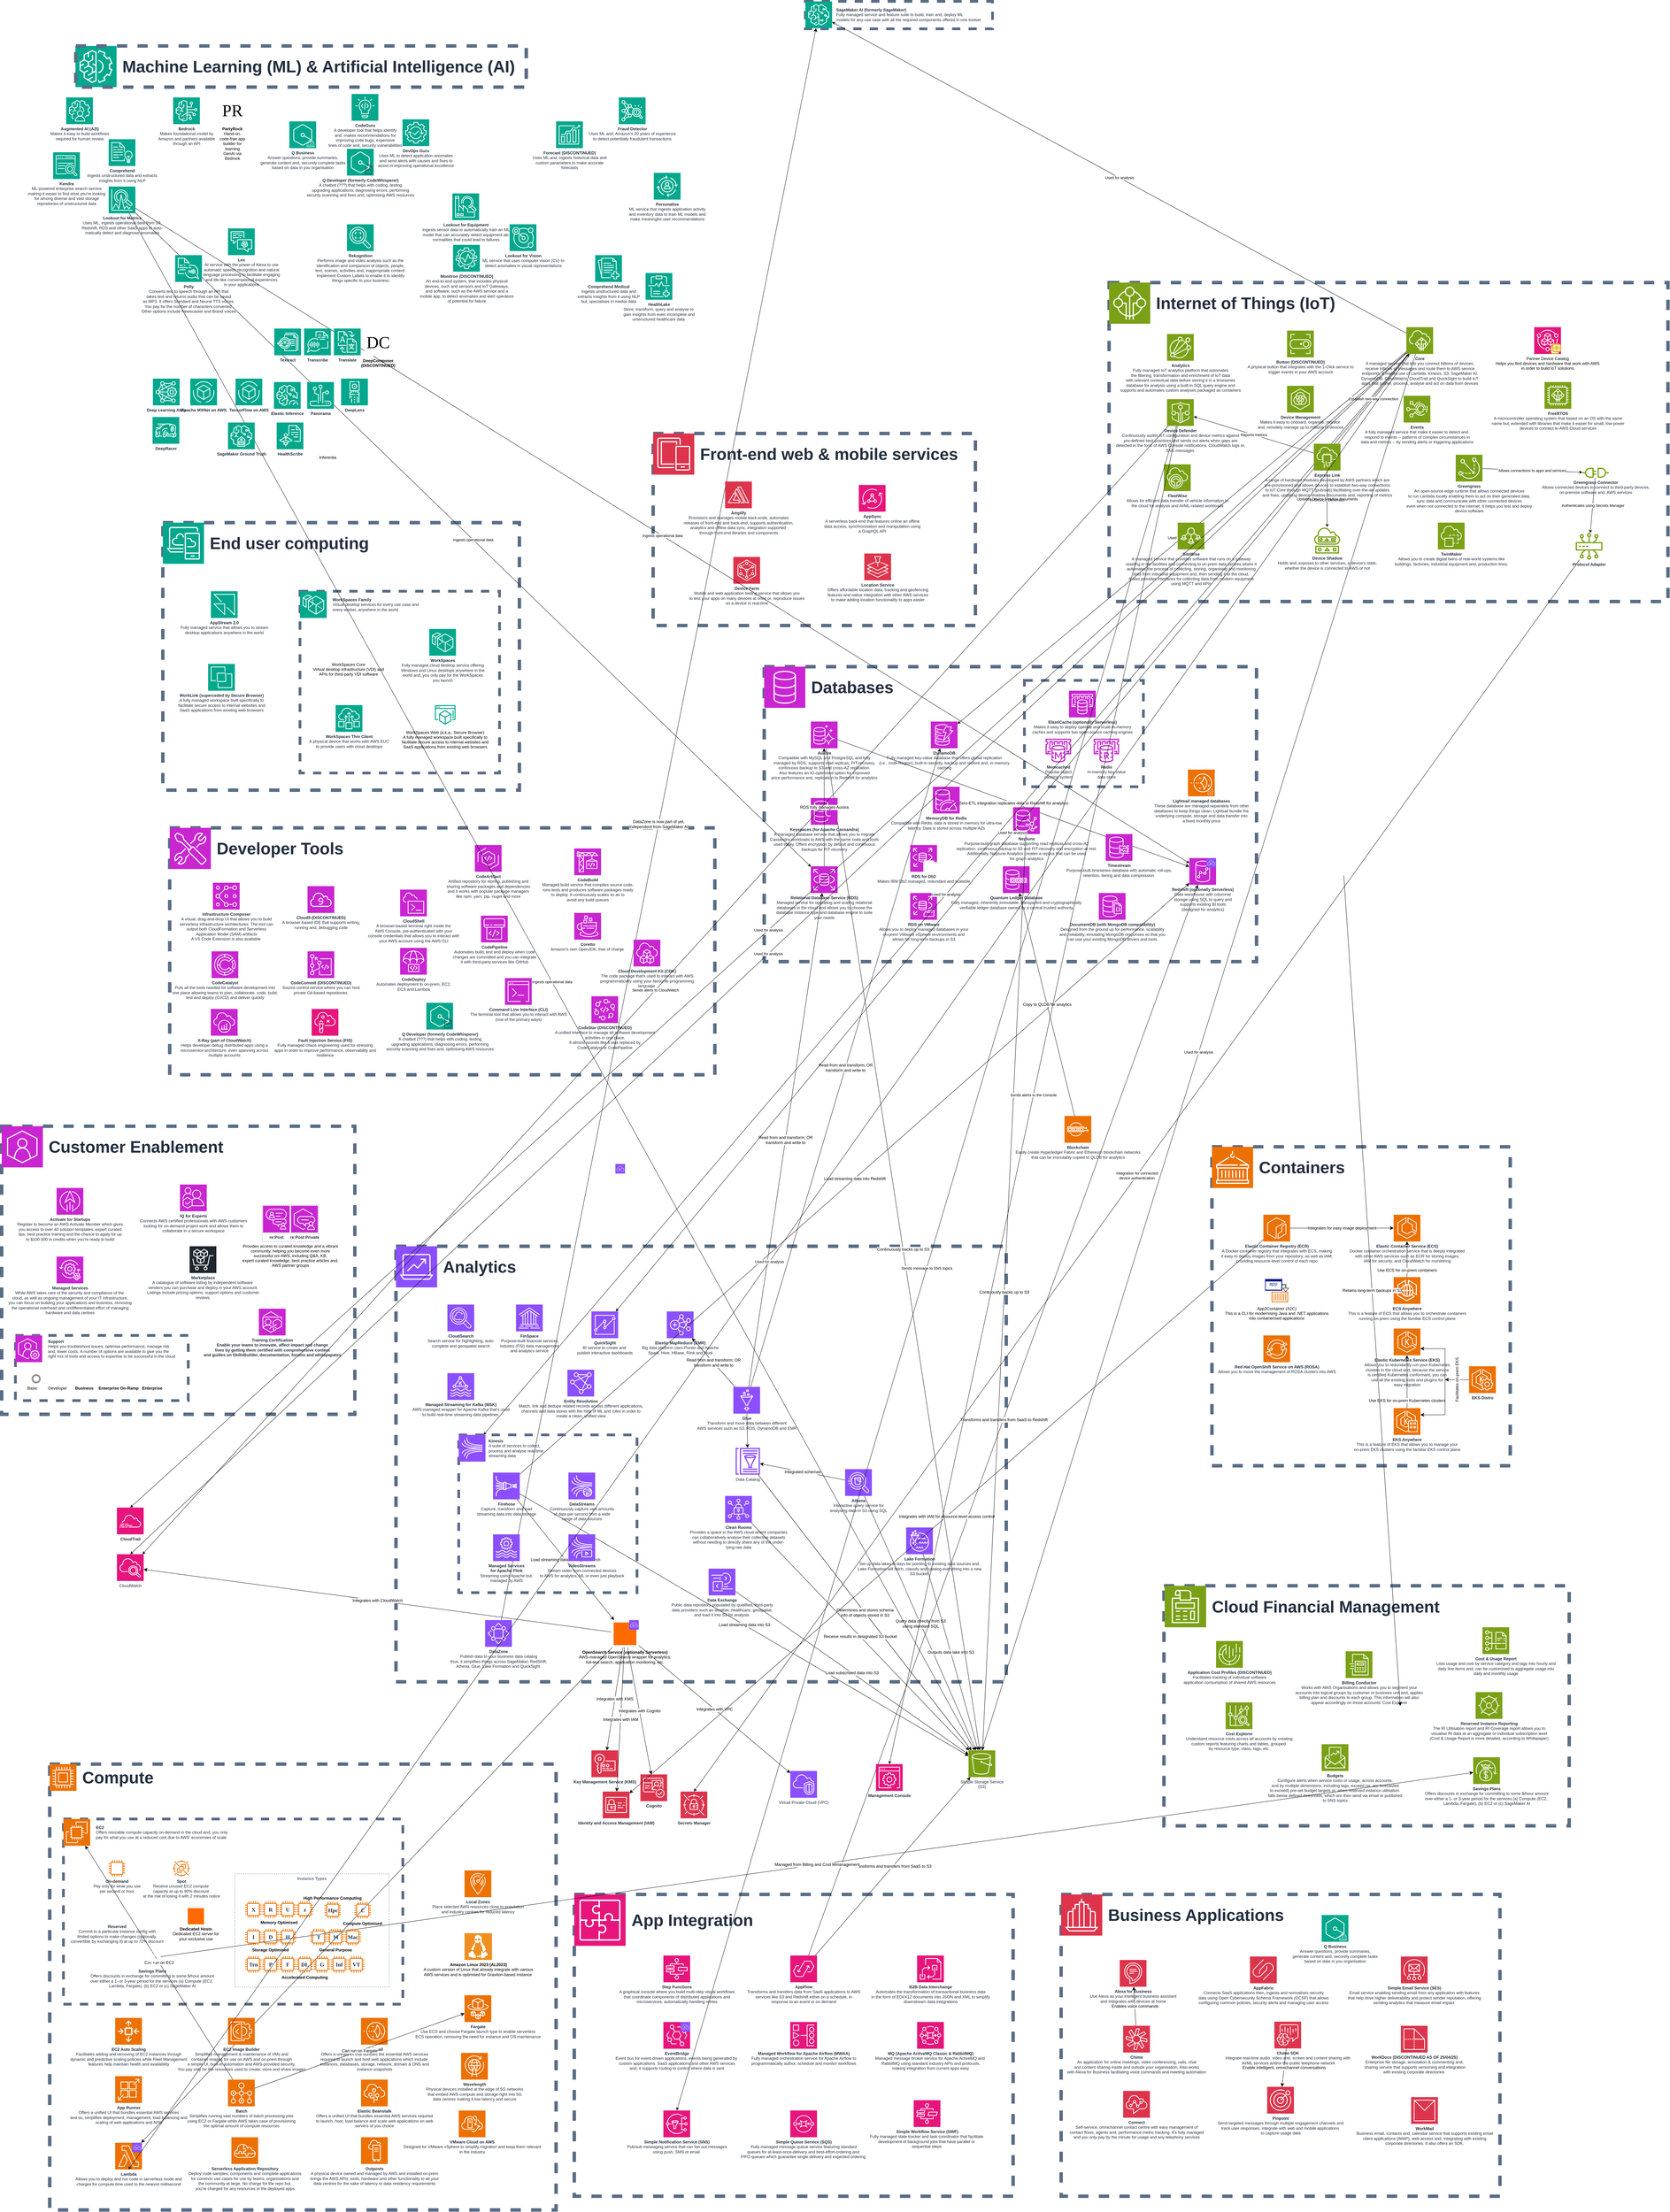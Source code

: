 <mxfile version="26.2.5">
  <diagram id="Ht1M8jgEwFfnCIfOTk4-" name="All">
    <mxGraphModel dx="731" dy="4192" grid="1" gridSize="10" guides="1" tooltips="1" connect="1" arrows="1" fold="1" page="1" pageScale="1" pageWidth="4681" pageHeight="3300" background="none" math="0" shadow="0">
      <root>
        <mxCell id="0" />
        <mxCell id="1" parent="0" />
        <mxCell id="Me6KZ-e09-LLOQmQ4gK6-143" value="" style="fillColor=none;strokeColor=light-dark(#5A6C86,#0E9D86);dashed=1;verticalAlign=top;fontStyle=0;fontColor=#5A6C86;whiteSpace=wrap;html=1;strokeWidth=8;" vertex="1" parent="1">
          <mxGeometry x="2434" y="-3200" width="546" height="80" as="geometry" />
        </mxCell>
        <mxCell id="Me6KZ-e09-LLOQmQ4gK6-35" value="" style="fillColor=none;strokeColor=light-dark(#5A6C86,#61820B);dashed=1;verticalAlign=top;fontStyle=0;fontColor=#5A6C86;whiteSpace=wrap;html=1;strokeWidth=10;" vertex="1" parent="1">
          <mxGeometry x="3320" y="-2380" width="1630" height="930" as="geometry" />
        </mxCell>
        <mxCell id="Me6KZ-e09-LLOQmQ4gK6-18" value="" style="fillColor=none;strokeColor=light-dark(#5A6C86,#FF7F93);dashed=1;verticalAlign=top;fontStyle=0;fontColor=#5A6C86;whiteSpace=wrap;html=1;strokeWidth=10;" vertex="1" parent="1">
          <mxGeometry x="1990" y="-1940" width="940" height="560" as="geometry" />
        </mxCell>
        <mxCell id="Me6KZ-e09-LLOQmQ4gK6-2" value="" style="fillColor=none;strokeColor=light-dark(#5A6C86,#0E9D86);dashed=1;verticalAlign=top;fontStyle=0;fontColor=#5A6C86;whiteSpace=wrap;html=1;strokeWidth=10;" vertex="1" parent="1">
          <mxGeometry x="560" y="-1680" width="1040" height="780" as="geometry" />
        </mxCell>
        <mxCell id="Me6KZ-e09-LLOQmQ4gK6-16" value="" style="group" vertex="1" connectable="0" parent="1">
          <mxGeometry x="960" y="-1480" width="582" height="530" as="geometry" />
        </mxCell>
        <mxCell id="Me6KZ-e09-LLOQmQ4gK6-15" value="" style="fillColor=none;strokeColor=light-dark(#5A6C86,#0E9D86);dashed=1;verticalAlign=top;fontStyle=0;fontColor=#5A6C86;whiteSpace=wrap;html=1;strokeWidth=8;" vertex="1" parent="Me6KZ-e09-LLOQmQ4gK6-16">
          <mxGeometry width="582" height="530" as="geometry" />
        </mxCell>
        <mxCell id="Me6KZ-e09-LLOQmQ4gK6-13" value="WorkSpaces Family&lt;div&gt;&lt;span style=&quot;font-weight: normal;&quot;&gt;Virtual desktop services for every use case and&lt;/span&gt;&lt;/div&gt;&lt;div&gt;&lt;span style=&quot;font-weight: normal;&quot;&gt;every worker, anywhere in the world&lt;/span&gt;&lt;/div&gt;" style="sketch=0;points=[[0,0,0],[0.25,0,0],[0.5,0,0],[0.75,0,0],[1,0,0],[0,1,0],[0.25,1,0],[0.5,1,0],[0.75,1,0],[1,1,0],[0,0.25,0],[0,0.5,0],[0,0.75,0],[1,0.25,0],[1,0.5,0],[1,0.75,0]];outlineConnect=0;fontColor=#232F3E;fillColor=#01A88D;strokeColor=#ffffff;dashed=0;verticalLabelPosition=middle;verticalAlign=middle;align=left;html=1;fontSize=12;fontStyle=1;aspect=fixed;shape=mxgraph.aws4.resourceIcon;resIcon=mxgraph.aws4.workspaces;labelPosition=right;spacingLeft=15;" vertex="1" parent="Me6KZ-e09-LLOQmQ4gK6-16">
          <mxGeometry width="78" height="78" as="geometry" />
        </mxCell>
        <mxCell id="GQwtv-Ke6I7whFhwhaPg-307" value="" style="fillColor=none;strokeColor=light-dark(#5A6C86,#FF7CFF);dashed=1;verticalAlign=top;fontStyle=0;fontColor=#5A6C86;whiteSpace=wrap;html=1;strokeWidth=10;" parent="1" vertex="1">
          <mxGeometry x="580" y="-790" width="1590" height="720" as="geometry" />
        </mxCell>
        <mxCell id="GQwtv-Ke6I7whFhwhaPg-283" value="" style="fillColor=none;strokeColor=light-dark(#5A6C86,#FF7CFF);dashed=1;verticalAlign=top;fontStyle=0;fontColor=#5A6C86;whiteSpace=wrap;html=1;strokeWidth=8;" parent="1" vertex="1">
          <mxGeometry x="3073" y="-1220" width="347" height="310" as="geometry" />
        </mxCell>
        <mxCell id="GQwtv-Ke6I7whFhwhaPg-260" value="" style="fillColor=none;strokeColor=light-dark(#5A6C86,#FF7CFF);dashed=1;verticalAlign=top;fontStyle=0;fontColor=#5A6C86;whiteSpace=wrap;html=1;strokeWidth=10;" parent="1" vertex="1">
          <mxGeometry x="2314" y="-1260" width="1436" height="860" as="geometry" />
        </mxCell>
        <mxCell id="GQwtv-Ke6I7whFhwhaPg-202" value="" style="fillColor=none;strokeColor=light-dark(#5A6C86,#FF7CFF);dashed=1;verticalAlign=top;fontStyle=0;fontColor=#5A6C86;whiteSpace=wrap;html=1;strokeWidth=10;" parent="1" vertex="1">
          <mxGeometry x="90" y="80" width="1030" height="840" as="geometry" />
        </mxCell>
        <mxCell id="GQwtv-Ke6I7whFhwhaPg-200" value="" style="group" parent="1" vertex="1" connectable="0">
          <mxGeometry x="230" y="1940" width="1477" height="1300" as="geometry" />
        </mxCell>
        <mxCell id="GQwtv-Ke6I7whFhwhaPg-199" value="" style="fillColor=none;strokeColor=light-dark(#5A6C86,#D86D0C);dashed=1;verticalAlign=top;fontStyle=0;fontColor=#5A6C86;whiteSpace=wrap;html=1;strokeWidth=10;" parent="GQwtv-Ke6I7whFhwhaPg-200" vertex="1">
          <mxGeometry width="1477" height="1300" as="geometry" />
        </mxCell>
        <mxCell id="GQwtv-Ke6I7whFhwhaPg-140" value="Compute" style="sketch=0;points=[[0,0,0],[0.25,0,0],[0.5,0,0],[0.75,0,0],[1,0,0],[0,1,0],[0.25,1,0],[0.5,1,0],[0.75,1,0],[1,1,0],[0,0.25,0],[0,0.5,0],[0,0.75,0],[1,0.25,0],[1,0.5,0],[1,0.75,0]];outlineConnect=0;fontColor=#232F3E;fillColor=#ED7100;strokeColor=#ffffff;dashed=0;verticalLabelPosition=middle;verticalAlign=middle;align=left;html=1;fontSize=48;fontStyle=1;aspect=fixed;shape=mxgraph.aws4.resourceIcon;resIcon=mxgraph.aws4.compute;labelPosition=right;spacingLeft=15;" parent="GQwtv-Ke6I7whFhwhaPg-200" vertex="1">
          <mxGeometry width="78" height="78" as="geometry" />
        </mxCell>
        <mxCell id="GQwtv-Ke6I7whFhwhaPg-311" value="Local Zones&lt;div&gt;&lt;span style=&quot;font-weight: normal;&quot;&gt;Place selected AWS resources close to population&lt;/span&gt;&lt;/div&gt;&lt;div&gt;&lt;span style=&quot;font-weight: normal;&quot;&gt;and industry centres for reduced latency&lt;/span&gt;&lt;/div&gt;" style="sketch=0;points=[[0,0,0],[0.25,0,0],[0.5,0,0],[0.75,0,0],[1,0,0],[0,1,0],[0.25,1,0],[0.5,1,0],[0.75,1,0],[1,1,0],[0,0.25,0],[0,0.5,0],[0,0.75,0],[1,0.25,0],[1,0.5,0],[1,0.75,0]];outlineConnect=0;fontColor=#232F3E;fillColor=#ED7100;strokeColor=#ffffff;dashed=0;verticalLabelPosition=bottom;verticalAlign=top;align=center;html=1;fontSize=12;fontStyle=1;aspect=fixed;shape=mxgraph.aws4.resourceIcon;resIcon=mxgraph.aws4.local_zones;" parent="GQwtv-Ke6I7whFhwhaPg-200" vertex="1">
          <mxGeometry x="1210" y="310" width="78" height="78" as="geometry" />
        </mxCell>
        <mxCell id="GQwtv-Ke6I7whFhwhaPg-196" value="" style="group" parent="1" vertex="1" connectable="0">
          <mxGeometry x="270" y="2100" width="990" height="540" as="geometry" />
        </mxCell>
        <mxCell id="GQwtv-Ke6I7whFhwhaPg-195" value="" style="fillColor=none;strokeColor=light-dark(#5A6C86,#D86D0C);dashed=1;verticalAlign=top;fontStyle=0;fontColor=#5A6C86;whiteSpace=wrap;html=1;strokeWidth=8;" parent="GQwtv-Ke6I7whFhwhaPg-196" vertex="1">
          <mxGeometry width="990" height="540" as="geometry" />
        </mxCell>
        <mxCell id="GQwtv-Ke6I7whFhwhaPg-141" value="EC2&lt;div&gt;&lt;span style=&quot;font-weight: normal;&quot;&gt;Offers resizable compute capacity on-demand in the cloud and, you only&lt;/span&gt;&lt;/div&gt;&lt;div&gt;&lt;span style=&quot;font-weight: normal;&quot;&gt;pay for what you use at a reduced cost due to AWS&#39; economies of scale&amp;nbsp;&lt;/span&gt;&lt;/div&gt;" style="points=[[0,0,0],[0.25,0,0],[0.5,0,0],[0.75,0,0],[1,0,0],[0,1,0],[0.25,1,0],[0.5,1,0],[0.75,1,0],[1,1,0],[0,0.25,0],[0,0.5,0],[0,0.75,0],[1,0.25,0],[1,0.5,0],[1,0.75,0]];outlineConnect=0;fontColor=#232F3E;fillColor=#ED7100;strokeColor=#ffffff;dashed=0;verticalLabelPosition=middle;verticalAlign=middle;align=left;html=1;fontSize=12;fontStyle=1;aspect=fixed;shape=mxgraph.aws4.resourceIcon;resIcon=mxgraph.aws4.ec2;labelPosition=right;spacingLeft=15;" parent="GQwtv-Ke6I7whFhwhaPg-196" vertex="1">
          <mxGeometry width="78" height="78" as="geometry" />
        </mxCell>
        <mxCell id="GQwtv-Ke6I7whFhwhaPg-162" value="Dedicated Hosts&lt;div&gt;&lt;span style=&quot;font-weight: normal;&quot;&gt;Dedicated EC2 server for&lt;/span&gt;&lt;/div&gt;&lt;div&gt;&lt;span style=&quot;font-weight: normal;&quot;&gt;your exclusive use&lt;/span&gt;&lt;/div&gt;" style="points=[];aspect=fixed;html=1;align=center;shadow=0;dashed=0;fillColor=#FF6A00;strokeColor=none;shape=mxgraph.alibaba_cloud.ddh_dedicated_host;fontStyle=1;labelPosition=center;verticalLabelPosition=bottom;verticalAlign=top;fontColor=light-dark(#000000,#BDC7D4);" parent="GQwtv-Ke6I7whFhwhaPg-196" vertex="1">
          <mxGeometry x="362.6" y="260" width="47.4" height="47.4" as="geometry" />
        </mxCell>
        <mxCell id="GQwtv-Ke6I7whFhwhaPg-194" value="Instance Types" style="fillColor=none;strokeColor=#5A6C86;dashed=1;verticalAlign=top;fontStyle=1;fontColor=#5A6C86;whiteSpace=wrap;html=1;" parent="1" vertex="1">
          <mxGeometry x="770" y="2260" width="450" height="330" as="geometry" />
        </mxCell>
        <mxCell id="GQwtv-Ke6I7whFhwhaPg-139" value="" style="group" parent="1" vertex="1" connectable="0">
          <mxGeometry x="3480" y="1420" width="1182" height="700" as="geometry" />
        </mxCell>
        <mxCell id="GQwtv-Ke6I7whFhwhaPg-138" value="" style="fillColor=none;strokeColor=light-dark(#5A6C86,#61820B);dashed=1;verticalAlign=top;fontStyle=0;fontColor=#5A6C86;whiteSpace=wrap;html=1;strokeWidth=10;" parent="GQwtv-Ke6I7whFhwhaPg-139" vertex="1">
          <mxGeometry width="1182" height="700" as="geometry" />
        </mxCell>
        <mxCell id="GQwtv-Ke6I7whFhwhaPg-129" value="Cloud Financial Management" style="sketch=0;points=[[0,0,0],[0.25,0,0],[0.5,0,0],[0.75,0,0],[1,0,0],[0,1,0],[0.25,1,0],[0.5,1,0],[0.75,1,0],[1,1,0],[0,0.25,0],[0,0.5,0],[0,0.75,0],[1,0.25,0],[1,0.5,0],[1,0.75,0]];outlineConnect=0;fontColor=#232F3E;fillColor=#7AA116;strokeColor=#ffffff;dashed=0;verticalLabelPosition=middle;verticalAlign=middle;align=left;html=1;fontSize=48;fontStyle=1;aspect=fixed;shape=mxgraph.aws4.resourceIcon;resIcon=mxgraph.aws4.cost_management;labelPosition=right;spacingLeft=15;" parent="GQwtv-Ke6I7whFhwhaPg-139" vertex="1">
          <mxGeometry x="2" width="121" height="121" as="geometry" />
        </mxCell>
        <mxCell id="GQwtv-Ke6I7whFhwhaPg-108" value="" style="group" parent="1" vertex="1" connectable="0">
          <mxGeometry x="3180" y="2320" width="1280" height="880" as="geometry" />
        </mxCell>
        <mxCell id="GQwtv-Ke6I7whFhwhaPg-104" value="" style="group" parent="GQwtv-Ke6I7whFhwhaPg-108" vertex="1" connectable="0">
          <mxGeometry width="1280" height="880" as="geometry" />
        </mxCell>
        <mxCell id="GQwtv-Ke6I7whFhwhaPg-105" value="" style="fillColor=none;strokeColor=light-dark(#5A6C86,#FF7F93);dashed=1;verticalAlign=top;fontStyle=0;fontColor=#5A6C86;whiteSpace=wrap;html=1;strokeWidth=10;" parent="GQwtv-Ke6I7whFhwhaPg-104" vertex="1">
          <mxGeometry width="1280" height="880.0" as="geometry" />
        </mxCell>
        <mxCell id="Me6KZ-e09-LLOQmQ4gK6-138" value="" style="group" vertex="1" connectable="0" parent="GQwtv-Ke6I7whFhwhaPg-104">
          <mxGeometry x="760" y="60" width="138" height="158" as="geometry" />
        </mxCell>
        <mxCell id="Me6KZ-e09-LLOQmQ4gK6-139" value="Q Business&lt;div&gt;&lt;span style=&quot;font-weight: 400;&quot;&gt;Answer questions, provide summaries,&lt;/span&gt;&lt;/div&gt;&lt;div&gt;&lt;span style=&quot;font-weight: 400;&quot;&gt;generate content and,&amp;nbsp;&lt;/span&gt;&lt;span style=&quot;font-weight: 400; background-color: transparent; color: light-dark(rgb(35, 47, 62), rgb(189, 199, 212));&quot;&gt;securely complete tasks&lt;/span&gt;&lt;/div&gt;&lt;div&gt;&lt;span style=&quot;font-weight: 400;&quot;&gt;based on data in you organisation&lt;/span&gt;&lt;/div&gt;" style="sketch=0;points=[[0,0,0],[0.25,0,0],[0.5,0,0],[0.75,0,0],[1,0,0],[0,1,0],[0.25,1,0],[0.5,1,0],[0.75,1,0],[1,1,0],[0,0.25,0],[0,0.5,0],[0,0.75,0],[1,0.25,0],[1,0.5,0],[1,0.75,0]];outlineConnect=0;fontColor=#232F3E;fillColor=light-dark(#01A88D,#FF7F93);strokeColor=#ffffff;dashed=0;verticalLabelPosition=bottom;verticalAlign=top;align=center;html=1;fontSize=12;fontStyle=1;aspect=fixed;shape=mxgraph.aws4.resourceIcon;resIcon=mxgraph.aws4.q;" vertex="1" parent="Me6KZ-e09-LLOQmQ4gK6-138">
          <mxGeometry width="78" height="78" as="geometry" />
        </mxCell>
        <mxCell id="Me6KZ-e09-LLOQmQ4gK6-140" value="" style="sketch=0;points=[[0,0,0],[0.25,0,0],[0.5,0,0],[0.75,0,0],[1,0,0],[0,1,0],[0.25,1,0],[0.5,1,0],[0.75,1,0],[1,1,0],[0,0.25,0],[0,0.5,0],[0,0.75,0],[1,0.25,0],[1,0.5,0],[1,0.75,0]];outlineConnect=0;fontColor=#232F3E;fillColor=none;strokeColor=light-dark(#FFFFFF,#000000);dashed=0;verticalLabelPosition=bottom;verticalAlign=top;align=center;html=1;fontSize=12;fontStyle=0;aspect=fixed;shape=mxgraph.aws4.resourceIcon;resIcon=mxgraph.aws4.business_application;" vertex="1" parent="Me6KZ-e09-LLOQmQ4gK6-138">
          <mxGeometry x="47" y="48" width="30" height="30" as="geometry" />
        </mxCell>
        <mxCell id="GQwtv-Ke6I7whFhwhaPg-107" value="Business Applications" style="sketch=0;points=[[0,0,0],[0.25,0,0],[0.5,0,0],[0.75,0,0],[1,0,0],[0,1,0],[0.25,1,0],[0.5,1,0],[0.75,1,0],[1,1,0],[0,0.25,0],[0,0.5,0],[0,0.75,0],[1,0.25,0],[1,0.5,0],[1,0.75,0]];outlineConnect=0;fontColor=#232F3E;fillColor=#DD344C;strokeColor=#ffffff;dashed=0;verticalLabelPosition=middle;verticalAlign=middle;align=left;html=1;fontSize=48;fontStyle=1;aspect=fixed;shape=mxgraph.aws4.resourceIcon;resIcon=mxgraph.aws4.business_application;labelPosition=right;spacingLeft=15;" parent="GQwtv-Ke6I7whFhwhaPg-108" vertex="1">
          <mxGeometry width="120" height="120" as="geometry" />
        </mxCell>
        <mxCell id="GQwtv-Ke6I7whFhwhaPg-91" value="" style="group;fontStyle=1;strokeColor=none;" parent="1" vertex="1" connectable="0">
          <mxGeometry x="1240" y="430" width="1780" height="1270" as="geometry" />
        </mxCell>
        <mxCell id="GQwtv-Ke6I7whFhwhaPg-89" value="" style="fillColor=none;strokeColor=light-dark(#5A6C86,#B17DFF);dashed=1;verticalAlign=top;fontStyle=0;fontColor=#5A6C86;whiteSpace=wrap;html=1;strokeWidth=10;" parent="GQwtv-Ke6I7whFhwhaPg-91" vertex="1">
          <mxGeometry width="1780" height="1270" as="geometry" />
        </mxCell>
        <mxCell id="GQwtv-Ke6I7whFhwhaPg-1" value="Analytics" style="sketch=0;points=[[0,0,0],[0.25,0,0],[0.5,0,0],[0.75,0,0],[1,0,0],[0,1,0],[0.25,1,0],[0.5,1,0],[0.75,1,0],[1,1,0],[0,0.25,0],[0,0.5,0],[0,0.75,0],[1,0.25,0],[1,0.5,0],[1,0.75,0]];outlineConnect=0;fontColor=#232F3E;fillColor=#8C4FFF;strokeColor=#ffffff;dashed=0;verticalLabelPosition=middle;verticalAlign=middle;align=left;html=1;fontSize=48;fontStyle=1;aspect=fixed;shape=mxgraph.aws4.resourceIcon;resIcon=mxgraph.aws4.analytics;spacingLeft=15;labelPosition=right;" parent="GQwtv-Ke6I7whFhwhaPg-91" vertex="1">
          <mxGeometry width="120" height="120" as="geometry" />
        </mxCell>
        <mxCell id="GQwtv-Ke6I7whFhwhaPg-4" value="&lt;b&gt;CloudSearch&lt;/b&gt;&lt;div&gt;Search service for highlighting, auto-&lt;/div&gt;&lt;div&gt;complete and geospatial search&lt;/div&gt;" style="sketch=0;points=[[0,0,0],[0.25,0,0],[0.5,0,0],[0.75,0,0],[1,0,0],[0,1,0],[0.25,1,0],[0.5,1,0],[0.75,1,0],[1,1,0],[0,0.25,0],[0,0.5,0],[0,0.75,0],[1,0.25,0],[1,0.5,0],[1,0.75,0]];outlineConnect=0;fontColor=#232F3E;fillColor=#8C4FFF;strokeColor=#ffffff;dashed=0;verticalLabelPosition=bottom;verticalAlign=top;align=center;html=1;fontSize=12;fontStyle=0;aspect=fixed;shape=mxgraph.aws4.resourceIcon;resIcon=mxgraph.aws4.cloudsearch2;" parent="GQwtv-Ke6I7whFhwhaPg-91" vertex="1">
          <mxGeometry x="150" y="170" width="78" height="78" as="geometry" />
        </mxCell>
        <mxCell id="GQwtv-Ke6I7whFhwhaPg-6" value="&lt;b&gt;FinSpace&lt;/b&gt;&lt;div&gt;Purpose-built financial services&lt;/div&gt;&lt;div&gt;industry (FSI) data management&lt;/div&gt;&lt;div&gt;and analytics service&lt;/div&gt;" style="sketch=0;points=[[0,0,0],[0.25,0,0],[0.5,0,0],[0.75,0,0],[1,0,0],[0,1,0],[0.25,1,0],[0.5,1,0],[0.75,1,0],[1,1,0],[0,0.25,0],[0,0.5,0],[0,0.75,0],[1,0.25,0],[1,0.5,0],[1,0.75,0]];outlineConnect=0;fontColor=#232F3E;fillColor=#8C4FFF;strokeColor=#ffffff;dashed=0;verticalLabelPosition=bottom;verticalAlign=top;align=center;html=1;fontSize=12;fontStyle=0;aspect=fixed;shape=mxgraph.aws4.resourceIcon;resIcon=mxgraph.aws4.finspace;" parent="GQwtv-Ke6I7whFhwhaPg-91" vertex="1">
          <mxGeometry x="350" y="170" width="78" height="78" as="geometry" />
        </mxCell>
        <mxCell id="GQwtv-Ke6I7whFhwhaPg-53" value="&lt;b&gt;QuickSight&lt;/b&gt;&lt;div&gt;BI service to create and&amp;nbsp;&lt;/div&gt;&lt;div&gt;publish interactive&amp;nbsp;&lt;span style=&quot;background-color: transparent; color: light-dark(rgb(35, 47, 62), rgb(189, 199, 212));&quot;&gt;dashboards&lt;/span&gt;&lt;/div&gt;" style="sketch=0;points=[[0,0,0],[0.25,0,0],[0.5,0,0],[0.75,0,0],[1,0,0],[0,1,0],[0.25,1,0],[0.5,1,0],[0.75,1,0],[1,1,0],[0,0.25,0],[0,0.5,0],[0,0.75,0],[1,0.25,0],[1,0.5,0],[1,0.75,0]];outlineConnect=0;fontColor=#232F3E;fillColor=#8C4FFF;strokeColor=#ffffff;dashed=0;verticalLabelPosition=bottom;verticalAlign=top;align=center;html=1;fontSize=12;fontStyle=0;aspect=fixed;shape=mxgraph.aws4.resourceIcon;resIcon=mxgraph.aws4.quicksight;" parent="GQwtv-Ke6I7whFhwhaPg-91" vertex="1">
          <mxGeometry x="570" y="190" width="78" height="78" as="geometry" />
        </mxCell>
        <mxCell id="GQwtv-Ke6I7whFhwhaPg-68" value="&lt;b&gt;Managed Streaming for Kafka (MSK)&lt;/b&gt;&lt;div&gt;AWS-managed wrapper for Apache Kafka that&#39;s used&lt;/div&gt;&lt;div&gt;to build real-time streaming data pipelines&amp;nbsp;&lt;/div&gt;" style="sketch=0;points=[[0,0,0],[0.25,0,0],[0.5,0,0],[0.75,0,0],[1,0,0],[0,1,0],[0.25,1,0],[0.5,1,0],[0.75,1,0],[1,1,0],[0,0.25,0],[0,0.5,0],[0,0.75,0],[1,0.25,0],[1,0.5,0],[1,0.75,0]];outlineConnect=0;fontColor=#232F3E;fillColor=#8C4FFF;strokeColor=#ffffff;dashed=0;verticalLabelPosition=bottom;verticalAlign=top;align=center;html=1;fontSize=12;fontStyle=0;aspect=fixed;shape=mxgraph.aws4.resourceIcon;resIcon=mxgraph.aws4.managed_streaming_for_kafka;" parent="GQwtv-Ke6I7whFhwhaPg-91" vertex="1">
          <mxGeometry x="150" y="370" width="78" height="78" as="geometry" />
        </mxCell>
        <mxCell id="GQwtv-Ke6I7whFhwhaPg-67" value="&lt;b&gt;Entity Resolution&lt;/b&gt;&lt;div&gt;Match, link and dedupe related records across different applications,&lt;/div&gt;&lt;div&gt;channels and data stores with the help of ML and rules in order to&lt;/div&gt;&lt;div&gt;create a clean, unified view&lt;/div&gt;" style="sketch=0;points=[[0,0,0],[0.25,0,0],[0.5,0,0],[0.75,0,0],[1,0,0],[0,1,0],[0.25,1,0],[0.5,1,0],[0.75,1,0],[1,1,0],[0,0.25,0],[0,0.5,0],[0,0.75,0],[1,0.25,0],[1,0.5,0],[1,0.75,0]];outlineConnect=0;fontColor=#232F3E;fillColor=#8C4FFF;strokeColor=#ffffff;dashed=0;verticalLabelPosition=bottom;verticalAlign=top;align=center;html=1;fontSize=12;fontStyle=0;aspect=fixed;shape=mxgraph.aws4.resourceIcon;resIcon=mxgraph.aws4.entity_resolution;" parent="GQwtv-Ke6I7whFhwhaPg-91" vertex="1">
          <mxGeometry x="500" y="360" width="78" height="78" as="geometry" />
        </mxCell>
        <mxCell id="GQwtv-Ke6I7whFhwhaPg-5" value="&lt;b&gt;Elastic MapReduce&amp;nbsp;&lt;span style=&quot;background-color: transparent; color: light-dark(rgb(35, 47, 62), rgb(189, 199, 212));&quot;&gt;(EMR)&lt;/span&gt;&lt;/b&gt;&lt;div&gt;&lt;span style=&quot;background-color: transparent; color: light-dark(rgb(35, 47, 62), rgb(189, 199, 212));&quot;&gt;Big data platform uses Presto and Apache&lt;/span&gt;&lt;/div&gt;&lt;div&gt;&lt;span style=&quot;background-color: transparent; color: light-dark(rgb(35, 47, 62), rgb(189, 199, 212));&quot;&gt;Spark, Hive, HBase, Flink and Hudi&lt;/span&gt;&lt;/div&gt;" style="sketch=0;points=[[0,0,0],[0.25,0,0],[0.5,0,0],[0.75,0,0],[1,0,0],[0,1,0],[0.25,1,0],[0.5,1,0],[0.75,1,0],[1,1,0],[0,0.25,0],[0,0.5,0],[0,0.75,0],[1,0.25,0],[1,0.5,0],[1,0.75,0]];outlineConnect=0;fontColor=#232F3E;fillColor=#8C4FFF;strokeColor=#ffffff;dashed=0;verticalLabelPosition=bottom;verticalAlign=top;align=center;html=1;fontSize=12;fontStyle=0;aspect=fixed;shape=mxgraph.aws4.resourceIcon;resIcon=mxgraph.aws4.emr;" parent="GQwtv-Ke6I7whFhwhaPg-91" vertex="1">
          <mxGeometry x="790" y="190" width="78" height="78" as="geometry" />
        </mxCell>
        <mxCell id="GQwtv-Ke6I7whFhwhaPg-94" value="" style="group" parent="1" vertex="1" connectable="0">
          <mxGeometry x="1760" y="2320" width="1280" height="880" as="geometry" />
        </mxCell>
        <mxCell id="GQwtv-Ke6I7whFhwhaPg-93" value="" style="fillColor=none;strokeColor=light-dark(#5A6C86,#FF81D9);dashed=1;verticalAlign=top;fontStyle=0;fontColor=#5A6C86;whiteSpace=wrap;html=1;strokeWidth=10;" parent="GQwtv-Ke6I7whFhwhaPg-94" vertex="1">
          <mxGeometry width="1280" height="880.0" as="geometry" />
        </mxCell>
        <mxCell id="GQwtv-Ke6I7whFhwhaPg-92" value="App Integration" style="sketch=0;points=[[0,0,0],[0.25,0,0],[0.5,0,0],[0.75,0,0],[1,0,0],[0,1,0],[0.25,1,0],[0.5,1,0],[0.75,1,0],[1,1,0],[0,0.25,0],[0,0.5,0],[0,0.75,0],[1,0.25,0],[1,0.5,0],[1,0.75,0]];outlineConnect=0;fontColor=#232F3E;fillColor=#E7157B;strokeColor=#ffffff;dashed=0;verticalLabelPosition=middle;verticalAlign=middle;align=left;html=1;fontSize=48;fontStyle=1;aspect=fixed;shape=mxgraph.aws4.resourceIcon;resIcon=mxgraph.aws4.application_integration;labelPosition=right;spacingLeft=15;" parent="GQwtv-Ke6I7whFhwhaPg-94" vertex="1">
          <mxGeometry width="149.888" height="149.888" as="geometry" />
        </mxCell>
        <mxCell id="GQwtv-Ke6I7whFhwhaPg-13" value="Query data directly from S3&lt;div&gt;using standard SQL&lt;/div&gt;" style="edgeStyle=none;curved=1;rounded=0;orthogonalLoop=1;jettySize=auto;html=1;fontSize=12;startSize=8;endSize=8;" parent="1" source="GQwtv-Ke6I7whFhwhaPg-2" target="GQwtv-Ke6I7whFhwhaPg-12" edge="1">
          <mxGeometry x="0.003" relative="1" as="geometry">
            <mxPoint as="offset" />
          </mxGeometry>
        </mxCell>
        <mxCell id="GQwtv-Ke6I7whFhwhaPg-16" value="Integrated schemas" style="edgeStyle=none;curved=1;rounded=0;orthogonalLoop=1;jettySize=auto;html=1;fontSize=12;startSize=8;endSize=8;" parent="1" source="GQwtv-Ke6I7whFhwhaPg-2" target="GQwtv-Ke6I7whFhwhaPg-15" edge="1">
          <mxGeometry relative="1" as="geometry" />
        </mxCell>
        <mxCell id="GQwtv-Ke6I7whFhwhaPg-2" value="&lt;b&gt;Athena&lt;/b&gt;&lt;div&gt;Interactive query service for&lt;/div&gt;&lt;div&gt;analysing data in S3 using SQL&lt;/div&gt;" style="sketch=0;points=[[0,0,0],[0.25,0,0],[0.5,0,0],[0.75,0,0],[1,0,0],[0,1,0],[0.25,1,0],[0.5,1,0],[0.75,1,0],[1,1,0],[0,0.25,0],[0,0.5,0],[0,0.75,0],[1,0.25,0],[1,0.5,0],[1,0.75,0]];outlineConnect=0;fontColor=#232F3E;fillColor=#8C4FFF;strokeColor=#ffffff;dashed=0;verticalLabelPosition=bottom;verticalAlign=top;align=center;html=1;fontSize=12;fontStyle=0;aspect=fixed;shape=mxgraph.aws4.resourceIcon;resIcon=mxgraph.aws4.athena;" parent="1" vertex="1">
          <mxGeometry x="2550" y="1080" width="78" height="78" as="geometry" />
        </mxCell>
        <mxCell id="GQwtv-Ke6I7whFhwhaPg-20" value="DataZone is now part of yet,&lt;div&gt;independent from SageMaker AI&lt;/div&gt;" style="edgeStyle=none;curved=1;rounded=0;orthogonalLoop=1;jettySize=auto;html=1;fontSize=12;startSize=8;endSize=8;" parent="1" source="GQwtv-Ke6I7whFhwhaPg-3" target="GQwtv-Ke6I7whFhwhaPg-19" edge="1">
          <mxGeometry relative="1" as="geometry" />
        </mxCell>
        <mxCell id="GQwtv-Ke6I7whFhwhaPg-22" value="Load streaming data into S3" style="edgeStyle=none;curved=1;rounded=0;orthogonalLoop=1;jettySize=auto;html=1;fontSize=12;startSize=8;endSize=8;" parent="1" source="GQwtv-Ke6I7whFhwhaPg-8" target="GQwtv-Ke6I7whFhwhaPg-12" edge="1">
          <mxGeometry relative="1" as="geometry" />
        </mxCell>
        <mxCell id="GQwtv-Ke6I7whFhwhaPg-24" value="Load streaming data into Redshift" style="edgeStyle=none;curved=1;rounded=0;orthogonalLoop=1;jettySize=auto;html=1;fontSize=12;startSize=8;endSize=8;" parent="1" source="GQwtv-Ke6I7whFhwhaPg-8" target="GQwtv-Ke6I7whFhwhaPg-23" edge="1">
          <mxGeometry relative="1" as="geometry" />
        </mxCell>
        <mxCell id="GQwtv-Ke6I7whFhwhaPg-27" value="Load streaming data into OpenSearch" style="edgeStyle=none;curved=1;rounded=0;orthogonalLoop=1;jettySize=auto;html=1;fontSize=12;startSize=8;endSize=8;" parent="1" source="GQwtv-Ke6I7whFhwhaPg-8" target="GQwtv-Ke6I7whFhwhaPg-28" edge="1">
          <mxGeometry relative="1" as="geometry">
            <mxPoint x="1400" y="680" as="targetPoint" />
          </mxGeometry>
        </mxCell>
        <mxCell id="GQwtv-Ke6I7whFhwhaPg-12" value="Simple Storage Service&lt;div&gt;(S3)&lt;/div&gt;" style="sketch=0;points=[[0,0,0],[0.25,0,0],[0.5,0,0],[0.75,0,0],[1,0,0],[0,1,0],[0.25,1,0],[0.5,1,0],[0.75,1,0],[1,1,0],[0,0.25,0],[0,0.5,0],[0,0.75,0],[1,0.25,0],[1,0.5,0],[1,0.75,0]];outlineConnect=0;fontColor=#232F3E;fillColor=#7AA116;strokeColor=#ffffff;dashed=0;verticalLabelPosition=bottom;verticalAlign=top;align=center;html=1;fontSize=12;fontStyle=0;aspect=fixed;shape=mxgraph.aws4.resourceIcon;resIcon=mxgraph.aws4.s3;" parent="1" vertex="1">
          <mxGeometry x="2910" y="1900" width="78" height="78" as="geometry" />
        </mxCell>
        <mxCell id="GQwtv-Ke6I7whFhwhaPg-61" value="Read from and transform; OR&lt;div&gt;transform and write to&lt;/div&gt;" style="edgeStyle=none;curved=1;rounded=0;orthogonalLoop=1;jettySize=auto;html=1;fontSize=12;startSize=8;endSize=8;" parent="1" source="GQwtv-Ke6I7whFhwhaPg-14" target="GQwtv-Ke6I7whFhwhaPg-5" edge="1">
          <mxGeometry relative="1" as="geometry" />
        </mxCell>
        <mxCell id="GQwtv-Ke6I7whFhwhaPg-62" value="Read from and transform; OR&lt;div&gt;transform and write to&lt;/div&gt;" style="edgeStyle=none;curved=1;rounded=0;orthogonalLoop=1;jettySize=auto;html=1;fontSize=12;startSize=8;endSize=8;" parent="1" source="GQwtv-Ke6I7whFhwhaPg-15" target="GQwtv-Ke6I7whFhwhaPg-12" edge="1">
          <mxGeometry relative="1" as="geometry" />
        </mxCell>
        <mxCell id="GQwtv-Ke6I7whFhwhaPg-63" value="Read from and transform; OR&lt;div&gt;transform and write to&lt;/div&gt;" style="edgeStyle=none;curved=1;rounded=0;orthogonalLoop=1;jettySize=auto;html=1;fontSize=12;startSize=8;endSize=8;" parent="1" source="GQwtv-Ke6I7whFhwhaPg-14" target="GQwtv-Ke6I7whFhwhaPg-60" edge="1">
          <mxGeometry relative="1" as="geometry" />
        </mxCell>
        <mxCell id="GQwtv-Ke6I7whFhwhaPg-64" value="Read from and transform; OR&lt;div&gt;transform and write to&lt;/div&gt;" style="edgeStyle=none;curved=1;rounded=0;orthogonalLoop=1;jettySize=auto;html=1;fontSize=12;startSize=8;endSize=8;" parent="1" source="GQwtv-Ke6I7whFhwhaPg-14" target="GQwtv-Ke6I7whFhwhaPg-59" edge="1">
          <mxGeometry relative="1" as="geometry" />
        </mxCell>
        <mxCell id="GQwtv-Ke6I7whFhwhaPg-14" value="&lt;b&gt;Glue&lt;/b&gt;&lt;div&gt;Transform and move data between different&lt;/div&gt;&lt;div&gt;AWS services such as S3, RDS, DynamoDB and EMR&lt;/div&gt;" style="sketch=0;points=[[0,0,0],[0.25,0,0],[0.5,0,0],[0.75,0,0],[1,0,0],[0,1,0],[0.25,1,0],[0.5,1,0],[0.75,1,0],[1,1,0],[0,0.25,0],[0,0.5,0],[0,0.75,0],[1,0.25,0],[1,0.5,0],[1,0.75,0]];outlineConnect=0;fontColor=#232F3E;fillColor=#8C4FFF;strokeColor=#ffffff;dashed=0;verticalLabelPosition=bottom;verticalAlign=top;align=center;html=1;fontSize=12;fontStyle=0;aspect=fixed;shape=mxgraph.aws4.resourceIcon;resIcon=mxgraph.aws4.glue;" parent="1" vertex="1">
          <mxGeometry x="2224" y="840" width="78" height="78" as="geometry" />
        </mxCell>
        <mxCell id="GQwtv-Ke6I7whFhwhaPg-21" value="Determines and stores schema&lt;div&gt;info&amp;nbsp;&lt;span style=&quot;background-color: light-dark(#ffffff, var(--ge-dark-color, #121212)); color: light-dark(rgb(0, 0, 0), rgb(255, 255, 255));&quot;&gt;of objects stored in S3&lt;/span&gt;&lt;/div&gt;" style="edgeStyle=none;curved=1;rounded=0;orthogonalLoop=1;jettySize=auto;html=1;fontSize=12;startSize=8;endSize=8;" parent="1" source="GQwtv-Ke6I7whFhwhaPg-15" target="GQwtv-Ke6I7whFhwhaPg-12" edge="1">
          <mxGeometry relative="1" as="geometry" />
        </mxCell>
        <mxCell id="GQwtv-Ke6I7whFhwhaPg-19" value="SageMaker AI (formerly SageMaker)&lt;div&gt;&lt;span style=&quot;font-weight: normal;&quot;&gt;Fully managed service and feature suite to build, train and, deploy ML&amp;nbsp;&lt;/span&gt;&lt;/div&gt;&lt;div&gt;&lt;span style=&quot;font-weight: normal;&quot;&gt;models for any use case with all the required components&amp;nbsp;&lt;/span&gt;&lt;span style=&quot;font-weight: normal; background-color: transparent; color: light-dark(rgb(35, 47, 62), rgb(189, 199, 212));&quot;&gt;offered in one toolset&lt;/span&gt;&lt;/div&gt;" style="sketch=0;points=[[0,0,0],[0.25,0,0],[0.5,0,0],[0.75,0,0],[1,0,0],[0,1,0],[0.25,1,0],[0.5,1,0],[0.75,1,0],[1,1,0],[0,0.25,0],[0,0.5,0],[0,0.75,0],[1,0.25,0],[1,0.5,0],[1,0.75,0]];outlineConnect=0;fontColor=#232F3E;fillColor=#01A88D;strokeColor=#ffffff;dashed=0;verticalLabelPosition=middle;verticalAlign=middle;align=left;html=1;fontSize=12;fontStyle=1;aspect=fixed;shape=mxgraph.aws4.resourceIcon;resIcon=mxgraph.aws4.sagemaker;labelPosition=right;spacingLeft=10;" parent="1" vertex="1">
          <mxGeometry x="2434" y="-3200" width="78" height="78" as="geometry" />
        </mxCell>
        <mxCell id="GQwtv-Ke6I7whFhwhaPg-30" value="" style="group" parent="1" vertex="1" connectable="0">
          <mxGeometry x="1868" y="1520" width="80" height="80" as="geometry" />
        </mxCell>
        <mxCell id="GQwtv-Ke6I7whFhwhaPg-28" value="&lt;b&gt;OpenSearch Service (optionally Serverless)&lt;/b&gt;&lt;div&gt;AWS-managed OpenSearch wrapper for analytics, full-text search, application monitoring, etc.&lt;/div&gt;" style="rounded=0;whiteSpace=wrap;html=1;fillColor=light-dark(#FFFFFF,#B17DFF);strokeColor=none;labelPosition=center;verticalLabelPosition=bottom;align=center;verticalAlign=top;fontColor=light-dark(#000000,#BDC7D4);labelBorderColor=none;textShadow=0;spacingTop=0;spacing=2;spacingLeft=-100;spacingRight=-100;" parent="GQwtv-Ke6I7whFhwhaPg-30" vertex="1">
          <mxGeometry width="80" height="80" as="geometry" />
        </mxCell>
        <mxCell id="GQwtv-Ke6I7whFhwhaPg-26" value="" style="points=[];aspect=fixed;html=1;align=center;shadow=0;dashed=0;fillColor=light-dark(#FF6A00,#000000);strokeColor=none;shape=mxgraph.alibaba_cloud.opensearch;verticalAlign=top;labelPosition=center;verticalLabelPosition=bottom;fontColor=light-dark(#000000,#BDC7D4);" parent="GQwtv-Ke6I7whFhwhaPg-30" vertex="1">
          <mxGeometry x="6.83" y="7" width="66.33" height="66" as="geometry" />
        </mxCell>
        <mxCell id="GQwtv-Ke6I7whFhwhaPg-48" value="" style="sketch=0;points=[[0,0,0],[0.25,0,0],[0.5,0,0],[0.75,0,0],[1,0,0],[0,1,0],[0.25,1,0],[0.5,1,0],[0.75,1,0],[1,1,0],[0,0.25,0],[0,0.5,0],[0,0.75,0],[1,0.25,0],[1,0.5,0],[1,0.75,0]];outlineConnect=0;fontColor=#232F3E;fillColor=#8C4FFF;strokeColor=#ffffff;dashed=0;verticalLabelPosition=bottom;verticalAlign=top;align=center;html=1;fontSize=12;fontStyle=0;aspect=fixed;shape=mxgraph.aws4.resourceIcon;resIcon=mxgraph.aws4.serverless;" parent="GQwtv-Ke6I7whFhwhaPg-30" vertex="1">
          <mxGeometry x="52" width="28" height="28" as="geometry" />
        </mxCell>
        <mxCell id="GQwtv-Ke6I7whFhwhaPg-33" value="Key Management Service (KMS)" style="sketch=0;points=[[0,0,0],[0.25,0,0],[0.5,0,0],[0.75,0,0],[1,0,0],[0,1,0],[0.25,1,0],[0.5,1,0],[0.75,1,0],[1,1,0],[0,0.25,0],[0,0.5,0],[0,0.75,0],[1,0.25,0],[1,0.5,0],[1,0.75,0]];outlineConnect=0;fontColor=#232F3E;fillColor=#DD344C;strokeColor=#ffffff;dashed=0;verticalLabelPosition=bottom;verticalAlign=top;align=center;html=1;fontSize=12;fontStyle=1;aspect=fixed;shape=mxgraph.aws4.resourceIcon;resIcon=mxgraph.aws4.key_management_service;" parent="1" vertex="1">
          <mxGeometry x="1810" y="1900" width="78" height="78" as="geometry" />
        </mxCell>
        <mxCell id="GQwtv-Ke6I7whFhwhaPg-34" value="Integrates with KMS" style="edgeStyle=none;curved=1;rounded=0;orthogonalLoop=1;jettySize=auto;html=1;fontSize=12;startSize=8;endSize=8;" parent="1" source="GQwtv-Ke6I7whFhwhaPg-28" target="GQwtv-Ke6I7whFhwhaPg-33" edge="1">
          <mxGeometry relative="1" as="geometry" />
        </mxCell>
        <mxCell id="GQwtv-Ke6I7whFhwhaPg-36" style="edgeStyle=none;curved=1;rounded=0;orthogonalLoop=1;jettySize=auto;html=1;fontSize=12;startSize=8;endSize=8;" parent="1" source="GQwtv-Ke6I7whFhwhaPg-28" target="GQwtv-Ke6I7whFhwhaPg-35" edge="1">
          <mxGeometry relative="1" as="geometry" />
        </mxCell>
        <mxCell id="GQwtv-Ke6I7whFhwhaPg-37" value="Identity and Access Management (IAM)" style="sketch=0;points=[[0,0,0],[0.25,0,0],[0.5,0,0],[0.75,0,0],[1,0,0],[0,1,0],[0.25,1,0],[0.5,1,0],[0.75,1,0],[1,1,0],[0,0.25,0],[0,0.5,0],[0,0.75,0],[1,0.25,0],[1,0.5,0],[1,0.75,0]];outlineConnect=0;fontColor=#232F3E;fillColor=#DD344C;strokeColor=#ffffff;dashed=0;verticalLabelPosition=bottom;verticalAlign=top;align=center;html=1;fontSize=12;fontStyle=1;aspect=fixed;shape=mxgraph.aws4.resourceIcon;resIcon=mxgraph.aws4.identity_and_access_management;" parent="1" vertex="1">
          <mxGeometry x="1843" y="2020" width="78" height="78" as="geometry" />
        </mxCell>
        <mxCell id="GQwtv-Ke6I7whFhwhaPg-38" value="Integrates with IAM" style="edgeStyle=none;curved=1;rounded=0;orthogonalLoop=1;jettySize=auto;html=1;fontSize=12;startSize=8;endSize=8;" parent="1" source="GQwtv-Ke6I7whFhwhaPg-28" target="GQwtv-Ke6I7whFhwhaPg-37" edge="1">
          <mxGeometry relative="1" as="geometry" />
        </mxCell>
        <mxCell id="GQwtv-Ke6I7whFhwhaPg-39" value="Cognito" style="sketch=0;points=[[0,0,0],[0.25,0,0],[0.5,0,0],[0.75,0,0],[1,0,0],[0,1,0],[0.25,1,0],[0.5,1,0],[0.75,1,0],[1,1,0],[0,0.25,0],[0,0.5,0],[0,0.75,0],[1,0.25,0],[1,0.5,0],[1,0.75,0]];outlineConnect=0;fontColor=#232F3E;fillColor=#DD344C;strokeColor=#ffffff;dashed=0;verticalLabelPosition=bottom;verticalAlign=top;align=center;html=1;fontSize=12;fontStyle=1;aspect=fixed;shape=mxgraph.aws4.resourceIcon;resIcon=mxgraph.aws4.cognito;" parent="1" vertex="1">
          <mxGeometry x="1953" y="1970" width="78" height="78" as="geometry" />
        </mxCell>
        <mxCell id="GQwtv-Ke6I7whFhwhaPg-40" value="Integrates with Cognito" style="edgeStyle=none;curved=1;rounded=0;orthogonalLoop=1;jettySize=auto;html=1;fontSize=12;startSize=8;endSize=8;" parent="1" source="GQwtv-Ke6I7whFhwhaPg-28" target="GQwtv-Ke6I7whFhwhaPg-39" edge="1">
          <mxGeometry relative="1" as="geometry" />
        </mxCell>
        <mxCell id="GQwtv-Ke6I7whFhwhaPg-41" value="CloudWatch" style="sketch=0;points=[[0,0,0],[0.25,0,0],[0.5,0,0],[0.75,0,0],[1,0,0],[0,1,0],[0.25,1,0],[0.5,1,0],[0.75,1,0],[1,1,0],[0,0.25,0],[0,0.5,0],[0,0.75,0],[1,0.25,0],[1,0.5,0],[1,0.75,0]];points=[[0,0,0],[0.25,0,0],[0.5,0,0],[0.75,0,0],[1,0,0],[0,1,0],[0.25,1,0],[0.5,1,0],[0.75,1,0],[1,1,0],[0,0.25,0],[0,0.5,0],[0,0.75,0],[1,0.25,0],[1,0.5,0],[1,0.75,0]];outlineConnect=0;fontColor=#232F3E;fillColor=#E7157B;strokeColor=#ffffff;dashed=0;verticalLabelPosition=bottom;verticalAlign=top;align=center;html=1;fontSize=12;fontStyle=0;aspect=fixed;shape=mxgraph.aws4.resourceIcon;resIcon=mxgraph.aws4.cloudwatch_2;" parent="1" vertex="1">
          <mxGeometry x="426" y="1328" width="78" height="78" as="geometry" />
        </mxCell>
        <mxCell id="GQwtv-Ke6I7whFhwhaPg-42" value="Integrates with CloudWatch" style="edgeStyle=none;curved=1;rounded=0;orthogonalLoop=1;jettySize=auto;html=1;fontSize=12;startSize=8;endSize=8;" parent="1" source="GQwtv-Ke6I7whFhwhaPg-28" target="GQwtv-Ke6I7whFhwhaPg-41" edge="1">
          <mxGeometry relative="1" as="geometry" />
        </mxCell>
        <mxCell id="GQwtv-Ke6I7whFhwhaPg-47" value="" style="group;fontStyle=0" parent="1" vertex="1" connectable="0">
          <mxGeometry x="421" y="3044" width="78" height="78" as="geometry" />
        </mxCell>
        <mxCell id="GQwtv-Ke6I7whFhwhaPg-35" value="Lambda&lt;div&gt;&lt;span style=&quot;font-weight: normal;&quot;&gt;Allows you to deploy and run code in serverless mode and&lt;/span&gt;&lt;/div&gt;&lt;div&gt;&lt;span style=&quot;font-weight: normal;&quot;&gt;charges for compute time used to the nearest millisecond&lt;/span&gt;&lt;/div&gt;" style="sketch=0;points=[[0,0,0],[0.25,0,0],[0.5,0,0],[0.75,0,0],[1,0,0],[0,1,0],[0.25,1,0],[0.5,1,0],[0.75,1,0],[1,1,0],[0,0.25,0],[0,0.5,0],[0,0.75,0],[1,0.25,0],[1,0.5,0],[1,0.75,0]];outlineConnect=0;fontColor=#232F3E;fillColor=#ED7100;strokeColor=#ffffff;dashed=0;verticalLabelPosition=bottom;verticalAlign=top;align=center;html=1;fontSize=12;fontStyle=1;aspect=fixed;shape=mxgraph.aws4.resourceIcon;resIcon=mxgraph.aws4.lambda;" parent="GQwtv-Ke6I7whFhwhaPg-47" vertex="1">
          <mxGeometry width="78" height="78" as="geometry" />
        </mxCell>
        <mxCell id="GQwtv-Ke6I7whFhwhaPg-43" value="" style="sketch=0;points=[[0,0,0],[0.25,0,0],[0.5,0,0],[0.75,0,0],[1,0,0],[0,1,0],[0.25,1,0],[0.5,1,0],[0.75,1,0],[1,1,0],[0,0.25,0],[0,0.5,0],[0,0.75,0],[1,0.25,0],[1,0.5,0],[1,0.75,0]];outlineConnect=0;fontColor=#232F3E;fillColor=#8C4FFF;strokeColor=#ffffff;dashed=0;verticalLabelPosition=bottom;verticalAlign=top;align=center;html=1;fontSize=12;fontStyle=0;aspect=fixed;shape=mxgraph.aws4.resourceIcon;resIcon=mxgraph.aws4.serverless;" parent="GQwtv-Ke6I7whFhwhaPg-47" vertex="1">
          <mxGeometry x="50" width="28" height="28" as="geometry" />
        </mxCell>
        <mxCell id="GQwtv-Ke6I7whFhwhaPg-49" value="" style="sketch=0;points=[[0,0,0],[0.25,0,0],[0.5,0,0],[0.75,0,0],[1,0,0],[0,1,0],[0.25,1,0],[0.5,1,0],[0.75,1,0],[1,1,0],[0,0.25,0],[0,0.5,0],[0,0.75,0],[1,0.25,0],[1,0.5,0],[1,0.75,0]];outlineConnect=0;fontColor=#232F3E;fillColor=#8C4FFF;strokeColor=#ffffff;dashed=0;verticalLabelPosition=bottom;verticalAlign=top;align=center;html=1;fontSize=12;fontStyle=0;aspect=fixed;shape=mxgraph.aws4.resourceIcon;resIcon=mxgraph.aws4.serverless;" parent="1" vertex="1">
          <mxGeometry x="1880" y="190" width="28" height="28" as="geometry" />
        </mxCell>
        <mxCell id="GQwtv-Ke6I7whFhwhaPg-54" value="" style="group" parent="1" vertex="1" connectable="0">
          <mxGeometry x="3554" y="-702" width="78" height="78" as="geometry" />
        </mxCell>
        <mxCell id="GQwtv-Ke6I7whFhwhaPg-23" value="&lt;b&gt;Redshift (optionally Serverless)&lt;/b&gt;&lt;div&gt;Data warehouse with columnar&lt;/div&gt;&lt;div&gt;storage&amp;nbsp;&lt;span style=&quot;background-color: transparent; color: light-dark(rgb(35, 47, 62), rgb(189, 199, 212));&quot;&gt;using SQL to query and&lt;/span&gt;&lt;/div&gt;&lt;div&gt;&lt;span style=&quot;background-color: transparent; color: light-dark(rgb(35, 47, 62), rgb(189, 199, 212));&quot;&gt;supports&amp;nbsp;&lt;/span&gt;&lt;span style=&quot;background-color: transparent; color: light-dark(rgb(35, 47, 62), rgb(189, 199, 212));&quot;&gt;existing BI tools&lt;/span&gt;&lt;/div&gt;&lt;div&gt;&lt;span style=&quot;background-color: transparent; color: light-dark(rgb(35, 47, 62), rgb(189, 199, 212));&quot;&gt;(designed for analytics)&lt;/span&gt;&lt;/div&gt;" style="sketch=0;points=[[0,0,0],[0.25,0,0],[0.5,0,0],[0.75,0,0],[1,0,0],[0,1,0],[0.25,1,0],[0.5,1,0],[0.75,1,0],[1,1,0],[0,0.25,0],[0,0.5,0],[0,0.75,0],[1,0.25,0],[1,0.5,0],[1,0.75,0]];outlineConnect=0;fontColor=#232F3E;fillColor=#C925D1;strokeColor=#ffffff;dashed=0;verticalLabelPosition=bottom;verticalAlign=top;align=center;html=1;fontSize=12;fontStyle=0;aspect=fixed;shape=mxgraph.aws4.resourceIcon;resIcon=mxgraph.aws4.redshift;" parent="GQwtv-Ke6I7whFhwhaPg-54" vertex="1">
          <mxGeometry width="78" height="78" as="geometry" />
        </mxCell>
        <mxCell id="GQwtv-Ke6I7whFhwhaPg-50" value="" style="sketch=0;points=[[0,0,0],[0.25,0,0],[0.5,0,0],[0.75,0,0],[1,0,0],[0,1,0],[0.25,1,0],[0.5,1,0],[0.75,1,0],[1,1,0],[0,0.25,0],[0,0.5,0],[0,0.75,0],[1,0.25,0],[1,0.5,0],[1,0.75,0]];outlineConnect=0;fontColor=#232F3E;fillColor=#8C4FFF;strokeColor=#ffffff;dashed=0;verticalLabelPosition=bottom;verticalAlign=top;align=center;html=1;fontSize=12;fontStyle=0;aspect=fixed;shape=mxgraph.aws4.resourceIcon;resIcon=mxgraph.aws4.serverless;" parent="GQwtv-Ke6I7whFhwhaPg-54" vertex="1">
          <mxGeometry x="50" width="28" height="28" as="geometry" />
        </mxCell>
        <mxCell id="GQwtv-Ke6I7whFhwhaPg-58" value="Receive results in designated S3 bucket" style="edgeStyle=none;curved=1;rounded=0;orthogonalLoop=1;jettySize=auto;html=1;fontSize=12;startSize=8;endSize=8;" parent="1" source="GQwtv-Ke6I7whFhwhaPg-55" target="GQwtv-Ke6I7whFhwhaPg-12" edge="1">
          <mxGeometry relative="1" as="geometry" />
        </mxCell>
        <mxCell id="GQwtv-Ke6I7whFhwhaPg-55" value="&lt;b&gt;Clean Rooms&lt;/b&gt;&lt;div&gt;Provides a space in the AWS cloud where companies&lt;/div&gt;&lt;div&gt;can collaboratively analyse their collective datasets&lt;/div&gt;&lt;div&gt;without needing to directly share any of the under-&lt;/div&gt;&lt;div&gt;lying raw data&lt;/div&gt;" style="sketch=0;points=[[0,0,0],[0.25,0,0],[0.5,0,0],[0.75,0,0],[1,0,0],[0,1,0],[0.25,1,0],[0.5,1,0],[0.75,1,0],[1,1,0],[0,0.25,0],[0,0.5,0],[0,0.75,0],[1,0.25,0],[1,0.5,0],[1,0.75,0]];outlineConnect=0;fontColor=#232F3E;fillColor=#8C4FFF;strokeColor=#ffffff;dashed=0;verticalLabelPosition=bottom;verticalAlign=top;align=center;html=1;fontSize=12;fontStyle=0;aspect=fixed;shape=mxgraph.aws4.resourceIcon;resIcon=mxgraph.aws4.clean_rooms;" parent="1" vertex="1">
          <mxGeometry x="2200" y="1158" width="78" height="78" as="geometry" />
        </mxCell>
        <mxCell id="GQwtv-Ke6I7whFhwhaPg-57" value="Load subscribed data into S3" style="edgeStyle=none;curved=1;rounded=0;orthogonalLoop=1;jettySize=auto;html=1;fontSize=12;startSize=8;endSize=8;" parent="1" source="GQwtv-Ke6I7whFhwhaPg-56" target="GQwtv-Ke6I7whFhwhaPg-12" edge="1">
          <mxGeometry relative="1" as="geometry" />
        </mxCell>
        <mxCell id="GQwtv-Ke6I7whFhwhaPg-56" value="&lt;b&gt;Data Exchange&lt;/b&gt;&lt;div&gt;Public data repository populated by qualified, third-party&lt;/div&gt;&lt;div&gt;data&amp;nbsp;&lt;span style=&quot;background-color: transparent; color: light-dark(rgb(35, 47, 62), rgb(189, 199, 212));&quot;&gt;providers such as weather, healthcare, geospatial,&lt;/span&gt;&lt;/div&gt;&lt;div&gt;&lt;span style=&quot;background-color: transparent; color: light-dark(rgb(35, 47, 62), rgb(189, 199, 212));&quot;&gt;and load it into S3 for analysis&amp;nbsp;&lt;/span&gt;&lt;/div&gt;" style="sketch=0;points=[[0,0,0],[0.25,0,0],[0.5,0,0],[0.75,0,0],[1,0,0],[0,1,0],[0.25,1,0],[0.5,1,0],[0.75,1,0],[1,1,0],[0,0.25,0],[0,0.5,0],[0,0.75,0],[1,0.25,0],[1,0.5,0],[1,0.75,0]];outlineConnect=0;fontColor=#232F3E;fillColor=#8C4FFF;strokeColor=#ffffff;dashed=0;verticalLabelPosition=bottom;verticalAlign=top;align=center;html=1;fontSize=12;fontStyle=0;aspect=fixed;shape=mxgraph.aws4.resourceIcon;resIcon=mxgraph.aws4.data_exchange;" parent="1" vertex="1">
          <mxGeometry x="2152" y="1370" width="78" height="78" as="geometry" />
        </mxCell>
        <mxCell id="GQwtv-Ke6I7whFhwhaPg-59" value="DynamoDB&lt;div&gt;&lt;span style=&quot;font-weight: normal;&quot;&gt;Fully managed key-value database that offers global replication&lt;/span&gt;&lt;/div&gt;&lt;div&gt;&lt;span style=&quot;font-weight: normal;&quot;&gt;(i.e., multi-Region), built-in security, backup and restore and, in-memory&lt;/span&gt;&lt;/div&gt;&lt;div&gt;&lt;span style=&quot;font-weight: 400;&quot;&gt;caching&lt;/span&gt;&lt;/div&gt;" style="sketch=0;points=[[0,0,0],[0.25,0,0],[0.5,0,0],[0.75,0,0],[1,0,0],[0,1,0],[0.25,1,0],[0.5,1,0],[0.75,1,0],[1,1,0],[0,0.25,0],[0,0.5,0],[0,0.75,0],[1,0.25,0],[1,0.5,0],[1,0.75,0]];outlineConnect=0;fontColor=#232F3E;fillColor=#C925D1;strokeColor=#ffffff;dashed=0;verticalLabelPosition=bottom;verticalAlign=top;align=center;html=1;fontSize=12;fontStyle=1;aspect=fixed;shape=mxgraph.aws4.resourceIcon;resIcon=mxgraph.aws4.dynamodb;" parent="1" vertex="1">
          <mxGeometry x="2800" y="-1100" width="78" height="78" as="geometry" />
        </mxCell>
        <mxCell id="GQwtv-Ke6I7whFhwhaPg-60" value="&lt;b&gt;Relational Database Service (RDS)&lt;/b&gt;&lt;div&gt;Managed service for operating and scaling relational&lt;/div&gt;&lt;div&gt;databases in the cloud and allows you to choose the&lt;/div&gt;&lt;div&gt;database instance type and database engine to suite&lt;/div&gt;&lt;div&gt;your needs&lt;/div&gt;" style="sketch=0;points=[[0,0,0],[0.25,0,0],[0.5,0,0],[0.75,0,0],[1,0,0],[0,1,0],[0.25,1,0],[0.5,1,0],[0.75,1,0],[1,1,0],[0,0.25,0],[0,0.5,0],[0,0.75,0],[1,0.25,0],[1,0.5,0],[1,0.75,0]];outlineConnect=0;fontColor=#232F3E;fillColor=#C925D1;strokeColor=#ffffff;dashed=0;verticalLabelPosition=bottom;verticalAlign=top;align=center;html=1;fontSize=12;fontStyle=0;aspect=fixed;shape=mxgraph.aws4.resourceIcon;resIcon=mxgraph.aws4.rds;" parent="1" vertex="1">
          <mxGeometry x="2450" y="-678" width="78" height="78" as="geometry" />
        </mxCell>
        <mxCell id="GQwtv-Ke6I7whFhwhaPg-65" value="" style="edgeStyle=none;curved=1;rounded=0;orthogonalLoop=1;jettySize=auto;html=1;fontSize=12;startSize=8;endSize=8;" parent="1" source="GQwtv-Ke6I7whFhwhaPg-14" target="GQwtv-Ke6I7whFhwhaPg-15" edge="1">
          <mxGeometry relative="1" as="geometry">
            <mxPoint x="1346" y="757" as="sourcePoint" />
            <mxPoint x="2350" y="613" as="targetPoint" />
          </mxGeometry>
        </mxCell>
        <mxCell id="GQwtv-Ke6I7whFhwhaPg-15" value="Data Catalog" style="sketch=0;outlineConnect=0;fontColor=#232F3E;gradientColor=none;fillColor=#8C4FFF;strokeColor=none;dashed=0;verticalLabelPosition=bottom;verticalAlign=top;align=center;html=1;fontSize=12;fontStyle=0;aspect=fixed;pointerEvents=1;shape=mxgraph.aws4.glue_data_catalog;" parent="1" vertex="1">
          <mxGeometry x="2230" y="1018" width="72" height="78" as="geometry" />
        </mxCell>
        <mxCell id="GQwtv-Ke6I7whFhwhaPg-69" value="Outputs data lake into S3" style="edgeStyle=none;curved=1;rounded=0;orthogonalLoop=1;jettySize=auto;html=1;fontSize=12;startSize=8;endSize=8;" parent="1" source="GQwtv-Ke6I7whFhwhaPg-66" target="GQwtv-Ke6I7whFhwhaPg-12" edge="1">
          <mxGeometry relative="1" as="geometry" />
        </mxCell>
        <mxCell id="GQwtv-Ke6I7whFhwhaPg-66" value="&lt;b&gt;Lake Formation&lt;/b&gt;&lt;div&gt;Set up data lakes in days be pointing to existing data sources and,&lt;/div&gt;&lt;div&gt;Lake Formation will fetch, classify and catalog everything into a new&lt;/div&gt;&lt;div&gt;S3 bucket&amp;nbsp;&lt;/div&gt;" style="sketch=0;points=[[0,0,0],[0.25,0,0],[0.5,0,0],[0.75,0,0],[1,0,0],[0,1,0],[0.25,1,0],[0.5,1,0],[0.75,1,0],[1,1,0],[0,0.25,0],[0,0.5,0],[0,0.75,0],[1,0.25,0],[1,0.5,0],[1,0.75,0]];outlineConnect=0;fontColor=#232F3E;fillColor=#8C4FFF;strokeColor=#ffffff;dashed=0;verticalLabelPosition=bottom;verticalAlign=top;align=center;html=1;fontSize=12;fontStyle=0;aspect=fixed;shape=mxgraph.aws4.resourceIcon;resIcon=mxgraph.aws4.lake_formation;" parent="1" vertex="1">
          <mxGeometry x="2728" y="1250" width="78" height="78" as="geometry" />
        </mxCell>
        <mxCell id="GQwtv-Ke6I7whFhwhaPg-75" value="Virtual Private Cloud (VPC)" style="sketch=0;points=[[0,0,0],[0.25,0,0],[0.5,0,0],[0.75,0,0],[1,0,0],[0,1,0],[0.25,1,0],[0.5,1,0],[0.75,1,0],[1,1,0],[0,0.25,0],[0,0.5,0],[0,0.75,0],[1,0.25,0],[1,0.5,0],[1,0.75,0]];outlineConnect=0;fontColor=#232F3E;fillColor=#8C4FFF;strokeColor=#ffffff;dashed=0;verticalLabelPosition=bottom;verticalAlign=top;align=center;html=1;fontSize=12;fontStyle=0;aspect=fixed;shape=mxgraph.aws4.resourceIcon;resIcon=mxgraph.aws4.vpc;" parent="1" vertex="1">
          <mxGeometry x="2390" y="1960" width="78" height="78" as="geometry" />
        </mxCell>
        <mxCell id="GQwtv-Ke6I7whFhwhaPg-77" value="Integrates with VPC" style="edgeStyle=none;curved=1;rounded=0;orthogonalLoop=1;jettySize=auto;html=1;fontSize=12;startSize=8;endSize=8;" parent="1" source="GQwtv-Ke6I7whFhwhaPg-28" target="GQwtv-Ke6I7whFhwhaPg-75" edge="1">
          <mxGeometry relative="1" as="geometry" />
        </mxCell>
        <mxCell id="GQwtv-Ke6I7whFhwhaPg-86" value="&lt;b&gt;Step Functions&lt;/b&gt;&lt;div&gt;A graphical console where you build multi-step visual workflows&lt;/div&gt;&lt;div&gt;that coordinate components of distributed applications&amp;nbsp;&lt;span style=&quot;background-color: transparent; color: light-dark(rgb(35, 47, 62), rgb(189, 199, 212));&quot;&gt;and&lt;/span&gt;&lt;/div&gt;&lt;div&gt;&lt;span style=&quot;background-color: transparent; color: light-dark(rgb(35, 47, 62), rgb(189, 199, 212));&quot;&gt;microservices, automatically handling retries&lt;/span&gt;&lt;/div&gt;" style="sketch=0;points=[[0,0,0],[0.25,0,0],[0.5,0,0],[0.75,0,0],[1,0,0],[0,1,0],[0.25,1,0],[0.5,1,0],[0.75,1,0],[1,1,0],[0,0.25,0],[0,0.5,0],[0,0.75,0],[1,0.25,0],[1,0.5,0],[1,0.75,0]];outlineConnect=0;fontColor=#232F3E;fillColor=#E7157B;strokeColor=#ffffff;dashed=0;verticalLabelPosition=bottom;verticalAlign=top;align=center;html=1;fontSize=12;fontStyle=0;aspect=fixed;shape=mxgraph.aws4.resourceIcon;resIcon=mxgraph.aws4.step_functions;" parent="1" vertex="1">
          <mxGeometry x="2020" y="2498" width="78" height="78" as="geometry" />
        </mxCell>
        <mxCell id="GQwtv-Ke6I7whFhwhaPg-88" value="&lt;b&gt;Simple Workflow Service (SWF)&lt;/b&gt;&lt;div&gt;Fully managed state tracker and task coordinator that facilitate&amp;nbsp;&lt;/div&gt;&lt;div&gt;development of background jobs that have parallel or&amp;nbsp;&lt;/div&gt;&lt;div&gt;sequential steps&amp;nbsp;&lt;/div&gt;" style="sketch=0;points=[[0,0,0],[0.25,0,0],[0.5,0,0],[0.75,0,0],[1,0,0],[0,1,0],[0.25,1,0],[0.5,1,0],[0.75,1,0],[1,1,0],[0,0.25,0],[0,0.5,0],[0,0.75,0],[1,0.25,0],[1,0.5,0],[1,0.75,0]];outlineConnect=0;fontColor=#232F3E;fillColor=#E7157B;strokeColor=#ffffff;dashed=0;verticalLabelPosition=bottom;verticalAlign=top;align=center;html=1;fontSize=12;fontStyle=0;aspect=fixed;shape=mxgraph.aws4.resourceIcon;resIcon=mxgraph.aws4.express_workflow;" parent="1" vertex="1">
          <mxGeometry x="2750" y="2920" width="78" height="78" as="geometry" />
        </mxCell>
        <mxCell id="GQwtv-Ke6I7whFhwhaPg-80" value="&lt;b&gt;MQ (Apache ActiveMQ Classic &amp;amp; RabbitMQ)&lt;/b&gt;&lt;div&gt;Managed message broker service for Apache ActiveMQ and&amp;nbsp;&lt;br&gt;RabbitMQ using standard industry APIs and protocols,&lt;/div&gt;&lt;div&gt;making integration from current apps easy&lt;/div&gt;" style="sketch=0;points=[[0,0,0],[0.25,0,0],[0.5,0,0],[0.75,0,0],[1,0,0],[0,1,0],[0.25,1,0],[0.5,1,0],[0.75,1,0],[1,1,0],[0,0.25,0],[0,0.5,0],[0,0.75,0],[1,0.25,0],[1,0.5,0],[1,0.75,0]];outlineConnect=0;fontColor=#232F3E;fillColor=#E7157B;strokeColor=#ffffff;dashed=0;verticalLabelPosition=bottom;verticalAlign=top;align=center;html=1;fontSize=12;fontStyle=0;aspect=fixed;shape=mxgraph.aws4.resourceIcon;resIcon=mxgraph.aws4.mq;" parent="1" vertex="1">
          <mxGeometry x="2760" y="2692" width="78" height="78" as="geometry" />
        </mxCell>
        <mxCell id="GQwtv-Ke6I7whFhwhaPg-98" style="edgeStyle=none;curved=1;rounded=0;orthogonalLoop=1;jettySize=auto;html=1;fontSize=12;startSize=8;endSize=8;" parent="1" source="GQwtv-Ke6I7whFhwhaPg-87" target="GQwtv-Ke6I7whFhwhaPg-23" edge="1">
          <mxGeometry relative="1" as="geometry" />
        </mxCell>
        <mxCell id="GQwtv-Ke6I7whFhwhaPg-99" value="Transforms and transfers from SaaS to Redshift" style="edgeLabel;html=1;align=center;verticalAlign=middle;resizable=0;points=[];fontSize=12;" parent="GQwtv-Ke6I7whFhwhaPg-98" vertex="1" connectable="0">
          <mxGeometry x="0.001" y="-1" relative="1" as="geometry">
            <mxPoint as="offset" />
          </mxGeometry>
        </mxCell>
        <mxCell id="GQwtv-Ke6I7whFhwhaPg-100" value="Transforms and transfers from SaaS to S3" style="edgeStyle=none;curved=1;rounded=0;orthogonalLoop=1;jettySize=auto;html=1;fontSize=12;startSize=8;endSize=8;" parent="1" source="GQwtv-Ke6I7whFhwhaPg-87" target="GQwtv-Ke6I7whFhwhaPg-12" edge="1">
          <mxGeometry relative="1" as="geometry" />
        </mxCell>
        <mxCell id="GQwtv-Ke6I7whFhwhaPg-87" value="&lt;b&gt;AppFlow&lt;/b&gt;&lt;div&gt;Transforms and transfers data from SaaS applications to AWS&lt;/div&gt;&lt;div&gt;services like S3 and Redshift either on a schedule, in&lt;/div&gt;&lt;div&gt;response to an event or on demand&lt;/div&gt;" style="sketch=0;points=[[0,0,0],[0.25,0,0],[0.5,0,0],[0.75,0,0],[1,0,0],[0,1,0],[0.25,1,0],[0.5,1,0],[0.75,1,0],[1,1,0],[0,0.25,0],[0,0.5,0],[0,0.75,0],[1,0.25,0],[1,0.5,0],[1,0.75,0]];outlineConnect=0;fontColor=#232F3E;fillColor=#E7157B;strokeColor=#ffffff;dashed=0;verticalLabelPosition=bottom;verticalAlign=top;align=center;html=1;fontSize=12;fontStyle=0;aspect=fixed;shape=mxgraph.aws4.resourceIcon;resIcon=mxgraph.aws4.appflow;" parent="1" vertex="1">
          <mxGeometry x="2390" y="2498" width="78" height="78" as="geometry" />
        </mxCell>
        <mxCell id="GQwtv-Ke6I7whFhwhaPg-83" value="&lt;b&gt;B2B Data Interchange&lt;/b&gt;&lt;div&gt;Automates the transformation of transactional business data&lt;/div&gt;&lt;div&gt;in the form of EDI/X12 documents into JSON and XML to simplify&lt;/div&gt;&lt;div&gt;downstream data integrations&lt;/div&gt;" style="sketch=0;points=[[0,0,0],[0.25,0,0],[0.5,0,0],[0.75,0,0],[1,0,0],[0,1,0],[0.25,1,0],[0.5,1,0],[0.75,1,0],[1,1,0],[0,0.25,0],[0,0.5,0],[0,0.75,0],[1,0.25,0],[1,0.5,0],[1,0.75,0]];outlineConnect=0;fontColor=#232F3E;fillColor=#E7157B;strokeColor=#ffffff;dashed=0;verticalLabelPosition=bottom;verticalAlign=top;align=center;html=1;fontSize=12;fontStyle=0;aspect=fixed;shape=mxgraph.aws4.resourceIcon;resIcon=mxgraph.aws4.b2b_data_interchange;" parent="1" vertex="1">
          <mxGeometry x="2760" y="2498" width="78" height="78" as="geometry" />
        </mxCell>
        <mxCell id="GQwtv-Ke6I7whFhwhaPg-85" value="&lt;b&gt;Managed Workflow for Apache Airflow (MWAA)&lt;/b&gt;&lt;div&gt;Fully managed orchestration service for Apache Airflow to&lt;/div&gt;&lt;div&gt;programmatically author, schedule and monitor workflows&lt;/div&gt;" style="sketch=0;points=[[0,0,0],[0.25,0,0],[0.5,0,0],[0.75,0,0],[1,0,0],[0,1,0],[0.25,1,0],[0.5,1,0],[0.75,1,0],[1,1,0],[0,0.25,0],[0,0.5,0],[0,0.75,0],[1,0.25,0],[1,0.5,0],[1,0.75,0]];outlineConnect=0;fontColor=#232F3E;fillColor=#E7157B;strokeColor=#ffffff;dashed=0;verticalLabelPosition=bottom;verticalAlign=top;align=center;html=1;fontSize=12;fontStyle=0;aspect=fixed;shape=mxgraph.aws4.resourceIcon;resIcon=mxgraph.aws4.managed_workflows_for_apache_airflow;" parent="1" vertex="1">
          <mxGeometry x="2390" y="2692" width="78" height="78" as="geometry" />
        </mxCell>
        <mxCell id="GQwtv-Ke6I7whFhwhaPg-81" value="&lt;b&gt;Simple Notification Service (SNS)&lt;/b&gt;&lt;div&gt;Pub/sub messaging service that can fan out messages&lt;/div&gt;&lt;div&gt;using push, SMS or email&amp;nbsp;&lt;/div&gt;" style="sketch=0;points=[[0,0,0],[0.25,0,0],[0.5,0,0],[0.75,0,0],[1,0,0],[0,1,0],[0.25,1,0],[0.5,1,0],[0.75,1,0],[1,1,0],[0,0.25,0],[0,0.5,0],[0,0.75,0],[1,0.25,0],[1,0.5,0],[1,0.75,0]];outlineConnect=0;fontColor=#232F3E;fillColor=#E7157B;strokeColor=#ffffff;dashed=0;verticalLabelPosition=bottom;verticalAlign=top;align=center;html=1;fontSize=12;fontStyle=0;aspect=fixed;shape=mxgraph.aws4.resourceIcon;resIcon=mxgraph.aws4.sns;" parent="1" vertex="1">
          <mxGeometry x="2020" y="2950" width="78" height="78" as="geometry" />
        </mxCell>
        <mxCell id="GQwtv-Ke6I7whFhwhaPg-82" value="&lt;b&gt;Simple Queue Service (SQS)&lt;/b&gt;&lt;div&gt;Fully managed message queue service featuring standard&lt;/div&gt;&lt;div&gt;queues for at-least-once-delivery and best-effort-ordering and&amp;nbsp;&lt;/div&gt;&lt;div&gt;FIFO queues which guarantee single delivery and expected ordering&amp;nbsp;&lt;/div&gt;" style="sketch=0;points=[[0,0,0],[0.25,0,0],[0.5,0,0],[0.75,0,0],[1,0,0],[0,1,0],[0.25,1,0],[0.5,1,0],[0.75,1,0],[1,1,0],[0,0.25,0],[0,0.5,0],[0,0.75,0],[1,0.25,0],[1,0.5,0],[1,0.75,0]];outlineConnect=0;fontColor=#232F3E;fillColor=#E7157B;strokeColor=#ffffff;dashed=0;verticalLabelPosition=bottom;verticalAlign=top;align=center;html=1;fontSize=12;fontStyle=0;aspect=fixed;shape=mxgraph.aws4.resourceIcon;resIcon=mxgraph.aws4.sqs;" parent="1" vertex="1">
          <mxGeometry x="2390" y="2950" width="78" height="78" as="geometry" />
        </mxCell>
        <mxCell id="GQwtv-Ke6I7whFhwhaPg-96" value="" style="group" parent="1" vertex="1" connectable="0">
          <mxGeometry x="2020" y="2692" width="78" height="78" as="geometry" />
        </mxCell>
        <mxCell id="GQwtv-Ke6I7whFhwhaPg-84" value="&lt;b&gt;EventBridge&lt;/b&gt;&lt;div&gt;Event bus for event-driven applications, events being generated by&amp;nbsp;&lt;/div&gt;&lt;div&gt;custom applications, SaaS applications and other AWS services&lt;/div&gt;&lt;div&gt;and, it supports routing to control where data is sent&lt;/div&gt;" style="sketch=0;points=[[0,0,0],[0.25,0,0],[0.5,0,0],[0.75,0,0],[1,0,0],[0,1,0],[0.25,1,0],[0.5,1,0],[0.75,1,0],[1,1,0],[0,0.25,0],[0,0.5,0],[0,0.75,0],[1,0.25,0],[1,0.5,0],[1,0.75,0]];outlineConnect=0;fontColor=#232F3E;fillColor=#E7157B;strokeColor=#ffffff;dashed=0;verticalLabelPosition=bottom;verticalAlign=top;align=center;html=1;fontSize=12;fontStyle=0;aspect=fixed;shape=mxgraph.aws4.resourceIcon;resIcon=mxgraph.aws4.eventbridge;" parent="GQwtv-Ke6I7whFhwhaPg-96" vertex="1">
          <mxGeometry width="78" height="78" as="geometry" />
        </mxCell>
        <mxCell id="GQwtv-Ke6I7whFhwhaPg-95" value="" style="sketch=0;points=[[0,0,0],[0.25,0,0],[0.5,0,0],[0.75,0,0],[1,0,0],[0,1,0],[0.25,1,0],[0.5,1,0],[0.75,1,0],[1,1,0],[0,0.25,0],[0,0.5,0],[0,0.75,0],[1,0.25,0],[1,0.5,0],[1,0.75,0]];outlineConnect=0;fontColor=#232F3E;fillColor=#8C4FFF;strokeColor=#ffffff;dashed=0;verticalLabelPosition=bottom;verticalAlign=top;align=center;html=1;fontSize=12;fontStyle=0;aspect=fixed;shape=mxgraph.aws4.resourceIcon;resIcon=mxgraph.aws4.serverless;" parent="GQwtv-Ke6I7whFhwhaPg-96" vertex="1">
          <mxGeometry x="50" width="28" height="28" as="geometry" />
        </mxCell>
        <mxCell id="GQwtv-Ke6I7whFhwhaPg-103" value="Copy to QLDB for anaytics" style="edgeStyle=none;curved=1;rounded=0;orthogonalLoop=1;jettySize=auto;html=1;fontSize=12;startSize=8;endSize=8;" parent="1" source="GQwtv-Ke6I7whFhwhaPg-101" target="GQwtv-Ke6I7whFhwhaPg-102" edge="1">
          <mxGeometry relative="1" as="geometry" />
        </mxCell>
        <mxCell id="GQwtv-Ke6I7whFhwhaPg-101" value="&lt;b&gt;Blockchain&lt;/b&gt;&lt;div&gt;Easily create Hyperledger Fabric and Ethereum blockchain networks&lt;/div&gt;&lt;div&gt;that can be immutably copied to QLDB for analytics&lt;/div&gt;" style="sketch=0;points=[[0,0,0],[0.25,0,0],[0.5,0,0],[0.75,0,0],[1,0,0],[0,1,0],[0.25,1,0],[0.5,1,0],[0.75,1,0],[1,1,0],[0,0.25,0],[0,0.5,0],[0,0.75,0],[1,0.25,0],[1,0.5,0],[1,0.75,0]];outlineConnect=0;fontColor=#232F3E;fillColor=#ED7100;strokeColor=#ffffff;dashed=0;verticalLabelPosition=bottom;verticalAlign=top;align=center;html=1;fontSize=12;fontStyle=0;aspect=fixed;shape=mxgraph.aws4.resourceIcon;resIcon=mxgraph.aws4.managed_blockchain;" parent="1" vertex="1">
          <mxGeometry x="3190" y="50" width="78" height="78" as="geometry" />
        </mxCell>
        <mxCell id="GQwtv-Ke6I7whFhwhaPg-102" value="Quantum Ledger Database&lt;div&gt;&lt;span style=&quot;font-weight: normal;&quot;&gt;Fully managed, inherently immutable, transparent and cryptographically&lt;/span&gt;&lt;/div&gt;&lt;div&gt;&lt;span style=&quot;font-weight: normal;&quot;&gt;verifiable ledger database owned by a central trusted authority&lt;/span&gt;&lt;/div&gt;" style="sketch=0;points=[[0,0,0],[0.25,0,0],[0.5,0,0],[0.75,0,0],[1,0,0],[0,1,0],[0.25,1,0],[0.5,1,0],[0.75,1,0],[1,1,0],[0,0.25,0],[0,0.5,0],[0,0.75,0],[1,0.25,0],[1,0.5,0],[1,0.75,0]];outlineConnect=0;fontColor=#232F3E;fillColor=#C925D1;strokeColor=#ffffff;dashed=0;verticalLabelPosition=bottom;verticalAlign=top;align=center;html=1;fontSize=12;fontStyle=1;aspect=fixed;shape=mxgraph.aws4.resourceIcon;resIcon=mxgraph.aws4.quantum_ledger_database;" parent="1" vertex="1">
          <mxGeometry x="3010" y="-678" width="78" height="78" as="geometry" />
        </mxCell>
        <mxCell id="GQwtv-Ke6I7whFhwhaPg-109" value="&lt;b&gt;Alexa for Business&lt;/b&gt;&lt;div&gt;Use Alexa as your intelligent business assistant&lt;/div&gt;&lt;div&gt;and integrates with devices at home&lt;/div&gt;" style="sketch=0;points=[[0,0,0],[0.25,0,0],[0.5,0,0],[0.75,0,0],[1,0,0],[0,1,0],[0.25,1,0],[0.5,1,0],[0.75,1,0],[1,1,0],[0,0.25,0],[0,0.5,0],[0,0.75,0],[1,0.25,0],[1,0.5,0],[1,0.75,0]];outlineConnect=0;fontColor=#232F3E;fillColor=#DD344C;strokeColor=#ffffff;dashed=0;verticalLabelPosition=bottom;verticalAlign=top;align=center;html=1;fontSize=12;fontStyle=0;aspect=fixed;shape=mxgraph.aws4.resourceIcon;resIcon=mxgraph.aws4.alexa_for_business;" parent="1" vertex="1">
          <mxGeometry x="3351" y="2511" width="78" height="78" as="geometry" />
        </mxCell>
        <mxCell id="GQwtv-Ke6I7whFhwhaPg-110" value="&lt;b&gt;AppFabric&lt;/b&gt;&lt;div&gt;Connects SaaS applications then, ingests and normalises security&lt;/div&gt;&lt;div&gt;data using Open Cybersecurity Schema Framework (OCSF) that allows&lt;/div&gt;&lt;div&gt;configuring common policies, security alerts and managing user access&lt;/div&gt;" style="sketch=0;points=[[0,0,0],[0.25,0,0],[0.5,0,0],[0.75,0,0],[1,0,0],[0,1,0],[0.25,1,0],[0.5,1,0],[0.75,1,0],[1,1,0],[0,0.25,0],[0,0.5,0],[0,0.75,0],[1,0.25,0],[1,0.5,0],[1,0.75,0]];outlineConnect=0;fontColor=#232F3E;fillColor=#DD344C;strokeColor=#ffffff;dashed=0;verticalLabelPosition=bottom;verticalAlign=top;align=center;html=1;fontSize=12;fontStyle=0;aspect=fixed;shape=mxgraph.aws4.resourceIcon;resIcon=mxgraph.aws4.appfabric;" parent="1" vertex="1">
          <mxGeometry x="3731" y="2501" width="78" height="78" as="geometry" />
        </mxCell>
        <mxCell id="GQwtv-Ke6I7whFhwhaPg-120" value="Enables voice commands" style="edgeStyle=none;curved=1;rounded=0;orthogonalLoop=1;jettySize=auto;html=1;fontSize=12;startSize=8;endSize=8;" parent="1" source="GQwtv-Ke6I7whFhwhaPg-111" target="GQwtv-Ke6I7whFhwhaPg-109" edge="1">
          <mxGeometry relative="1" as="geometry" />
        </mxCell>
        <mxCell id="GQwtv-Ke6I7whFhwhaPg-111" value="&lt;b&gt;Chime&lt;/b&gt;&lt;div&gt;An application for online meetings, video conferencing, calls, chat&lt;/div&gt;&lt;div&gt;and content sharing inside and outside your organisation. Also works&lt;/div&gt;&lt;div&gt;with Alexa for Business facilitating voice commands and meeting automation&lt;/div&gt;" style="sketch=0;points=[[0,0,0],[0.25,0,0],[0.5,0,0],[0.75,0,0],[1,0,0],[0,1,0],[0.25,1,0],[0.5,1,0],[0.75,1,0],[1,1,0],[0,0.25,0],[0,0.5,0],[0,0.75,0],[1,0.25,0],[1,0.5,0],[1,0.75,0]];outlineConnect=0;fontColor=#232F3E;fillColor=#DD344C;strokeColor=#ffffff;dashed=0;verticalLabelPosition=bottom;verticalAlign=top;align=center;html=1;fontSize=12;fontStyle=0;aspect=fixed;shape=mxgraph.aws4.resourceIcon;resIcon=mxgraph.aws4.chime;" parent="1" vertex="1">
          <mxGeometry x="3361" y="2703" width="78" height="78" as="geometry" />
        </mxCell>
        <mxCell id="GQwtv-Ke6I7whFhwhaPg-122" value="Enable intelligent, omnichannel conversations" style="edgeStyle=none;curved=1;rounded=0;orthogonalLoop=1;jettySize=auto;html=1;fontSize=12;startSize=8;endSize=8;" parent="1" source="GQwtv-Ke6I7whFhwhaPg-112" target="GQwtv-Ke6I7whFhwhaPg-115" edge="1">
          <mxGeometry relative="1" as="geometry" />
        </mxCell>
        <mxCell id="GQwtv-Ke6I7whFhwhaPg-112" value="&lt;b&gt;Chime SDK&lt;/b&gt;&lt;div&gt;Integrate real-time audio, video and, screen and content sharing with&lt;/div&gt;&lt;div&gt;&amp;nbsp;AI/ML services and/or the public telephone network&lt;/div&gt;" style="sketch=0;points=[[0,0,0],[0.25,0,0],[0.5,0,0],[0.75,0,0],[1,0,0],[0,1,0],[0.25,1,0],[0.5,1,0],[0.75,1,0],[1,1,0],[0,0.25,0],[0,0.5,0],[0,0.75,0],[1,0.25,0],[1,0.5,0],[1,0.75,0]];outlineConnect=0;fontColor=#232F3E;fillColor=#DD344C;strokeColor=#ffffff;dashed=0;verticalLabelPosition=bottom;verticalAlign=top;align=center;html=1;fontSize=12;fontStyle=0;aspect=fixed;shape=mxgraph.aws4.resourceIcon;resIcon=mxgraph.aws4.chime_sdk;" parent="1" vertex="1">
          <mxGeometry x="3802" y="2691" width="78" height="78" as="geometry" />
        </mxCell>
        <mxCell id="GQwtv-Ke6I7whFhwhaPg-114" value="&lt;b&gt;Connect&lt;/b&gt;&lt;div&gt;Self-service, omnichannel contact centre with easy management of&lt;/div&gt;&lt;div&gt;contact flows, agents and, performance metric tracking. It&#39;s fully managed&lt;/div&gt;&lt;div&gt;and you only pay by the minute for usage and any telephony services&lt;/div&gt;" style="sketch=0;points=[[0,0,0],[0.25,0,0],[0.5,0,0],[0.75,0,0],[1,0,0],[0,1,0],[0.25,1,0],[0.5,1,0],[0.75,1,0],[1,1,0],[0,0.25,0],[0,0.5,0],[0,0.75,0],[1,0.25,0],[1,0.5,0],[1,0.75,0]];outlineConnect=0;fontColor=#232F3E;fillColor=#DD344C;strokeColor=#ffffff;dashed=0;verticalLabelPosition=bottom;verticalAlign=top;align=center;html=1;fontSize=12;fontStyle=0;aspect=fixed;shape=mxgraph.aws4.resourceIcon;resIcon=mxgraph.aws4.connect;" parent="1" vertex="1">
          <mxGeometry x="3361" y="2893" width="78" height="78" as="geometry" />
        </mxCell>
        <mxCell id="GQwtv-Ke6I7whFhwhaPg-115" value="&lt;b&gt;Pinpoint&lt;/b&gt;&lt;div&gt;Send targeted messages through multiple engagement channels and&lt;/div&gt;&lt;div&gt;track user responses,&amp;nbsp;&lt;span style=&quot;background-color: transparent; color: light-dark(rgb(35, 47, 62), rgb(189, 199, 212));&quot;&gt;integrate with web and mobile applications&amp;nbsp;&lt;/span&gt;&lt;/div&gt;&lt;div&gt;&lt;span style=&quot;background-color: transparent; color: light-dark(rgb(35, 47, 62), rgb(189, 199, 212));&quot;&gt;to capture usage data&lt;/span&gt;&lt;/div&gt;" style="sketch=0;points=[[0,0,0],[0.25,0,0],[0.5,0,0],[0.75,0,0],[1,0,0],[0,1,0],[0.25,1,0],[0.5,1,0],[0.75,1,0],[1,1,0],[0,0.25,0],[0,0.5,0],[0,0.75,0],[1,0.25,0],[1,0.5,0],[1,0.75,0]];outlineConnect=0;fontColor=#232F3E;fillColor=#DD344C;strokeColor=#ffffff;dashed=0;verticalLabelPosition=bottom;verticalAlign=top;align=center;html=1;fontSize=12;fontStyle=0;aspect=fixed;shape=mxgraph.aws4.resourceIcon;resIcon=mxgraph.aws4.pinpoint;" parent="1" vertex="1">
          <mxGeometry x="3781" y="2881" width="78" height="78" as="geometry" />
        </mxCell>
        <mxCell id="GQwtv-Ke6I7whFhwhaPg-116" value="&lt;b&gt;Simple Email Service (SES)&lt;/b&gt;&lt;div&gt;Email service enabling sending email from any application with features&lt;/div&gt;&lt;div&gt;that help drive higher deliverability and protect sender reputation, offering&lt;/div&gt;&lt;div&gt;sending-analytics that measure email impact&amp;nbsp;&lt;/div&gt;" style="sketch=0;points=[[0,0,0],[0.25,0,0],[0.5,0,0],[0.75,0,0],[1,0,0],[0,1,0],[0.25,1,0],[0.5,1,0],[0.75,1,0],[1,1,0],[0,0.25,0],[0,0.5,0],[0,0.75,0],[1,0.25,0],[1,0.5,0],[1,0.75,0]];outlineConnect=0;fontColor=#232F3E;fillColor=#DD344C;strokeColor=#ffffff;dashed=0;verticalLabelPosition=bottom;verticalAlign=top;align=center;html=1;fontSize=12;fontStyle=0;aspect=fixed;shape=mxgraph.aws4.resourceIcon;resIcon=mxgraph.aws4.simple_email_service;" parent="1" vertex="1">
          <mxGeometry x="4171" y="2501" width="78" height="78" as="geometry" />
        </mxCell>
        <mxCell id="GQwtv-Ke6I7whFhwhaPg-117" value="&lt;b&gt;WorkDocs (DISCONTINUED AS OF 25/04/25)&lt;/b&gt;&lt;div&gt;Enterprise file storage, annotation &amp;amp; commenting and,&lt;/div&gt;&lt;div&gt;&amp;nbsp;sharing service that supports versioning and integration&lt;/div&gt;&lt;div&gt;with existing corporate directories&amp;nbsp;&lt;/div&gt;" style="sketch=0;points=[[0,0,0],[0.25,0,0],[0.5,0,0],[0.75,0,0],[1,0,0],[0,1,0],[0.25,1,0],[0.5,1,0],[0.75,1,0],[1,1,0],[0,0.25,0],[0,0.5,0],[0,0.75,0],[1,0.25,0],[1,0.5,0],[1,0.75,0]];outlineConnect=0;fontColor=#232F3E;fillColor=#DD344C;strokeColor=#ffffff;dashed=0;verticalLabelPosition=bottom;verticalAlign=top;align=center;html=1;fontSize=12;fontStyle=0;aspect=fixed;shape=mxgraph.aws4.resourceIcon;resIcon=mxgraph.aws4.workdocs;" parent="1" vertex="1">
          <mxGeometry x="4171" y="2703" width="78" height="78" as="geometry" />
        </mxCell>
        <mxCell id="GQwtv-Ke6I7whFhwhaPg-118" value="&lt;b&gt;WorkMail&lt;/b&gt;&lt;div&gt;Business email, contacts and, calendar service that supports existing email&lt;/div&gt;&lt;div&gt;client applications (IMAP), web access and, integrating with existing&lt;/div&gt;&lt;div&gt;corporate directories. It also offers an SDK.&lt;/div&gt;" style="sketch=0;points=[[0,0,0],[0.25,0,0],[0.5,0,0],[0.75,0,0],[1,0,0],[0,1,0],[0.25,1,0],[0.5,1,0],[0.75,1,0],[1,1,0],[0,0.25,0],[0,0.5,0],[0,0.75,0],[1,0.25,0],[1,0.5,0],[1,0.75,0]];outlineConnect=0;fontColor=#232F3E;fillColor=#DD344C;strokeColor=#ffffff;dashed=0;verticalLabelPosition=bottom;verticalAlign=top;align=center;html=1;fontSize=12;fontStyle=0;aspect=fixed;shape=mxgraph.aws4.resourceIcon;resIcon=mxgraph.aws4.workmail;" parent="1" vertex="1">
          <mxGeometry x="4201" y="2911" width="78" height="78" as="geometry" />
        </mxCell>
        <mxCell id="GQwtv-Ke6I7whFhwhaPg-127" value="" style="group" parent="1" vertex="1" connectable="0">
          <mxGeometry x="1423" y="980" width="520" height="460" as="geometry" />
        </mxCell>
        <mxCell id="GQwtv-Ke6I7whFhwhaPg-125" value="" style="fillColor=none;strokeColor=light-dark(#5A6C86,#B17DFF);dashed=1;verticalAlign=top;fontStyle=0;fontColor=#5A6C86;whiteSpace=wrap;html=1;strokeWidth=8;" parent="GQwtv-Ke6I7whFhwhaPg-127" vertex="1">
          <mxGeometry width="520" height="460" as="geometry" />
        </mxCell>
        <mxCell id="GQwtv-Ke6I7whFhwhaPg-7" value="&lt;b&gt;Kinesis&lt;/b&gt;&lt;div&gt;A suite of services to collect,&lt;/div&gt;&lt;div&gt;process and analyse real-time,&lt;/div&gt;&lt;div&gt;streaming data&lt;/div&gt;" style="sketch=0;points=[[0,0,0],[0.25,0,0],[0.5,0,0],[0.75,0,0],[1,0,0],[0,1,0],[0.25,1,0],[0.5,1,0],[0.75,1,0],[1,1,0],[0,0.25,0],[0,0.5,0],[0,0.75,0],[1,0.25,0],[1,0.5,0],[1,0.75,0]];outlineConnect=0;fontColor=#232F3E;fillColor=#8C4FFF;strokeColor=#ffffff;dashed=0;verticalLabelPosition=middle;verticalAlign=middle;align=left;html=1;fontSize=12;fontStyle=0;aspect=fixed;shape=mxgraph.aws4.resourceIcon;resIcon=mxgraph.aws4.kinesis;spacingLeft=7;labelPosition=right;" parent="GQwtv-Ke6I7whFhwhaPg-127" vertex="1">
          <mxGeometry width="78" height="78" as="geometry" />
        </mxCell>
        <mxCell id="GQwtv-Ke6I7whFhwhaPg-11" value="&lt;b&gt;Managed Services&lt;/b&gt;&lt;div&gt;&lt;b&gt;for Apache Flink&lt;/b&gt;&lt;/div&gt;&lt;div&gt;Streaming using Apache but,&lt;/div&gt;&lt;div&gt;managed by AWS&lt;/div&gt;" style="sketch=0;points=[[0,0,0],[0.25,0,0],[0.5,0,0],[0.75,0,0],[1,0,0],[0,1,0],[0.25,1,0],[0.5,1,0],[0.75,1,0],[1,1,0],[0,0.25,0],[0,0.5,0],[0,0.75,0],[1,0.25,0],[1,0.5,0],[1,0.75,0]];outlineConnect=0;fontColor=#232F3E;fillColor=#8C4FFF;strokeColor=#ffffff;dashed=0;verticalLabelPosition=bottom;verticalAlign=top;align=center;html=1;fontSize=12;fontStyle=0;aspect=fixed;shape=mxgraph.aws4.resourceIcon;resIcon=mxgraph.aws4.managed_service_for_apache_flink;" parent="1" vertex="1">
          <mxGeometry x="1523" y="1270" width="78" height="78" as="geometry" />
        </mxCell>
        <mxCell id="GQwtv-Ke6I7whFhwhaPg-9" value="&lt;b&gt;DataStreams&lt;/b&gt;&lt;div&gt;Continuously capture vast amounts&lt;/div&gt;&lt;div&gt;of data per second from a wide&lt;/div&gt;&lt;div&gt;range of data sources&lt;/div&gt;" style="sketch=0;points=[[0,0,0],[0.25,0,0],[0.5,0,0],[0.75,0,0],[1,0,0],[0,1,0],[0.25,1,0],[0.5,1,0],[0.75,1,0],[1,1,0],[0,0.25,0],[0,0.5,0],[0,0.75,0],[1,0.25,0],[1,0.5,0],[1,0.75,0]];outlineConnect=0;fontColor=#232F3E;fillColor=#8C4FFF;strokeColor=#ffffff;dashed=0;verticalLabelPosition=bottom;verticalAlign=top;align=center;html=1;fontSize=12;fontStyle=0;aspect=fixed;shape=mxgraph.aws4.resourceIcon;resIcon=mxgraph.aws4.kinesis_data_streams;" parent="1" vertex="1">
          <mxGeometry x="1743" y="1090" width="78" height="78" as="geometry" />
        </mxCell>
        <mxCell id="GQwtv-Ke6I7whFhwhaPg-10" value="&lt;b&gt;VideoStreams&lt;/b&gt;&lt;div&gt;Stream video from connected devices&lt;/div&gt;&lt;div&gt;to AWS for analytics, ML or even just playback&lt;/div&gt;" style="sketch=0;points=[[0,0,0],[0.25,0,0],[0.5,0,0],[0.75,0,0],[1,0,0],[0,1,0],[0.25,1,0],[0.5,1,0],[0.75,1,0],[1,1,0],[0,0.25,0],[0,0.5,0],[0,0.75,0],[1,0.25,0],[1,0.5,0],[1,0.75,0]];outlineConnect=0;fontColor=#232F3E;fillColor=#8C4FFF;strokeColor=#ffffff;dashed=0;verticalLabelPosition=bottom;verticalAlign=top;align=center;html=1;fontSize=12;fontStyle=0;aspect=fixed;shape=mxgraph.aws4.resourceIcon;resIcon=mxgraph.aws4.kinesis_video_streams;" parent="1" vertex="1">
          <mxGeometry x="1743" y="1270" width="78" height="78" as="geometry" />
        </mxCell>
        <mxCell id="GQwtv-Ke6I7whFhwhaPg-8" value="&lt;b&gt;Firehose&lt;/b&gt;&lt;div&gt;Capture, transform and load&lt;/div&gt;&lt;div&gt;streaming data into data storage&lt;/div&gt;" style="sketch=0;points=[[0,0,0],[0.25,0,0],[0.5,0,0],[0.75,0,0],[1,0,0],[0,1,0],[0.25,1,0],[0.5,1,0],[0.75,1,0],[1,1,0],[0,0.25,0],[0,0.5,0],[0,0.75,0],[1,0.25,0],[1,0.5,0],[1,0.75,0]];outlineConnect=0;fontColor=#232F3E;fillColor=#8C4FFF;strokeColor=#ffffff;dashed=0;verticalLabelPosition=bottom;verticalAlign=top;align=center;html=1;fontSize=12;fontStyle=0;aspect=fixed;shape=mxgraph.aws4.resourceIcon;resIcon=mxgraph.aws4.kinesis_data_firehose;" parent="1" vertex="1">
          <mxGeometry x="1523" y="1090" width="78" height="78" as="geometry" />
        </mxCell>
        <mxCell id="GQwtv-Ke6I7whFhwhaPg-3" value="&lt;b&gt;DataZone&lt;/b&gt;&lt;div&gt;Publish data to your business data catalog&lt;/div&gt;&lt;div&gt;thus, it simplifies things across SageMaker, RedShift,&lt;/div&gt;&lt;div&gt;Athena, Glue, Lake Formation and QuickSight&amp;nbsp;&lt;/div&gt;" style="sketch=0;points=[[0,0,0],[0.25,0,0],[0.5,0,0],[0.75,0,0],[1,0,0],[0,1,0],[0.25,1,0],[0.5,1,0],[0.75,1,0],[1,1,0],[0,0.25,0],[0,0.5,0],[0,0.75,0],[1,0.25,0],[1,0.5,0],[1,0.75,0]];outlineConnect=0;fontColor=#232F3E;fillColor=#8C4FFF;strokeColor=#ffffff;dashed=0;verticalLabelPosition=bottom;verticalAlign=top;align=center;html=1;fontSize=12;fontStyle=0;aspect=fixed;shape=mxgraph.aws4.resourceIcon;resIcon=mxgraph.aws4.datazone;" parent="1" vertex="1">
          <mxGeometry x="1500" y="1520" width="78" height="78" as="geometry" />
        </mxCell>
        <mxCell id="GQwtv-Ke6I7whFhwhaPg-130" value="&lt;b&gt;Application Cost Profiles (DISCONTINUED)&lt;/b&gt;&lt;div&gt;Facilitates tracking of individual software&lt;/div&gt;&lt;div&gt;application consumption of shared&amp;nbsp;&lt;span style=&quot;background-color: transparent; color: light-dark(rgb(35, 47, 62), rgb(189, 199, 212));&quot;&gt;AWS resources&lt;/span&gt;&lt;/div&gt;" style="sketch=0;points=[[0,0,0],[0.25,0,0],[0.5,0,0],[0.75,0,0],[1,0,0],[0,1,0],[0.25,1,0],[0.5,1,0],[0.75,1,0],[1,1,0],[0,0.25,0],[0,0.5,0],[0,0.75,0],[1,0.25,0],[1,0.5,0],[1,0.75,0]];outlineConnect=0;fontColor=#232F3E;fillColor=#7AA116;strokeColor=#ffffff;dashed=0;verticalLabelPosition=bottom;verticalAlign=top;align=center;html=1;fontSize=12;fontStyle=0;aspect=fixed;shape=mxgraph.aws4.resourceIcon;resIcon=mxgraph.aws4.application_cost_profiler;" parent="1" vertex="1">
          <mxGeometry x="3632" y="1581" width="78" height="78" as="geometry" />
        </mxCell>
        <mxCell id="GQwtv-Ke6I7whFhwhaPg-131" value="Cost Explorer&lt;div&gt;&lt;span style=&quot;font-weight: 400;&quot;&gt;Understand resource costs across all accounts by creating&lt;/span&gt;&lt;/div&gt;&lt;div&gt;&lt;span style=&quot;font-weight: 400;&quot;&gt;custom reports featuring&amp;nbsp;&lt;/span&gt;&lt;span style=&quot;background-color: transparent; color: light-dark(rgb(35, 47, 62), rgb(189, 199, 212)); font-weight: 400;&quot;&gt;charts&amp;nbsp;&lt;/span&gt;&lt;span style=&quot;background-color: transparent; color: light-dark(rgb(35, 47, 62), rgb(189, 199, 212)); font-weight: 400;&quot;&gt;and tables, grouped&amp;nbsp;&lt;/span&gt;&lt;/div&gt;&lt;div&gt;&lt;span style=&quot;background-color: transparent; color: light-dark(rgb(35, 47, 62), rgb(189, 199, 212)); font-weight: 400;&quot;&gt;by resource type, class, tags, etc.&lt;/span&gt;&lt;/div&gt;" style="sketch=0;points=[[0,0,0],[0.25,0,0],[0.5,0,0],[0.75,0,0],[1,0,0],[0,1,0],[0.25,1,0],[0.5,1,0],[0.75,1,0],[1,1,0],[0,0.25,0],[0,0.5,0],[0,0.75,0],[1,0.25,0],[1,0.5,0],[1,0.75,0]];outlineConnect=0;fontColor=#232F3E;fillColor=#7AA116;strokeColor=#ffffff;dashed=0;verticalLabelPosition=bottom;verticalAlign=top;align=center;html=1;fontSize=12;fontStyle=1;aspect=fixed;shape=mxgraph.aws4.resourceIcon;resIcon=mxgraph.aws4.cost_explorer;" parent="1" vertex="1">
          <mxGeometry x="3660" y="1760" width="78" height="78" as="geometry" />
        </mxCell>
        <mxCell id="GQwtv-Ke6I7whFhwhaPg-132" value="Budgets&lt;div&gt;&lt;span style=&quot;font-weight: normal;&quot;&gt;Configure alerts when service costs or usage, across accounts,&lt;/span&gt;&lt;/div&gt;&lt;div&gt;&lt;span style=&quot;font-weight: normal;&quot;&gt;and by multiple dimensions, including tags,&amp;nbsp;&lt;/span&gt;&lt;span style=&quot;background-color: transparent; color: light-dark(rgb(35, 47, 62), rgb(189, 199, 212)); font-weight: normal;&quot;&gt;exceed (or, are&amp;nbsp;&lt;/span&gt;&lt;span style=&quot;background-color: transparent; color: light-dark(rgb(35, 47, 62), rgb(189, 199, 212)); font-weight: normal;&quot;&gt;forecasted&lt;/span&gt;&lt;/div&gt;&lt;div&gt;&lt;span style=&quot;background-color: transparent; color: light-dark(rgb(35, 47, 62), rgb(189, 199, 212)); font-weight: normal;&quot;&gt;to exceed) pre-set budget targets&amp;nbsp;&lt;/span&gt;&lt;span style=&quot;background-color: transparent; color: light-dark(rgb(35, 47, 62), rgb(189, 199, 212)); font-weight: normal;&quot;&gt;or, when&amp;nbsp;&lt;/span&gt;&lt;span style=&quot;background-color: transparent; color: light-dark(rgb(35, 47, 62), rgb(189, 199, 212)); font-weight: normal;&quot;&gt;reserved&amp;nbsp;&lt;/span&gt;&lt;span style=&quot;background-color: transparent; color: light-dark(rgb(35, 47, 62), rgb(189, 199, 212)); font-weight: normal;&quot;&gt;instance&amp;nbsp;&lt;/span&gt;&lt;span style=&quot;background-color: transparent; color: light-dark(rgb(35, 47, 62), rgb(189, 199, 212)); font-weight: normal;&quot;&gt;utilisation&amp;nbsp;&lt;/span&gt;&lt;/div&gt;&lt;div&gt;&lt;span style=&quot;background-color: transparent; color: light-dark(rgb(35, 47, 62), rgb(189, 199, 212)); font-weight: normal;&quot;&gt;falls below defined&amp;nbsp;&lt;/span&gt;&lt;span style=&quot;background-color: transparent; color: light-dark(rgb(35, 47, 62), rgb(189, 199, 212)); font-weight: normal;&quot;&gt;thresholds, which are then send via email or published&lt;/span&gt;&lt;/div&gt;&lt;div&gt;&lt;span style=&quot;background-color: transparent; color: light-dark(rgb(35, 47, 62), rgb(189, 199, 212)); font-weight: normal;&quot;&gt;to SNS topics&lt;/span&gt;&lt;/div&gt;" style="sketch=0;points=[[0,0,0],[0.25,0,0],[0.5,0,0],[0.75,0,0],[1,0,0],[0,1,0],[0.25,1,0],[0.5,1,0],[0.75,1,0],[1,1,0],[0,0.25,0],[0,0.5,0],[0,0.75,0],[1,0.25,0],[1,0.5,0],[1,0.75,0]];outlineConnect=0;fontColor=#232F3E;fillColor=#7AA116;strokeColor=#ffffff;dashed=0;verticalLabelPosition=bottom;verticalAlign=top;align=center;html=1;fontSize=12;fontStyle=1;aspect=fixed;shape=mxgraph.aws4.resourceIcon;resIcon=mxgraph.aws4.budgets_2;" parent="1" vertex="1">
          <mxGeometry x="3940" y="1882" width="78" height="78" as="geometry" />
        </mxCell>
        <mxCell id="GQwtv-Ke6I7whFhwhaPg-133" value="Cost &amp;amp; Usage Report&lt;div&gt;&lt;span style=&quot;font-weight: 400;&quot;&gt;Lists usage and cost by service category and tags into hourly and&lt;/span&gt;&lt;/div&gt;&lt;div&gt;&lt;span style=&quot;font-weight: 400;&quot;&gt;daily line items and, can be customised to aggregate usage into&lt;/span&gt;&lt;/div&gt;&lt;div&gt;&lt;span style=&quot;font-weight: 400;&quot;&gt;daily and monthly usage&lt;/span&gt;&lt;/div&gt;" style="sketch=0;points=[[0,0,0],[0.25,0,0],[0.5,0,0],[0.75,0,0],[1,0,0],[0,1,0],[0.25,1,0],[0.5,1,0],[0.75,1,0],[1,1,0],[0,0.25,0],[0,0.5,0],[0,0.75,0],[1,0.25,0],[1,0.5,0],[1,0.75,0]];outlineConnect=0;fontColor=#232F3E;fillColor=#7AA116;strokeColor=#ffffff;dashed=0;verticalLabelPosition=bottom;verticalAlign=top;align=center;html=1;fontSize=12;fontStyle=1;aspect=fixed;shape=mxgraph.aws4.resourceIcon;resIcon=mxgraph.aws4.cost_and_usage_report;" parent="1" vertex="1">
          <mxGeometry x="4409" y="1541" width="78" height="78" as="geometry" />
        </mxCell>
        <mxCell id="GQwtv-Ke6I7whFhwhaPg-134" value="Reserved Instance Reporting&lt;div&gt;&lt;span style=&quot;font-weight: normal;&quot;&gt;The RI Utilisation report and RI Coverage report allows you to&lt;/span&gt;&lt;/div&gt;&lt;div&gt;&lt;span style=&quot;font-weight: normal;&quot;&gt;visualise RI data at an aggregate or individual subscription level&lt;/span&gt;&lt;/div&gt;&lt;div&gt;&lt;span style=&quot;font-weight: normal;&quot;&gt;(Cost &amp;amp; Usage Report is more detailed, according to Whitepaper)&lt;/span&gt;&lt;/div&gt;" style="sketch=0;points=[[0,0,0],[0.25,0,0],[0.5,0,0],[0.75,0,0],[1,0,0],[0,1,0],[0.25,1,0],[0.5,1,0],[0.75,1,0],[1,1,0],[0,0.25,0],[0,0.5,0],[0,0.75,0],[1,0.25,0],[1,0.5,0],[1,0.75,0]];outlineConnect=0;fontColor=#232F3E;fillColor=#7AA116;strokeColor=#ffffff;dashed=0;verticalLabelPosition=bottom;verticalAlign=top;align=center;html=1;fontSize=12;fontStyle=1;aspect=fixed;shape=mxgraph.aws4.resourceIcon;resIcon=mxgraph.aws4.reserved_instance_reporting;" parent="1" vertex="1">
          <mxGeometry x="4389" y="1730" width="78" height="78" as="geometry" />
        </mxCell>
        <mxCell id="GQwtv-Ke6I7whFhwhaPg-135" value="Savings Plans&lt;div&gt;&lt;span style=&quot;font-weight: normal;&quot;&gt;Offers discounts in exchange for committing to some $/hour amount&lt;/span&gt;&lt;/div&gt;&lt;div&gt;&lt;span style=&quot;font-weight: normal;&quot;&gt;over either a 1- or 3-year period for the services (a) Compute (EC2,&amp;nbsp;&lt;/span&gt;&lt;/div&gt;&lt;div&gt;&lt;span style=&quot;font-weight: normal;&quot;&gt;Lambda, Fargate),&amp;nbsp;&lt;/span&gt;&lt;span style=&quot;font-weight: normal; background-color: transparent; color: light-dark(rgb(35, 47, 62), rgb(189, 199, 212));&quot;&gt;(b) EC2 or (c) SageMaker AI&lt;/span&gt;&lt;/div&gt;" style="sketch=0;points=[[0,0,0],[0.25,0,0],[0.5,0,0],[0.75,0,0],[1,0,0],[0,1,0],[0.25,1,0],[0.5,1,0],[0.75,1,0],[1,1,0],[0,0.25,0],[0,0.5,0],[0,0.75,0],[1,0.25,0],[1,0.5,0],[1,0.75,0]];outlineConnect=0;fontColor=#232F3E;fillColor=#7AA116;strokeColor=#ffffff;dashed=0;verticalLabelPosition=bottom;verticalAlign=top;align=center;html=1;fontSize=12;fontStyle=1;aspect=fixed;shape=mxgraph.aws4.resourceIcon;resIcon=mxgraph.aws4.savings_plans;" parent="1" vertex="1">
          <mxGeometry x="4382" y="1920" width="78" height="78" as="geometry" />
        </mxCell>
        <mxCell id="GQwtv-Ke6I7whFhwhaPg-136" value="Billing Conductor&lt;div&gt;&lt;span style=&quot;font-weight: normal;&quot;&gt;Works with AWS Organisations and allows you to segment your&lt;/span&gt;&lt;/div&gt;&lt;div&gt;&lt;span style=&quot;font-weight: normal;&quot;&gt;accounts into logical groups by customer or business unit and, applies&lt;/span&gt;&lt;/div&gt;&lt;div&gt;&lt;span style=&quot;font-weight: normal;&quot;&gt;billing plan and discounts to each group. This information will also&lt;/span&gt;&lt;/div&gt;&lt;div&gt;&lt;span style=&quot;font-weight: normal;&quot;&gt;appear accordingly on those accounts&#39; Cost Explorer&lt;/span&gt;&lt;/div&gt;" style="sketch=0;points=[[0,0,0],[0.25,0,0],[0.5,0,0],[0.75,0,0],[1,0,0],[0,1,0],[0.25,1,0],[0.5,1,0],[0.75,1,0],[1,1,0],[0,0.25,0],[0,0.5,0],[0,0.75,0],[1,0.25,0],[1,0.5,0],[1,0.75,0]];outlineConnect=0;fontColor=#232F3E;fillColor=#7AA116;strokeColor=#ffffff;dashed=0;verticalLabelPosition=bottom;verticalAlign=top;align=center;html=1;fontSize=12;fontStyle=1;aspect=fixed;shape=mxgraph.aws4.resourceIcon;resIcon=mxgraph.aws4.custom_billing_manager;" parent="1" vertex="1">
          <mxGeometry x="4010" y="1611" width="78" height="78" as="geometry" />
        </mxCell>
        <mxCell id="GQwtv-Ke6I7whFhwhaPg-142" value="EC2 Auto Scaling&lt;div&gt;&lt;span style=&quot;font-weight: normal;&quot;&gt;Facilitates adding and removing of EC2 instances through&lt;/span&gt;&lt;/div&gt;&lt;div&gt;&lt;span style=&quot;font-weight: normal;&quot;&gt;dynamic and predictive scaling policies while Fleet Management&lt;/span&gt;&lt;/div&gt;&lt;div&gt;&lt;span style=&quot;font-weight: normal;&quot;&gt;features help maintain health and availability&lt;/span&gt;&lt;/div&gt;" style="sketch=0;points=[[0,0,0],[0.25,0,0],[0.5,0,0],[0.75,0,0],[1,0,0],[0,1,0],[0.25,1,0],[0.5,1,0],[0.75,1,0],[1,1,0],[0,0.25,0],[0,0.5,0],[0,0.75,0],[1,0.25,0],[1,0.5,0],[1,0.75,0]];outlineConnect=0;fontColor=#232F3E;fillColor=#ED7100;strokeColor=#ffffff;dashed=0;verticalLabelPosition=bottom;verticalAlign=top;align=center;html=1;fontSize=12;fontStyle=1;aspect=fixed;shape=mxgraph.aws4.resourceIcon;resIcon=mxgraph.aws4.auto_scaling2;" parent="1" vertex="1">
          <mxGeometry x="421" y="2680" width="78" height="78" as="geometry" />
        </mxCell>
        <mxCell id="GQwtv-Ke6I7whFhwhaPg-143" value="EC2 Image Builder&lt;div&gt;&lt;span style=&quot;font-weight: normal;&quot;&gt;Simplifies management &amp;amp; maintenance of VMs and&lt;/span&gt;&lt;/div&gt;&lt;div&gt;&lt;span style=&quot;font-weight: normal;&quot;&gt;container images for use on AWS and on-prem through&lt;/span&gt;&lt;/div&gt;&lt;div&gt;&lt;span style=&quot;font-weight: normal;&quot;&gt;a simple UI, built-in automation and AWS-provided security.&lt;/span&gt;&lt;/div&gt;&lt;div&gt;&lt;span style=&quot;font-weight: normal;&quot;&gt;You pay only for the resources used to create, store and share images&lt;/span&gt;&lt;/div&gt;" style="sketch=0;points=[[0,0,0],[0.25,0,0],[0.5,0,0],[0.75,0,0],[1,0,0],[0,1,0],[0.25,1,0],[0.5,1,0],[0.75,1,0],[1,1,0],[0,0.25,0],[0,0.5,0],[0,0.75,0],[1,0.25,0],[1,0.5,0],[1,0.75,0]];outlineConnect=0;fontColor=#232F3E;fillColor=#ED7100;strokeColor=#ffffff;dashed=0;verticalLabelPosition=bottom;verticalAlign=top;align=center;html=1;fontSize=12;fontStyle=1;aspect=fixed;shape=mxgraph.aws4.resourceIcon;resIcon=mxgraph.aws4.ec2_image_builder;" parent="1" vertex="1">
          <mxGeometry x="750" y="2680" width="78" height="78" as="geometry" />
        </mxCell>
        <mxCell id="GQwtv-Ke6I7whFhwhaPg-144" value="Lightsail&lt;div&gt;&lt;span style=&quot;font-weight: normal;&quot;&gt;Offers a unified UI that bundles the essential AWS services&lt;/span&gt;&lt;/div&gt;&lt;div&gt;&lt;span style=&quot;font-weight: normal;&quot;&gt;required to launch and host web applications which include&amp;nbsp;&lt;/span&gt;&lt;/div&gt;&lt;div&gt;&lt;span style=&quot;font-weight: normal;&quot;&gt;instances, databases, storage, network, domain &amp;amp; DNS and&lt;/span&gt;&lt;/div&gt;&lt;div&gt;&lt;span style=&quot;font-weight: normal;&quot;&gt;instance snapshots&lt;/span&gt;&lt;/div&gt;" style="sketch=0;points=[[0,0,0],[0.25,0,0],[0.5,0,0],[0.75,0,0],[1,0,0],[0,1,0],[0.25,1,0],[0.5,1,0],[0.75,1,0],[1,1,0],[0,0.25,0],[0,0.5,0],[0,0.75,0],[1,0.25,0],[1,0.5,0],[1,0.75,0]];outlineConnect=0;fontColor=#232F3E;fillColor=#ED7100;strokeColor=#ffffff;dashed=0;verticalLabelPosition=bottom;verticalAlign=top;align=center;html=1;fontSize=12;fontStyle=1;aspect=fixed;shape=mxgraph.aws4.resourceIcon;resIcon=mxgraph.aws4.lightsail;" parent="1" vertex="1">
          <mxGeometry x="1138" y="2680" width="78" height="78" as="geometry" />
        </mxCell>
        <mxCell id="GQwtv-Ke6I7whFhwhaPg-145" value="&lt;font style=&quot;color: light-dark(rgb(0, 0, 0), rgb(189, 199, 212));&quot;&gt;Amazon Linux 2023 (AL2023)&lt;br&gt;&lt;span style=&quot;font-weight: normal;&quot;&gt;A custom version of Linux that already integrate with various&lt;/span&gt;&lt;/font&gt;&lt;div&gt;&lt;font style=&quot;color: light-dark(rgb(0, 0, 0), rgb(189, 199, 212));&quot;&gt;&lt;span style=&quot;font-weight: normal;&quot;&gt;AWS services and is optimised for Graviton-based instance&amp;nbsp;&lt;/span&gt;&lt;/font&gt;&lt;/div&gt;" style="shadow=0;dashed=0;html=1;strokeColor=none;fillColor=light-dark(#EF8F21,#D86D0C);labelPosition=center;verticalLabelPosition=bottom;verticalAlign=top;align=center;outlineConnect=0;shape=mxgraph.veeam.linux;fontStyle=1;fillStyle=auto;gradientColor=none;" parent="1" vertex="1">
          <mxGeometry x="1440" y="2433" width="80" height="78" as="geometry" />
        </mxCell>
        <mxCell id="GQwtv-Ke6I7whFhwhaPg-146" value="App Runner&lt;div&gt;&lt;span style=&quot;font-weight: normal;&quot;&gt;Offers a unified UI that bundles essential AWS services&lt;/span&gt;&lt;/div&gt;&lt;div&gt;&lt;span style=&quot;font-weight: normal;&quot;&gt;and so,&amp;nbsp;&lt;/span&gt;&lt;span style=&quot;font-weight: normal; background-color: transparent; color: light-dark(rgb(35, 47, 62), rgb(189, 199, 212));&quot;&gt;simplifies deployment, management, load balancing and&lt;/span&gt;&lt;/div&gt;&lt;div&gt;&lt;span style=&quot;font-weight: normal; background-color: transparent; color: light-dark(rgb(35, 47, 62), rgb(189, 199, 212));&quot;&gt;scaling of web&amp;nbsp;&lt;/span&gt;&lt;span style=&quot;background-color: transparent; color: light-dark(rgb(35, 47, 62), rgb(189, 199, 212)); font-weight: normal;&quot;&gt;applications and APIs&lt;/span&gt;&lt;/div&gt;" style="sketch=0;points=[[0,0,0],[0.25,0,0],[0.5,0,0],[0.75,0,0],[1,0,0],[0,1,0],[0.25,1,0],[0.5,1,0],[0.75,1,0],[1,1,0],[0,0.25,0],[0,0.5,0],[0,0.75,0],[1,0.25,0],[1,0.5,0],[1,0.75,0]];outlineConnect=0;fontColor=#232F3E;fillColor=#ED7100;strokeColor=#ffffff;dashed=0;verticalLabelPosition=bottom;verticalAlign=top;align=center;html=1;fontSize=12;fontStyle=1;aspect=fixed;shape=mxgraph.aws4.resourceIcon;resIcon=mxgraph.aws4.app_runner;" parent="1" vertex="1">
          <mxGeometry x="421" y="2850" width="78" height="78" as="geometry" />
        </mxCell>
        <mxCell id="GQwtv-Ke6I7whFhwhaPg-197" value="Can run on EC2" style="edgeStyle=none;curved=1;rounded=0;orthogonalLoop=1;jettySize=auto;html=1;fontSize=12;startSize=8;endSize=8;" parent="1" source="GQwtv-Ke6I7whFhwhaPg-147" target="GQwtv-Ke6I7whFhwhaPg-141" edge="1">
          <mxGeometry relative="1" as="geometry" />
        </mxCell>
        <mxCell id="GQwtv-Ke6I7whFhwhaPg-198" value="Can run on Fargate" style="edgeStyle=none;curved=1;rounded=0;orthogonalLoop=1;jettySize=auto;html=1;fontSize=12;startSize=8;endSize=8;" parent="1" source="GQwtv-Ke6I7whFhwhaPg-147" target="GQwtv-Ke6I7whFhwhaPg-149" edge="1">
          <mxGeometry relative="1" as="geometry" />
        </mxCell>
        <mxCell id="GQwtv-Ke6I7whFhwhaPg-147" value="Batch&lt;div&gt;&lt;span style=&quot;font-weight: normal;&quot;&gt;Simplifies running vast numbers of batch processing jobs&lt;/span&gt;&lt;/div&gt;&lt;div&gt;&lt;span style=&quot;font-weight: normal;&quot;&gt;using EC2 or Fargate while AWS takes case of provisioning&lt;/span&gt;&lt;/div&gt;&lt;div&gt;&lt;span style=&quot;font-weight: normal;&quot;&gt;the optimal amount of compute resources&lt;/span&gt;&lt;/div&gt;" style="sketch=0;points=[[0,0,0],[0.25,0,0],[0.5,0,0],[0.75,0,0],[1,0,0],[0,1,0],[0.25,1,0],[0.5,1,0],[0.75,1,0],[1,1,0],[0,0.25,0],[0,0.5,0],[0,0.75,0],[1,0.25,0],[1,0.5,0],[1,0.75,0]];outlineConnect=0;fontColor=#232F3E;fillColor=#ED7100;strokeColor=#ffffff;dashed=0;verticalLabelPosition=bottom;verticalAlign=top;align=center;html=1;fontSize=12;fontStyle=1;aspect=fixed;shape=mxgraph.aws4.resourceIcon;resIcon=mxgraph.aws4.batch;" parent="1" vertex="1">
          <mxGeometry x="750" y="2860" width="78" height="78" as="geometry" />
        </mxCell>
        <mxCell id="GQwtv-Ke6I7whFhwhaPg-148" value="Elastic Beanstalk&lt;div&gt;&lt;span style=&quot;font-weight: 400;&quot;&gt;Offers a unified UI that bundles essential AWS services required&lt;/span&gt;&lt;/div&gt;&lt;div&gt;&lt;span style=&quot;font-weight: 400;&quot;&gt;to launch, host, load balance and scale web applications on web&lt;/span&gt;&lt;/div&gt;&lt;div&gt;&lt;span style=&quot;font-weight: 400;&quot;&gt;servers of you choice&lt;/span&gt;&lt;/div&gt;" style="sketch=0;points=[[0,0,0],[0.25,0,0],[0.5,0,0],[0.75,0,0],[1,0,0],[0,1,0],[0.25,1,0],[0.5,1,0],[0.75,1,0],[1,1,0],[0,0.25,0],[0,0.5,0],[0,0.75,0],[1,0.25,0],[1,0.5,0],[1,0.75,0]];outlineConnect=0;fontColor=#232F3E;fillColor=#ED7100;strokeColor=#ffffff;dashed=0;verticalLabelPosition=bottom;verticalAlign=top;align=center;html=1;fontSize=12;fontStyle=1;aspect=fixed;shape=mxgraph.aws4.resourceIcon;resIcon=mxgraph.aws4.elastic_beanstalk;" parent="1" vertex="1">
          <mxGeometry x="1138" y="2860" width="78" height="78" as="geometry" />
        </mxCell>
        <mxCell id="GQwtv-Ke6I7whFhwhaPg-149" value="Fargate&lt;div&gt;&lt;span style=&quot;font-weight: normal;&quot;&gt;Use ECS and choose Fargate launch type to enable serverless&lt;/span&gt;&lt;/div&gt;&lt;div&gt;&lt;span style=&quot;font-weight: normal;&quot;&gt;ECS operation, removing the need for instance and OS maintenance&lt;/span&gt;&lt;/div&gt;" style="sketch=0;points=[[0,0,0],[0.25,0,0],[0.5,0,0],[0.75,0,0],[1,0,0],[0,1,0],[0.25,1,0],[0.5,1,0],[0.75,1,0],[1,1,0],[0,0.25,0],[0,0.5,0],[0,0.75,0],[1,0.25,0],[1,0.5,0],[1,0.75,0]];outlineConnect=0;fontColor=#232F3E;fillColor=#ED7100;strokeColor=#ffffff;dashed=0;verticalLabelPosition=bottom;verticalAlign=top;align=center;html=1;fontSize=12;fontStyle=1;aspect=fixed;shape=mxgraph.aws4.resourceIcon;resIcon=mxgraph.aws4.fargate;" parent="1" vertex="1">
          <mxGeometry x="1440" y="2614" width="78" height="78" as="geometry" />
        </mxCell>
        <mxCell id="GQwtv-Ke6I7whFhwhaPg-150" value="Serverless Application Repository&lt;div&gt;&lt;span style=&quot;font-weight: normal;&quot;&gt;Deploy code samples, components and complete applications&lt;/span&gt;&lt;/div&gt;&lt;div&gt;&lt;span style=&quot;font-weight: normal;&quot;&gt;for common use cases for use by teams, organisations and&lt;/span&gt;&lt;/div&gt;&lt;div&gt;&lt;span style=&quot;font-weight: normal;&quot;&gt;the community at large. No charge for the repo but,&lt;/span&gt;&lt;/div&gt;&lt;div&gt;&lt;span style=&quot;font-weight: normal;&quot;&gt;you&#39;re charged for any resources in the deployed apps&lt;/span&gt;&lt;/div&gt;" style="sketch=0;points=[[0,0,0],[0.25,0,0],[0.5,0,0],[0.75,0,0],[1,0,0],[0,1,0],[0.25,1,0],[0.5,1,0],[0.75,1,0],[1,1,0],[0,0.25,0],[0,0.5,0],[0,0.75,0],[1,0.25,0],[1,0.5,0],[1,0.75,0]];outlineConnect=0;fontColor=#232F3E;fillColor=#ED7100;strokeColor=#ffffff;dashed=0;verticalLabelPosition=bottom;verticalAlign=top;align=center;html=1;fontSize=12;fontStyle=1;aspect=fixed;shape=mxgraph.aws4.resourceIcon;resIcon=mxgraph.aws4.serverless_application_repository;" parent="1" vertex="1">
          <mxGeometry x="760" y="3028" width="78" height="78" as="geometry" />
        </mxCell>
        <mxCell id="GQwtv-Ke6I7whFhwhaPg-151" value="Outposts&lt;div&gt;&lt;span style=&quot;font-weight: 400;&quot;&gt;A physical device owned and managed by AWS and installed on-prem&lt;/span&gt;&lt;/div&gt;&lt;div&gt;&lt;span style=&quot;font-weight: 400; background-color: transparent; color: light-dark(rgb(35, 47, 62), rgb(189, 199, 212));&quot;&gt;brings the AWS APIs, tools, hardware and other functionality to all your&lt;/span&gt;&lt;/div&gt;&lt;div&gt;&lt;span style=&quot;font-weight: 400; background-color: transparent; color: light-dark(rgb(35, 47, 62), rgb(189, 199, 212));&quot;&gt;data centres for the sake of latency or data residency requirements&lt;/span&gt;&lt;/div&gt;" style="sketch=0;points=[[0,0,0],[0.25,0,0],[0.5,0,0],[0.75,0,0],[1,0,0],[0,1,0],[0.25,1,0],[0.5,1,0],[0.75,1,0],[1,1,0],[0,0.25,0],[0,0.5,0],[0,0.75,0],[1,0.25,0],[1,0.5,0],[1,0.75,0]];outlineConnect=0;fontColor=#232F3E;fillColor=#ED7100;strokeColor=#ffffff;dashed=0;verticalLabelPosition=bottom;verticalAlign=top;align=center;html=1;fontSize=12;fontStyle=1;aspect=fixed;shape=mxgraph.aws4.resourceIcon;resIcon=mxgraph.aws4.outposts;" parent="1" vertex="1">
          <mxGeometry x="1138" y="3028" width="78" height="78" as="geometry" />
        </mxCell>
        <mxCell id="GQwtv-Ke6I7whFhwhaPg-152" value="Wavelength&lt;div&gt;&lt;span style=&quot;font-weight: normal;&quot;&gt;Physical devices installed at the edge of 5G networks&lt;/span&gt;&lt;/div&gt;&lt;div&gt;&lt;span style=&quot;font-weight: normal;&quot;&gt;that embed AWS compute and storage right into 5G&lt;/span&gt;&lt;/div&gt;&lt;div&gt;&lt;span style=&quot;font-weight: normal;&quot;&gt;data centres making it low latency and secure&lt;/span&gt;&lt;/div&gt;" style="sketch=0;points=[[0,0,0],[0.25,0,0],[0.5,0,0],[0.75,0,0],[1,0,0],[0,1,0],[0.25,1,0],[0.5,1,0],[0.75,1,0],[1,1,0],[0,0.25,0],[0,0.5,0],[0,0.75,0],[1,0.25,0],[1,0.5,0],[1,0.75,0]];outlineConnect=0;fontColor=#232F3E;fillColor=#ED7100;strokeColor=#ffffff;dashed=0;verticalLabelPosition=bottom;verticalAlign=top;align=center;html=1;fontSize=12;fontStyle=1;aspect=fixed;shape=mxgraph.aws4.resourceIcon;resIcon=mxgraph.aws4.wavelength;" parent="1" vertex="1">
          <mxGeometry x="1430" y="2782" width="78" height="78" as="geometry" />
        </mxCell>
        <mxCell id="GQwtv-Ke6I7whFhwhaPg-153" value="VMware Cloud on AWS&lt;div&gt;&lt;span style=&quot;font-weight: normal;&quot;&gt;Designed for VMware vSphere to simplify migration and keep them relevant&lt;/span&gt;&lt;/div&gt;&lt;div&gt;&lt;span style=&quot;font-weight: 400;&quot;&gt;in the industry&lt;/span&gt;&lt;/div&gt;" style="sketch=0;points=[[0,0,0],[0.25,0,0],[0.5,0,0],[0.75,0,0],[1,0,0],[0,1,0],[0.25,1,0],[0.5,1,0],[0.75,1,0],[1,1,0],[0,0.25,0],[0,0.5,0],[0,0.75,0],[1,0.25,0],[1,0.5,0],[1,0.75,0]];outlineConnect=0;fontColor=#232F3E;fillColor=#ED7100;strokeColor=#ffffff;dashed=0;verticalLabelPosition=bottom;verticalAlign=top;align=center;html=1;fontSize=12;fontStyle=1;aspect=fixed;shape=mxgraph.aws4.resourceIcon;resIcon=mxgraph.aws4.vmware_cloud_on_aws;" parent="1" vertex="1">
          <mxGeometry x="1423" y="2950" width="78" height="78" as="geometry" />
        </mxCell>
        <mxCell id="GQwtv-Ke6I7whFhwhaPg-154" value="Spot&lt;div&gt;&lt;span style=&quot;font-weight: normal;&quot;&gt;Receive unused EC2&amp;nbsp;&lt;/span&gt;&lt;span style=&quot;font-weight: normal; background-color: transparent; color: light-dark(rgb(35, 47, 62), rgb(189, 199, 212));&quot;&gt;compute&amp;nbsp;&lt;/span&gt;&lt;/div&gt;&lt;div&gt;&lt;span style=&quot;font-weight: normal; background-color: transparent; color: light-dark(rgb(35, 47, 62), rgb(189, 199, 212));&quot;&gt;capacity at&amp;nbsp;&lt;/span&gt;&lt;span style=&quot;font-weight: normal; background-color: transparent; color: light-dark(rgb(35, 47, 62), rgb(189, 199, 212));&quot;&gt;up to 90% discount&amp;nbsp;&lt;/span&gt;&lt;/div&gt;&lt;div&gt;&lt;span style=&quot;font-weight: normal; background-color: transparent; color: light-dark(rgb(35, 47, 62), rgb(189, 199, 212));&quot;&gt;at the&amp;nbsp;&lt;/span&gt;&lt;span style=&quot;font-weight: normal; background-color: transparent; color: light-dark(rgb(35, 47, 62), rgb(189, 199, 212));&quot;&gt;risk of losing it with 2 minutes notice&lt;/span&gt;&lt;/div&gt;" style="outlineConnect=0;fontColor=#232F3E;gradientColor=none;fillColor=#ED7100;strokeColor=none;dashed=0;verticalLabelPosition=bottom;verticalAlign=top;align=center;html=1;fontSize=12;fontStyle=1;aspect=fixed;pointerEvents=1;shape=mxgraph.aws4.spot_instance;" parent="1" vertex="1">
          <mxGeometry x="590" y="2220" width="48" height="48" as="geometry" />
        </mxCell>
        <mxCell id="GQwtv-Ke6I7whFhwhaPg-155" value="On-demand&lt;div&gt;&lt;span style=&quot;font-weight: normal;&quot;&gt;Pay only for what you use&lt;/span&gt;&lt;/div&gt;&lt;div&gt;&lt;span style=&quot;font-weight: normal;&quot;&gt;per second or hour&lt;/span&gt;&lt;/div&gt;" style="outlineConnect=0;fontColor=#232F3E;gradientColor=none;fillColor=#ED7100;strokeColor=none;dashed=0;verticalLabelPosition=bottom;verticalAlign=top;align=center;html=1;fontSize=12;fontStyle=1;aspect=fixed;pointerEvents=1;shape=mxgraph.aws4.instance2;" parent="1" vertex="1">
          <mxGeometry x="402" y="2220" width="48" height="48" as="geometry" />
        </mxCell>
        <mxCell id="GQwtv-Ke6I7whFhwhaPg-156" value="Reserved&lt;div&gt;&lt;span style=&quot;font-weight: 400;&quot;&gt;Commit to a particular instance&amp;nbsp;&lt;/span&gt;&lt;span style=&quot;font-weight: 400; background-color: transparent; color: light-dark(rgb(35, 47, 62), rgb(189, 199, 212));&quot;&gt;config&lt;/span&gt;&lt;span style=&quot;font-weight: 400; background-color: transparent; color: light-dark(rgb(35, 47, 62), rgb(189, 199, 212));&quot;&gt;&amp;nbsp;&lt;/span&gt;&lt;span style=&quot;font-weight: 400; background-color: transparent; color: light-dark(rgb(35, 47, 62), rgb(189, 199, 212));&quot;&gt;with&lt;/span&gt;&lt;/div&gt;&lt;div&gt;&lt;span style=&quot;font-weight: 400; background-color: transparent; color: light-dark(rgb(35, 47, 62), rgb(189, 199, 212));&quot;&gt;limited&amp;nbsp;&lt;/span&gt;&lt;span style=&quot;background-color: transparent; color: light-dark(rgb(35, 47, 62), rgb(189, 199, 212)); font-weight: 400;&quot;&gt;options to make changes&amp;nbsp;&lt;/span&gt;&lt;span style=&quot;background-color: transparent; color: light-dark(rgb(35, 47, 62), rgb(189, 199, 212)); font-weight: 400;&quot;&gt;(optionally,&lt;/span&gt;&lt;/div&gt;&lt;div&gt;&lt;span style=&quot;background-color: transparent; color: light-dark(rgb(35, 47, 62), rgb(189, 199, 212)); font-weight: 400;&quot;&gt;convertible by&amp;nbsp;&lt;/span&gt;&lt;span style=&quot;background-color: transparent; color: light-dark(rgb(35, 47, 62), rgb(189, 199, 212)); font-weight: 400;&quot;&gt;exchanging it) at up&amp;nbsp;&lt;/span&gt;&lt;span style=&quot;background-color: transparent; color: light-dark(rgb(35, 47, 62), rgb(189, 199, 212)); font-weight: 400;&quot;&gt;to 72% discount&lt;/span&gt;&lt;/div&gt;" style="points=[[0,0,0],[0.25,0,0],[0.5,0,0],[0.75,0,0],[1,0,0],[0,1,0],[0.25,1,0],[0.5,1,0],[0.75,1,0],[1,1,0],[0,0.25,0],[0,0.5,0],[0,0.75,0],[1,0.25,0],[1,0.5,0],[1,0.75,0]];outlineConnect=0;fontColor=#232F3E;fillColor=none;strokeColor=light-dark(#FFFFFF,#D86D0C);dashed=0;verticalLabelPosition=bottom;verticalAlign=top;align=center;html=1;fontSize=12;fontStyle=1;aspect=fixed;shape=mxgraph.aws4.resourceIcon;resIcon=mxgraph.aws4.reserved_instance_reporting;strokeWidth=5;perimeterSpacing=0;shadow=0;" parent="1" vertex="1">
          <mxGeometry x="395.7" y="2340" width="60" height="60" as="geometry" />
        </mxCell>
        <mxCell id="GQwtv-Ke6I7whFhwhaPg-193" value="Managed from Billing and Cost Mmanagement" style="edgeStyle=none;curved=1;rounded=0;orthogonalLoop=1;jettySize=auto;html=1;fontSize=12;startSize=8;endSize=8;" parent="1" source="GQwtv-Ke6I7whFhwhaPg-163" target="GQwtv-Ke6I7whFhwhaPg-135" edge="1">
          <mxGeometry relative="1" as="geometry" />
        </mxCell>
        <mxCell id="GQwtv-Ke6I7whFhwhaPg-163" value="Savings Plans&lt;div&gt;&lt;span style=&quot;font-weight: normal;&quot;&gt;Offers discounts in exchange for committing to some $/hour amount&lt;/span&gt;&lt;/div&gt;&lt;div&gt;&lt;span style=&quot;font-weight: normal;&quot;&gt;over either a 1- or 3-year period for the services (a) Compute (EC2,&amp;nbsp;&lt;/span&gt;&lt;/div&gt;&lt;div&gt;&lt;span style=&quot;font-weight: normal;&quot;&gt;Lambda, Fargate),&amp;nbsp;&lt;/span&gt;&lt;span style=&quot;font-weight: normal; background-color: transparent; color: light-dark(rgb(35, 47, 62), rgb(189, 199, 212));&quot;&gt;(b) EC2 or (c) SageMaker AI&lt;/span&gt;&lt;/div&gt;" style="sketch=0;points=[[0,0,0],[0.25,0,0],[0.5,0,0],[0.75,0,0],[1,0,0],[0,1,0],[0.25,1,0],[0.5,1,0],[0.75,1,0],[1,1,0],[0,0.25,0],[0,0.5,0],[0,0.75,0],[1,0.25,0],[1,0.5,0],[1,0.75,0]];outlineConnect=0;fontColor=#232F3E;fillColor=none;strokeColor=light-dark(#FFFFFF,#D86D0C);dashed=0;verticalLabelPosition=bottom;verticalAlign=top;align=center;html=1;fontSize=12;fontStyle=1;aspect=fixed;shape=mxgraph.aws4.resourceIcon;resIcon=mxgraph.aws4.savings_plans;" parent="1" vertex="1">
          <mxGeometry x="504" y="2480" width="50" height="50" as="geometry" />
        </mxCell>
        <mxCell id="GQwtv-Ke6I7whFhwhaPg-183" value="General Purpose" style="group;labelPosition=center;verticalLabelPosition=bottom;align=center;verticalAlign=top;fontColor=light-dark(#000000,#BDC7D4);fontStyle=1" parent="1" vertex="1" connectable="0">
          <mxGeometry x="990" y="2420" width="148" height="48" as="geometry" />
        </mxCell>
        <mxCell id="GQwtv-Ke6I7whFhwhaPg-164" value="M" style="sketch=0;outlineConnect=0;fontColor=light-dark(#232F3E,#D86D0C);gradientColor=none;fillColor=#ED7100;strokeColor=none;dashed=0;verticalLabelPosition=middle;verticalAlign=middle;align=center;html=1;fontSize=16;fontStyle=1;aspect=fixed;pointerEvents=1;shape=mxgraph.aws4.instance2;fontFamily=Tahoma;labelPosition=center;" parent="GQwtv-Ke6I7whFhwhaPg-183" vertex="1">
          <mxGeometry x="50" width="48" height="48" as="geometry" />
        </mxCell>
        <mxCell id="GQwtv-Ke6I7whFhwhaPg-165" value="Mac" style="sketch=0;outlineConnect=0;fontColor=light-dark(#232F3E,#D86D0C);gradientColor=none;fillColor=#ED7100;strokeColor=none;dashed=0;verticalLabelPosition=middle;verticalAlign=middle;align=center;html=1;fontSize=16;fontStyle=1;aspect=fixed;pointerEvents=1;shape=mxgraph.aws4.instance2;fontFamily=Tahoma;labelPosition=center;" parent="GQwtv-Ke6I7whFhwhaPg-183" vertex="1">
          <mxGeometry x="100" width="48" height="48" as="geometry" />
        </mxCell>
        <mxCell id="GQwtv-Ke6I7whFhwhaPg-166" value="T" style="sketch=0;outlineConnect=0;fontColor=light-dark(#232F3E,#D86D0C);gradientColor=none;fillColor=#ED7100;strokeColor=none;dashed=0;verticalLabelPosition=middle;verticalAlign=middle;align=center;html=1;fontSize=16;fontStyle=1;aspect=fixed;pointerEvents=1;shape=mxgraph.aws4.instance2;fontFamily=Tahoma;labelPosition=center;" parent="GQwtv-Ke6I7whFhwhaPg-183" vertex="1">
          <mxGeometry width="48" height="48" as="geometry" />
        </mxCell>
        <mxCell id="GQwtv-Ke6I7whFhwhaPg-186" value="Compute Optimised" style="group;fontColor=light-dark(#000000,#BDC7D4);labelPosition=center;verticalLabelPosition=bottom;align=center;verticalAlign=top;fontStyle=1" parent="1" vertex="1" connectable="0">
          <mxGeometry x="1117" y="2340" width="51" height="51" as="geometry" />
        </mxCell>
        <mxCell id="GQwtv-Ke6I7whFhwhaPg-167" value="C" style="sketch=0;outlineConnect=0;fontColor=light-dark(#232F3E,#D86D0C);gradientColor=none;fillColor=#ED7100;strokeColor=none;dashed=0;verticalLabelPosition=middle;verticalAlign=middle;align=center;html=1;fontSize=16;fontStyle=1;aspect=fixed;pointerEvents=1;shape=mxgraph.aws4.instance2;fontFamily=Tahoma;labelPosition=center;" parent="GQwtv-Ke6I7whFhwhaPg-186" vertex="1">
          <mxGeometry x="2" y="2" width="48" height="48" as="geometry" />
        </mxCell>
        <mxCell id="GQwtv-Ke6I7whFhwhaPg-185" value="" style="fillColor=none;strokeColor=none;dashed=1;verticalAlign=top;fontStyle=1;fontColor=#5A6C86;whiteSpace=wrap;html=1;" parent="GQwtv-Ke6I7whFhwhaPg-186" vertex="1">
          <mxGeometry width="51" height="51" as="geometry" />
        </mxCell>
        <mxCell id="GQwtv-Ke6I7whFhwhaPg-187" value="Memory Optimised" style="group;fontColor=light-dark(#000000,#BDC7D4);fontStyle=1;labelPosition=center;verticalLabelPosition=bottom;align=center;verticalAlign=top;" parent="1" vertex="1" connectable="0">
          <mxGeometry x="800" y="2340" width="198" height="48" as="geometry" />
        </mxCell>
        <mxCell id="GQwtv-Ke6I7whFhwhaPg-168" value="R" style="sketch=0;outlineConnect=0;fontColor=light-dark(#232F3E,#D86D0C);gradientColor=none;fillColor=#ED7100;strokeColor=none;dashed=0;verticalLabelPosition=middle;verticalAlign=middle;align=center;html=1;fontSize=16;fontStyle=1;aspect=fixed;pointerEvents=1;shape=mxgraph.aws4.instance2;fontFamily=Tahoma;labelPosition=center;" parent="GQwtv-Ke6I7whFhwhaPg-187" vertex="1">
          <mxGeometry x="50" width="48" height="48" as="geometry" />
        </mxCell>
        <mxCell id="GQwtv-Ke6I7whFhwhaPg-169" value="U" style="sketch=0;outlineConnect=0;fontColor=light-dark(#232F3E,#D86D0C);gradientColor=none;fillColor=#ED7100;strokeColor=none;dashed=0;verticalLabelPosition=middle;verticalAlign=middle;align=center;html=1;fontSize=16;fontStyle=1;aspect=fixed;pointerEvents=1;shape=mxgraph.aws4.instance2;fontFamily=Tahoma;labelPosition=center;" parent="GQwtv-Ke6I7whFhwhaPg-187" vertex="1">
          <mxGeometry x="100" width="48" height="48" as="geometry" />
        </mxCell>
        <mxCell id="GQwtv-Ke6I7whFhwhaPg-170" value="X" style="sketch=0;outlineConnect=0;fontColor=light-dark(#232F3E,#D86D0C);gradientColor=none;fillColor=#ED7100;strokeColor=none;dashed=0;verticalLabelPosition=middle;verticalAlign=middle;align=center;html=1;fontSize=16;fontStyle=1;aspect=fixed;pointerEvents=1;shape=mxgraph.aws4.instance2;fontFamily=Tahoma;labelPosition=center;" parent="GQwtv-Ke6I7whFhwhaPg-187" vertex="1">
          <mxGeometry width="48" height="48" as="geometry" />
        </mxCell>
        <mxCell id="GQwtv-Ke6I7whFhwhaPg-171" value="z" style="sketch=0;outlineConnect=0;fontColor=light-dark(#232F3E,#D86D0C);gradientColor=none;fillColor=#ED7100;strokeColor=none;dashed=0;verticalLabelPosition=middle;verticalAlign=middle;align=center;html=1;fontSize=16;fontStyle=1;aspect=fixed;pointerEvents=1;shape=mxgraph.aws4.instance2;fontFamily=Tahoma;labelPosition=center;" parent="GQwtv-Ke6I7whFhwhaPg-187" vertex="1">
          <mxGeometry x="150" width="48" height="48" as="geometry" />
        </mxCell>
        <mxCell id="GQwtv-Ke6I7whFhwhaPg-188" value="Storage Optimised" style="group;fontColor=light-dark(#000000,#BDC7D4);fontStyle=1;labelPosition=center;verticalLabelPosition=bottom;align=center;verticalAlign=top;" parent="1" vertex="1" connectable="0">
          <mxGeometry x="800" y="2420" width="148" height="48" as="geometry" />
        </mxCell>
        <mxCell id="GQwtv-Ke6I7whFhwhaPg-172" value="D" style="sketch=0;outlineConnect=0;fontColor=light-dark(#232F3E,#D86D0C);gradientColor=none;fillColor=#ED7100;strokeColor=none;dashed=0;verticalLabelPosition=middle;verticalAlign=middle;align=center;html=1;fontSize=16;fontStyle=1;aspect=fixed;pointerEvents=1;shape=mxgraph.aws4.instance2;fontFamily=Tahoma;labelPosition=center;" parent="GQwtv-Ke6I7whFhwhaPg-188" vertex="1">
          <mxGeometry x="50" width="48" height="48" as="geometry" />
        </mxCell>
        <mxCell id="GQwtv-Ke6I7whFhwhaPg-173" value="H" style="sketch=0;outlineConnect=0;fontColor=light-dark(#232F3E,#D86D0C);gradientColor=none;fillColor=#ED7100;strokeColor=none;dashed=0;verticalLabelPosition=middle;verticalAlign=middle;align=center;html=1;fontSize=16;fontStyle=1;aspect=fixed;pointerEvents=1;shape=mxgraph.aws4.instance2;fontFamily=Tahoma;labelPosition=center;" parent="GQwtv-Ke6I7whFhwhaPg-188" vertex="1">
          <mxGeometry x="100" width="48" height="48" as="geometry" />
        </mxCell>
        <mxCell id="GQwtv-Ke6I7whFhwhaPg-174" value="I" style="sketch=0;outlineConnect=0;fontColor=light-dark(#232F3E,#D86D0C);gradientColor=none;fillColor=#ED7100;strokeColor=none;dashed=0;verticalLabelPosition=middle;verticalAlign=middle;align=center;html=1;fontSize=16;fontStyle=1;aspect=fixed;pointerEvents=1;shape=mxgraph.aws4.instance2;fontFamily=Tahoma;labelPosition=center;" parent="GQwtv-Ke6I7whFhwhaPg-188" vertex="1">
          <mxGeometry width="48" height="48" as="geometry" />
        </mxCell>
        <mxCell id="GQwtv-Ke6I7whFhwhaPg-189" value="Accelerated Computing" style="group;fontColor=light-dark(#000000,#BDC7D4);labelPosition=center;verticalLabelPosition=bottom;align=center;verticalAlign=top;fontStyle=1" parent="1" vertex="1" connectable="0">
          <mxGeometry x="800" y="2500" width="348" height="48" as="geometry" />
        </mxCell>
        <mxCell id="GQwtv-Ke6I7whFhwhaPg-175" value="DL" style="sketch=0;outlineConnect=0;fontColor=light-dark(#232F3E,#D86D0C);gradientColor=none;fillColor=#ED7100;strokeColor=none;dashed=0;verticalLabelPosition=middle;verticalAlign=middle;align=center;html=1;fontSize=16;fontStyle=1;aspect=fixed;pointerEvents=1;shape=mxgraph.aws4.instance2;fontFamily=Tahoma;labelPosition=center;" parent="GQwtv-Ke6I7whFhwhaPg-189" vertex="1">
          <mxGeometry x="150" width="48" height="48" as="geometry" />
        </mxCell>
        <mxCell id="GQwtv-Ke6I7whFhwhaPg-176" value="G" style="sketch=0;outlineConnect=0;fontColor=light-dark(#232F3E,#D86D0C);gradientColor=none;fillColor=#ED7100;strokeColor=none;dashed=0;verticalLabelPosition=middle;verticalAlign=middle;align=center;html=1;fontSize=16;fontStyle=1;aspect=fixed;pointerEvents=1;shape=mxgraph.aws4.instance2;fontFamily=Tahoma;labelPosition=center;" parent="GQwtv-Ke6I7whFhwhaPg-189" vertex="1">
          <mxGeometry x="200" width="48" height="48" as="geometry" />
        </mxCell>
        <mxCell id="GQwtv-Ke6I7whFhwhaPg-177" value="F" style="sketch=0;outlineConnect=0;fontColor=light-dark(#232F3E,#D86D0C);gradientColor=none;fillColor=#ED7100;strokeColor=none;dashed=0;verticalLabelPosition=middle;verticalAlign=middle;align=center;html=1;fontSize=16;fontStyle=1;aspect=fixed;pointerEvents=1;shape=mxgraph.aws4.instance2;fontFamily=Tahoma;labelPosition=center;" parent="GQwtv-Ke6I7whFhwhaPg-189" vertex="1">
          <mxGeometry x="100" width="48" height="48" as="geometry" />
        </mxCell>
        <mxCell id="GQwtv-Ke6I7whFhwhaPg-178" value="Inf" style="sketch=0;outlineConnect=0;fontColor=light-dark(#232F3E,#D86D0C);gradientColor=none;fillColor=#ED7100;strokeColor=none;dashed=0;verticalLabelPosition=middle;verticalAlign=middle;align=center;html=1;fontSize=16;fontStyle=1;aspect=fixed;pointerEvents=1;shape=mxgraph.aws4.instance2;fontFamily=Tahoma;labelPosition=center;" parent="GQwtv-Ke6I7whFhwhaPg-189" vertex="1">
          <mxGeometry x="250" width="48" height="48" as="geometry" />
        </mxCell>
        <mxCell id="GQwtv-Ke6I7whFhwhaPg-179" value="P" style="sketch=0;outlineConnect=0;fontColor=light-dark(#232F3E,#D86D0C);gradientColor=none;fillColor=#ED7100;strokeColor=none;dashed=0;verticalLabelPosition=middle;verticalAlign=middle;align=center;html=1;fontSize=16;fontStyle=1;aspect=fixed;pointerEvents=1;shape=mxgraph.aws4.instance2;fontFamily=Tahoma;labelPosition=center;" parent="GQwtv-Ke6I7whFhwhaPg-189" vertex="1">
          <mxGeometry x="50" width="48" height="48" as="geometry" />
        </mxCell>
        <mxCell id="GQwtv-Ke6I7whFhwhaPg-180" value="Trn" style="sketch=0;outlineConnect=0;fontColor=light-dark(#232F3E,#D86D0C);gradientColor=none;fillColor=#ED7100;strokeColor=none;dashed=0;verticalLabelPosition=middle;verticalAlign=middle;align=center;html=1;fontSize=16;fontStyle=1;aspect=fixed;pointerEvents=1;shape=mxgraph.aws4.instance2;fontFamily=Tahoma;labelPosition=center;" parent="GQwtv-Ke6I7whFhwhaPg-189" vertex="1">
          <mxGeometry width="48" height="48" as="geometry" />
        </mxCell>
        <mxCell id="GQwtv-Ke6I7whFhwhaPg-181" value="VT" style="sketch=0;outlineConnect=0;fontColor=light-dark(#232F3E,#D86D0C);gradientColor=none;fillColor=#ED7100;strokeColor=none;dashed=0;verticalLabelPosition=middle;verticalAlign=middle;align=center;html=1;fontSize=16;fontStyle=1;aspect=fixed;pointerEvents=1;shape=mxgraph.aws4.instance2;fontFamily=Tahoma;labelPosition=center;" parent="GQwtv-Ke6I7whFhwhaPg-189" vertex="1">
          <mxGeometry x="300" width="48" height="48" as="geometry" />
        </mxCell>
        <mxCell id="GQwtv-Ke6I7whFhwhaPg-191" value="High Performance Computing" style="group;fontStyle=1;labelPosition=center;verticalLabelPosition=top;align=center;verticalAlign=bottom;fontColor=light-dark(#000000,#BDC7D4);" parent="1" vertex="1" connectable="0">
          <mxGeometry x="1030" y="2340" width="50" height="51" as="geometry" />
        </mxCell>
        <mxCell id="GQwtv-Ke6I7whFhwhaPg-190" value="&lt;div&gt;&lt;br&gt;&lt;/div&gt;" style="fillColor=none;strokeColor=none;dashed=1;verticalAlign=top;fontStyle=1;fontColor=#5A6C86;whiteSpace=wrap;html=1;" parent="GQwtv-Ke6I7whFhwhaPg-191" vertex="1">
          <mxGeometry width="50" height="51" as="geometry" />
        </mxCell>
        <mxCell id="GQwtv-Ke6I7whFhwhaPg-182" value="Hpc" style="sketch=0;outlineConnect=0;fontColor=light-dark(#232F3E,#D86D0C);gradientColor=none;fillColor=#ED7100;strokeColor=none;dashed=0;verticalLabelPosition=middle;verticalAlign=middle;align=center;html=1;fontSize=16;fontStyle=1;aspect=fixed;pointerEvents=1;shape=mxgraph.aws4.instance2;fontFamily=Tahoma;labelPosition=center;" parent="GQwtv-Ke6I7whFhwhaPg-191" vertex="1">
          <mxGeometry x="1.5" y="2" width="48" height="48" as="geometry" />
        </mxCell>
        <mxCell id="GQwtv-Ke6I7whFhwhaPg-201" value="Customer Enablement" style="sketch=0;points=[[0,0,0],[0.25,0,0],[0.5,0,0],[0.75,0,0],[1,0,0],[0,1,0],[0.25,1,0],[0.5,1,0],[0.75,1,0],[1,1,0],[0,0.25,0],[0,0.5,0],[0,0.75,0],[1,0.25,0],[1,0.5,0],[1,0.75,0]];outlineConnect=0;fontColor=#232F3E;fillColor=#C925D1;strokeColor=#ffffff;dashed=0;verticalLabelPosition=middle;verticalAlign=middle;align=left;html=1;fontSize=48;fontStyle=1;aspect=fixed;shape=mxgraph.aws4.resourceIcon;resIcon=mxgraph.aws4.customer_enablement;labelPosition=right;spacingLeft=15;" parent="1" vertex="1">
          <mxGeometry x="90" y="80" width="120" height="120" as="geometry" />
        </mxCell>
        <mxCell id="GQwtv-Ke6I7whFhwhaPg-203" value="Activate for Startups&lt;div&gt;&lt;span style=&quot;font-weight: normal;&quot;&gt;Register to become an AWS Activate Member which gives&lt;/span&gt;&lt;/div&gt;&lt;div&gt;&lt;span style=&quot;font-weight: normal;&quot;&gt;you access to over 40 solution templates, expert curated&lt;/span&gt;&lt;/div&gt;&lt;div&gt;&lt;span style=&quot;font-weight: normal;&quot;&gt;tips, best practice training and the chance to apply for up&lt;/span&gt;&lt;/div&gt;&lt;div&gt;&lt;span style=&quot;font-weight: normal;&quot;&gt;to $100 000 in credits when you&#39;re ready to build&lt;/span&gt;&lt;/div&gt;" style="sketch=0;points=[[0,0,0],[0.25,0,0],[0.5,0,0],[0.75,0,0],[1,0,0],[0,1,0],[0.25,1,0],[0.5,1,0],[0.75,1,0],[1,1,0],[0,0.25,0],[0,0.5,0],[0,0.75,0],[1,0.25,0],[1,0.5,0],[1,0.75,0]];outlineConnect=0;fontColor=#232F3E;fillColor=#C925D1;strokeColor=#ffffff;dashed=0;verticalLabelPosition=bottom;verticalAlign=top;align=center;html=1;fontSize=12;fontStyle=1;aspect=fixed;shape=mxgraph.aws4.resourceIcon;resIcon=mxgraph.aws4.activate;" parent="1" vertex="1">
          <mxGeometry x="250" y="260" width="78" height="78" as="geometry" />
        </mxCell>
        <mxCell id="GQwtv-Ke6I7whFhwhaPg-204" value="IQ for Experts&lt;div&gt;&lt;span style=&quot;font-weight: 400;&quot;&gt;Connects AWS certified professionals with AWS customers&lt;/span&gt;&lt;/div&gt;&lt;div&gt;&lt;span style=&quot;font-weight: 400;&quot;&gt;looking for on-demand project work and allows them to&lt;/span&gt;&lt;/div&gt;&lt;div&gt;&lt;span style=&quot;font-weight: 400;&quot;&gt;collaborate in a secure workspace&lt;/span&gt;&lt;/div&gt;" style="sketch=0;points=[[0,0,0],[0.25,0,0],[0.5,0,0],[0.75,0,0],[1,0,0],[0,1,0],[0.25,1,0],[0.5,1,0],[0.75,1,0],[1,1,0],[0,0.25,0],[0,0.5,0],[0,0.75,0],[1,0.25,0],[1,0.5,0],[1,0.75,0]];outlineConnect=0;fontColor=#232F3E;fillColor=#C925D1;strokeColor=#ffffff;dashed=0;verticalLabelPosition=bottom;verticalAlign=top;align=center;html=1;fontSize=12;fontStyle=1;aspect=fixed;shape=mxgraph.aws4.resourceIcon;resIcon=mxgraph.aws4.iq;" parent="1" vertex="1">
          <mxGeometry x="610" y="250" width="78" height="78" as="geometry" />
        </mxCell>
        <mxCell id="GQwtv-Ke6I7whFhwhaPg-205" value="Managed Services&lt;div&gt;&lt;span style=&quot;font-weight: 400;&quot;&gt;While AWS takes care of the security and compliance&amp;nbsp;&lt;/span&gt;&lt;span style=&quot;font-weight: 400; background-color: transparent; color: light-dark(rgb(35, 47, 62), rgb(189, 199, 212));&quot;&gt;of the&amp;nbsp;&lt;/span&gt;&lt;/div&gt;&lt;div&gt;&lt;span style=&quot;font-weight: 400; background-color: transparent; color: light-dark(rgb(35, 47, 62), rgb(189, 199, 212));&quot;&gt;cloud, as well as ongoing management of your&amp;nbsp;&lt;/span&gt;&lt;span style=&quot;font-weight: 400; background-color: transparent; color: light-dark(rgb(35, 47, 62), rgb(189, 199, 212));&quot;&gt;IT infrastructure,&lt;/span&gt;&lt;/div&gt;&lt;div&gt;&lt;span style=&quot;font-weight: 400; background-color: transparent; color: light-dark(rgb(35, 47, 62), rgb(189, 199, 212));&quot;&gt;you can focus on building your applications&amp;nbsp;&lt;/span&gt;&lt;span style=&quot;font-weight: 400; background-color: transparent; color: light-dark(rgb(35, 47, 62), rgb(189, 199, 212));&quot;&gt;and business, removing&lt;/span&gt;&lt;/div&gt;&lt;div&gt;&lt;span style=&quot;font-weight: 400; background-color: transparent; color: light-dark(rgb(35, 47, 62), rgb(189, 199, 212));&quot;&gt;the operational overhead and undifferentiated effort of managing&lt;/span&gt;&lt;/div&gt;&lt;div&gt;&lt;span style=&quot;font-weight: 400; background-color: transparent; color: light-dark(rgb(35, 47, 62), rgb(189, 199, 212));&quot;&gt;hardware and data centres&lt;/span&gt;&lt;/div&gt;" style="sketch=0;points=[[0,0,0],[0.25,0,0],[0.5,0,0],[0.75,0,0],[1,0,0],[0,1,0],[0.25,1,0],[0.5,1,0],[0.75,1,0],[1,1,0],[0,0.25,0],[0,0.5,0],[0,0.75,0],[1,0.25,0],[1,0.5,0],[1,0.75,0]];outlineConnect=0;fontColor=#232F3E;fillColor=#C925D1;strokeColor=#ffffff;dashed=0;verticalLabelPosition=bottom;verticalAlign=top;align=center;html=1;fontSize=12;fontStyle=1;aspect=fixed;shape=mxgraph.aws4.resourceIcon;resIcon=mxgraph.aws4.managed_services;" parent="1" vertex="1">
          <mxGeometry x="250" y="460" width="78" height="78" as="geometry" />
        </mxCell>
        <mxCell id="GQwtv-Ke6I7whFhwhaPg-209" value="Training Certification&lt;div&gt;Enable your teams to innovate, affect impact and change&lt;/div&gt;&lt;div&gt;lives by getting them certified with comprehensive content&lt;/div&gt;&lt;div&gt;and guides on SkillsBuilder, documentation, forums and whitepapates&lt;/div&gt;" style="sketch=0;points=[[0,0,0],[0.25,0,0],[0.5,0,0],[0.75,0,0],[1,0,0],[0,1,0],[0.25,1,0],[0.5,1,0],[0.75,1,0],[1,1,0],[0,0.25,0],[0,0.5,0],[0,0.75,0],[1,0.25,0],[1,0.5,0],[1,0.75,0]];outlineConnect=0;fontColor=#232F3E;fillColor=#C925D1;strokeColor=#ffffff;dashed=0;verticalLabelPosition=bottom;verticalAlign=top;align=center;html=1;fontSize=12;fontStyle=1;aspect=fixed;shape=mxgraph.aws4.resourceIcon;resIcon=mxgraph.aws4.training_certification;" parent="1" vertex="1">
          <mxGeometry x="840" y="612" width="78" height="78" as="geometry" />
        </mxCell>
        <mxCell id="GQwtv-Ke6I7whFhwhaPg-210" value="Marketplace&lt;div&gt;&lt;span style=&quot;font-weight: normal;&quot;&gt;A catalogue of software listing by independent software&amp;nbsp;&lt;/span&gt;&lt;/div&gt;&lt;div&gt;&lt;span style=&quot;font-weight: normal;&quot;&gt;vendors you can purchase and deploy in your AWS account.&lt;/span&gt;&lt;/div&gt;&lt;div&gt;&lt;span style=&quot;font-weight: normal;&quot;&gt;Listings include pricing options, support options and customer&lt;/span&gt;&lt;/div&gt;&lt;div&gt;&lt;span style=&quot;font-weight: normal;&quot;&gt;reviews.&lt;/span&gt;&lt;/div&gt;" style="sketch=0;points=[[0,0,0],[0.25,0,0],[0.5,0,0],[0.75,0,0],[1,0,0],[0,1,0],[0.25,1,0],[0.5,1,0],[0.75,1,0],[1,1,0],[0,0.25,0],[0,0.5,0],[0,0.75,0],[1,0.25,0],[1,0.5,0],[1,0.75,0]];gradientDirection=north;outlineConnect=0;fontColor=#232F3E;gradientColor=none;fillColor=light-dark(#1E262E,#FF7CFF);strokeColor=#ffffff;dashed=0;verticalLabelPosition=bottom;verticalAlign=top;align=center;html=1;fontSize=12;fontStyle=1;aspect=fixed;shape=mxgraph.aws4.resourceIcon;resIcon=mxgraph.aws4.marketplace;" parent="1" vertex="1">
          <mxGeometry x="638" y="430" width="78" height="78" as="geometry" />
        </mxCell>
        <mxCell id="GQwtv-Ke6I7whFhwhaPg-213" value="Developer" style="group;fontColor=light-dark(#000000,#BDC7D4);fontStyle=0;labelPosition=center;verticalLabelPosition=bottom;align=center;verticalAlign=top;" parent="1" vertex="1" connectable="0">
          <mxGeometry x="228" y="780" width="50" height="50" as="geometry" />
        </mxCell>
        <mxCell id="GQwtv-Ke6I7whFhwhaPg-211" value="" style="sketch=0;points=[[0,0,0],[0.25,0,0],[0.5,0,0],[0.75,0,0],[1,0,0],[0,1,0],[0.25,1,0],[0.5,1,0],[0.75,1,0],[1,1,0],[0,0.25,0],[0,0.5,0],[0,0.75,0],[1,0.25,0],[1,0.5,0],[1,0.75,0]];outlineConnect=0;fontColor=#232F3E;fillColor=none;strokeColor=light-dark(#FFFFFF,#FF7CFF);dashed=0;verticalLabelPosition=bottom;verticalAlign=top;align=center;html=1;fontSize=12;fontStyle=0;aspect=fixed;shape=mxgraph.aws4.resourceIcon;resIcon=mxgraph.aws4.support;" parent="GQwtv-Ke6I7whFhwhaPg-213" vertex="1">
          <mxGeometry width="50" height="50" as="geometry" />
        </mxCell>
        <mxCell id="GQwtv-Ke6I7whFhwhaPg-212" value="" style="sketch=0;points=[[0,0,0],[0.25,0,0],[0.5,0,0],[0.75,0,0],[1,0,0],[0,1,0],[0.25,1,0],[0.5,1,0],[0.75,1,0],[1,1,0],[0,0.25,0],[0,0.5,0],[0,0.75,0],[1,0.25,0],[1,0.5,0],[1,0.75,0]];outlineConnect=0;fontColor=#232F3E;fillColor=default;strokeColor=light-dark(#FFFFFF,#FF7CFF);dashed=0;verticalLabelPosition=bottom;verticalAlign=top;align=center;html=1;fontSize=12;fontStyle=0;aspect=fixed;shape=mxgraph.aws4.resourceIcon;resIcon=mxgraph.aws4.developer_tools;" parent="GQwtv-Ke6I7whFhwhaPg-213" vertex="1">
          <mxGeometry x="25.641" y="25.641" width="24.359" height="24.359" as="geometry" />
        </mxCell>
        <mxCell id="GQwtv-Ke6I7whFhwhaPg-216" value="Business" style="group;fontStyle=1;labelPosition=center;verticalLabelPosition=bottom;align=center;verticalAlign=top;fontColor=light-dark(#000000,#BDC7D4);" parent="1" vertex="1" connectable="0">
          <mxGeometry x="306" y="780" width="50" height="50" as="geometry" />
        </mxCell>
        <mxCell id="GQwtv-Ke6I7whFhwhaPg-214" value="" style="sketch=0;points=[[0,0,0],[0.25,0,0],[0.5,0,0],[0.75,0,0],[1,0,0],[0,1,0],[0.25,1,0],[0.5,1,0],[0.75,1,0],[1,1,0],[0,0.25,0],[0,0.5,0],[0,0.75,0],[1,0.25,0],[1,0.5,0],[1,0.75,0]];outlineConnect=0;fontColor=#232F3E;fillColor=none;strokeColor=light-dark(#FFFFFF,#FF7CFF);dashed=0;verticalLabelPosition=bottom;verticalAlign=top;align=center;html=1;fontSize=12;fontStyle=0;aspect=fixed;shape=mxgraph.aws4.resourceIcon;resIcon=mxgraph.aws4.support;" parent="GQwtv-Ke6I7whFhwhaPg-216" vertex="1">
          <mxGeometry width="50.0" height="50.0" as="geometry" />
        </mxCell>
        <mxCell id="GQwtv-Ke6I7whFhwhaPg-215" value="" style="sketch=0;points=[[0,0,0],[0.25,0,0],[0.5,0,0],[0.75,0,0],[1,0,0],[0,1,0],[0.25,1,0],[0.5,1,0],[0.75,1,0],[1,1,0],[0,0.25,0],[0,0.5,0],[0,0.75,0],[1,0.25,0],[1,0.5,0],[1,0.75,0]];outlineConnect=0;fontColor=#232F3E;fillColor=default;strokeColor=light-dark(#FFFFFF,#FF7CFF);dashed=0;verticalLabelPosition=bottom;verticalAlign=top;align=center;html=1;fontSize=12;fontStyle=0;aspect=fixed;shape=mxgraph.aws4.resourceIcon;resIcon=mxgraph.aws4.business_application;" parent="GQwtv-Ke6I7whFhwhaPg-216" vertex="1">
          <mxGeometry x="25.641" y="25.641" width="24.359" height="24.359" as="geometry" />
        </mxCell>
        <mxCell id="GQwtv-Ke6I7whFhwhaPg-219" value="Basic" style="group;labelPosition=center;verticalLabelPosition=bottom;align=center;verticalAlign=top;fontStyle=0;fontColor=light-dark(#000000,#BDC7D4);" parent="1" vertex="1" connectable="0">
          <mxGeometry x="154" y="780" width="50" height="50" as="geometry" />
        </mxCell>
        <mxCell id="GQwtv-Ke6I7whFhwhaPg-217" value="" style="sketch=0;points=[[0,0,0],[0.25,0,0],[0.5,0,0],[0.75,0,0],[1,0,0],[0,1,0],[0.25,1,0],[0.5,1,0],[0.75,1,0],[1,1,0],[0,0.25,0],[0,0.5,0],[0,0.75,0],[1,0.25,0],[1,0.5,0],[1,0.75,0]];outlineConnect=0;fontColor=#232F3E;fillColor=none;strokeColor=light-dark(#FFFFFF,#FF7CFF);dashed=0;verticalLabelPosition=bottom;verticalAlign=top;align=center;html=1;fontSize=12;fontStyle=0;aspect=fixed;shape=mxgraph.aws4.resourceIcon;resIcon=mxgraph.aws4.support;" parent="GQwtv-Ke6I7whFhwhaPg-219" vertex="1">
          <mxGeometry width="47.222" height="47.222" as="geometry" />
        </mxCell>
        <mxCell id="GQwtv-Ke6I7whFhwhaPg-218" value="" style="points=[[0.145,0.145,0],[0.5,0,0],[0.855,0.145,0],[1,0.5,0],[0.855,0.855,0],[0.5,1,0],[0.145,0.855,0],[0,0.5,0]];shape=mxgraph.bpmn.event;html=1;verticalLabelPosition=bottom;labelBackgroundColor=#ffffff;verticalAlign=top;align=center;perimeter=ellipsePerimeter;outlineConnect=0;aspect=fixed;outline=throwing;symbol=general;strokeColor=light-dark(#000000,#FF7CFF);strokeWidth=1;" parent="GQwtv-Ke6I7whFhwhaPg-219" vertex="1">
          <mxGeometry x="24.359" y="24.359" width="24.217" height="24.217" as="geometry" />
        </mxCell>
        <mxCell id="GQwtv-Ke6I7whFhwhaPg-228" value="Enterprise" style="group;labelPosition=center;verticalLabelPosition=bottom;align=center;verticalAlign=top;fontStyle=1;fontColor=light-dark(#000000,#BDC7D4);" parent="1" vertex="1" connectable="0">
          <mxGeometry x="504" y="780" width="50" height="50" as="geometry" />
        </mxCell>
        <mxCell id="GQwtv-Ke6I7whFhwhaPg-220" value="" style="sketch=0;points=[[0,0,0],[0.25,0,0],[0.5,0,0],[0.75,0,0],[1,0,0],[0,1,0],[0.25,1,0],[0.5,1,0],[0.75,1,0],[1,1,0],[0,0.25,0],[0,0.5,0],[0,0.75,0],[1,0.25,0],[1,0.5,0],[1,0.75,0]];outlineConnect=0;fontColor=#232F3E;fillColor=none;strokeColor=light-dark(#FFFFFF,#FF7CFF);dashed=0;verticalLabelPosition=bottom;verticalAlign=top;align=center;html=1;fontSize=12;fontStyle=0;aspect=fixed;shape=mxgraph.aws4.resourceIcon;resIcon=mxgraph.aws4.support;" parent="GQwtv-Ke6I7whFhwhaPg-228" vertex="1">
          <mxGeometry width="48.077" height="48.077" as="geometry" />
        </mxCell>
        <mxCell id="GQwtv-Ke6I7whFhwhaPg-227" value="" style="sketch=0;points=[[0,0,0],[0.25,0,0],[0.5,0,0],[0.75,0,0],[1,0,0],[0,1,0],[0.25,1,0],[0.5,1,0],[0.75,1,0],[1,1,0],[0,0.25,0],[0,0.5,0],[0,0.75,0],[1,0.25,0],[1,0.5,0],[1,0.75,0]];outlineConnect=0;fontColor=#232F3E;fillColor=default;strokeColor=light-dark(#FFFFFF,#FF7CFF);dashed=0;verticalLabelPosition=bottom;verticalAlign=top;align=center;html=1;fontSize=12;fontStyle=0;aspect=fixed;shape=mxgraph.aws4.resourceIcon;resIcon=mxgraph.aws4.business_application;" parent="GQwtv-Ke6I7whFhwhaPg-228" vertex="1">
          <mxGeometry x="25.641" y="25.641" width="23.422" height="23.422" as="geometry" />
        </mxCell>
        <mxCell id="GQwtv-Ke6I7whFhwhaPg-224" value="" style="sketch=0;points=[[0,0,0],[0.25,0,0],[0.5,0,0],[0.75,0,0],[1,0,0],[0,1,0],[0.25,1,0],[0.5,1,0],[0.75,1,0],[1,1,0],[0,0.25,0],[0,0.5,0],[0,0.75,0],[1,0.25,0],[1,0.5,0],[1,0.75,0]];outlineConnect=0;fontColor=#232F3E;fillColor=none;strokeColor=light-dark(#FFFFFF,#FF7CFF);dashed=0;verticalLabelPosition=bottom;verticalAlign=top;align=center;html=1;fontSize=12;fontStyle=0;aspect=fixed;shape=mxgraph.aws4.resourceIcon;resIcon=mxgraph.aws4.chime;" parent="GQwtv-Ke6I7whFhwhaPg-228" vertex="1">
          <mxGeometry x="38.462" y="25.641" width="11.095" height="11.095" as="geometry" />
        </mxCell>
        <mxCell id="GQwtv-Ke6I7whFhwhaPg-229" value="Enterprise On-Ramp" style="group;fontStyle=1;labelPosition=center;verticalLabelPosition=bottom;align=center;verticalAlign=top;fontColor=light-dark(#000000,#BDC7D4);" parent="1" vertex="1" connectable="0">
          <mxGeometry x="406" y="780" width="50" height="50" as="geometry" />
        </mxCell>
        <mxCell id="GQwtv-Ke6I7whFhwhaPg-221" value="" style="sketch=0;points=[[0,0,0],[0.25,0,0],[0.5,0,0],[0.75,0,0],[1,0,0],[0,1,0],[0.25,1,0],[0.5,1,0],[0.75,1,0],[1,1,0],[0,0.25,0],[0,0.5,0],[0,0.75,0],[1,0.25,0],[1,0.5,0],[1,0.75,0]];outlineConnect=0;fontColor=#232F3E;fillColor=none;strokeColor=light-dark(#FFFFFF,#FF7CFF);dashed=0;verticalLabelPosition=bottom;verticalAlign=top;align=center;html=1;fontSize=12;fontStyle=0;aspect=fixed;shape=mxgraph.aws4.resourceIcon;resIcon=mxgraph.aws4.support;" parent="GQwtv-Ke6I7whFhwhaPg-229" vertex="1">
          <mxGeometry width="48" height="48" as="geometry" />
        </mxCell>
        <mxCell id="GQwtv-Ke6I7whFhwhaPg-226" value="" style="sketch=0;points=[[0,0,0],[0.25,0,0],[0.5,0,0],[0.75,0,0],[1,0,0],[0,1,0],[0.25,1,0],[0.5,1,0],[0.75,1,0],[1,1,0],[0,0.25,0],[0,0.5,0],[0,0.75,0],[1,0.25,0],[1,0.5,0],[1,0.75,0]];outlineConnect=0;fontColor=#232F3E;fillColor=default;strokeColor=light-dark(#FFFFFF,#FF7CFF);dashed=0;verticalLabelPosition=bottom;verticalAlign=top;align=center;html=1;fontSize=12;fontStyle=0;aspect=fixed;shape=mxgraph.aws4.resourceIcon;resIcon=mxgraph.aws4.business_application;" parent="GQwtv-Ke6I7whFhwhaPg-229" vertex="1">
          <mxGeometry x="25.641" y="25.641" width="23.385" height="23.385" as="geometry" />
        </mxCell>
        <mxCell id="GQwtv-Ke6I7whFhwhaPg-222" value="" style="sketch=0;points=[[0,0,0],[0.25,0,0],[0.5,0,0],[0.75,0,0],[1,0,0],[0,1,0],[0.25,1,0],[0.5,1,0],[0.75,1,0],[1,1,0],[0,0.25,0],[0,0.5,0],[0,0.75,0],[1,0.25,0],[1,0.5,0],[1,0.75,0]];outlineConnect=0;fontColor=#232F3E;fillColor=none;strokeColor=light-dark(#FFFFFF,#FF7CFF);dashed=0;verticalLabelPosition=bottom;verticalAlign=top;align=center;html=1;fontSize=12;fontStyle=0;aspect=fixed;shape=mxgraph.aws4.resourceIcon;resIcon=mxgraph.aws4.chime;" parent="GQwtv-Ke6I7whFhwhaPg-229" vertex="1">
          <mxGeometry x="38.462" y="25.641" width="11.077" height="11.077" as="geometry" />
        </mxCell>
        <mxCell id="GQwtv-Ke6I7whFhwhaPg-223" value="" style="sketch=0;points=[[0,0,0],[0.25,0,0],[0.5,0,0],[0.75,0,0],[1,0,0],[0,1,0],[0.25,1,0],[0.5,1,0],[0.75,1,0],[1,1,0],[0,0.25,0],[0,0.5,0],[0,0.75,0],[1,0.25,0],[1,0.5,0],[1,0.75,0]];outlineConnect=0;fontColor=#232F3E;fillColor=none;strokeColor=light-dark(#FFFFFF,#FF7CFF);dashed=0;verticalLabelPosition=bottom;verticalAlign=top;align=center;html=1;fontSize=12;fontStyle=0;aspect=fixed;shape=mxgraph.aws4.resourceIcon;resIcon=mxgraph.aws4.activate;" parent="GQwtv-Ke6I7whFhwhaPg-229" vertex="1">
          <mxGeometry x="25.641" y="25.641" width="8.615" height="8.615" as="geometry" />
        </mxCell>
        <mxCell id="GQwtv-Ke6I7whFhwhaPg-231" value="" style="group" parent="1" vertex="1" connectable="0">
          <mxGeometry x="130" y="690" width="504" height="190" as="geometry" />
        </mxCell>
        <mxCell id="GQwtv-Ke6I7whFhwhaPg-230" value="" style="fillColor=none;strokeColor=light-dark(#5A6C86,#FF7CFF);dashed=1;verticalAlign=top;fontStyle=0;fontColor=#5A6C86;whiteSpace=wrap;html=1;strokeWidth=8;" parent="GQwtv-Ke6I7whFhwhaPg-231" vertex="1">
          <mxGeometry width="504" height="190" as="geometry" />
        </mxCell>
        <mxCell id="GQwtv-Ke6I7whFhwhaPg-208" value="Support&lt;div&gt;&lt;span style=&quot;font-weight: normal;&quot;&gt;Helps you troubleshoot issues, optimise performance, manage risk&amp;nbsp;&lt;/span&gt;&lt;/div&gt;&lt;div&gt;&lt;span style=&quot;font-weight: normal;&quot;&gt;and, lower costs.&amp;nbsp;&lt;/span&gt;&lt;span style=&quot;font-weight: normal; background-color: transparent; color: light-dark(rgb(35, 47, 62), rgb(189, 199, 212));&quot;&gt;A number of options&amp;nbsp;&lt;/span&gt;&lt;span style=&quot;font-weight: normal; background-color: transparent; color: light-dark(rgb(35, 47, 62), rgb(189, 199, 212));&quot;&gt;are available to give you the&lt;/span&gt;&lt;/div&gt;&lt;div&gt;&lt;span style=&quot;font-weight: normal; background-color: transparent; color: light-dark(rgb(35, 47, 62), rgb(189, 199, 212));&quot;&gt;right mix of tools and access to expertise&amp;nbsp;&lt;/span&gt;&lt;span style=&quot;font-weight: 400; background-color: transparent; color: light-dark(rgb(35, 47, 62), rgb(189, 199, 212));&quot;&gt;to be successful in the cloud&lt;/span&gt;&lt;/div&gt;" style="sketch=0;points=[[0,0,0],[0.25,0,0],[0.5,0,0],[0.75,0,0],[1,0,0],[0,1,0],[0.25,1,0],[0.5,1,0],[0.75,1,0],[1,1,0],[0,0.25,0],[0,0.5,0],[0,0.75,0],[1,0.25,0],[1,0.5,0],[1,0.75,0]];outlineConnect=0;fontColor=#232F3E;fillColor=#C925D1;strokeColor=#ffffff;dashed=0;verticalLabelPosition=middle;verticalAlign=middle;align=left;html=1;fontSize=12;fontStyle=1;aspect=fixed;shape=mxgraph.aws4.resourceIcon;resIcon=mxgraph.aws4.support;labelPosition=right;spacingLeft=15;" parent="GQwtv-Ke6I7whFhwhaPg-231" vertex="1">
          <mxGeometry width="78" height="78" as="geometry" />
        </mxCell>
        <mxCell id="GQwtv-Ke6I7whFhwhaPg-234" value="Provides access to curated knowledge and a vibrant&#xa;community, helping you become even more&#xa;successful om AWS, including Q&amp;A, KB,&#xa;expert curated knowledge, best practice articles and,&#xa;AWS partner groups" style="group;fontStyle=0;labelPosition=center;verticalLabelPosition=bottom;align=center;verticalAlign=top;fontColor=light-dark(#000000,#BDC7D4);" parent="1" vertex="1" connectable="0">
          <mxGeometry x="850" y="310" width="164" height="106" as="geometry" />
        </mxCell>
        <mxCell id="GQwtv-Ke6I7whFhwhaPg-233" value="" style="fillColor=none;strokeColor=#5A6C86;dashed=1;verticalAlign=top;fontStyle=0;fontColor=#5A6C86;whiteSpace=wrap;html=1;" parent="GQwtv-Ke6I7whFhwhaPg-234" vertex="1">
          <mxGeometry width="164" height="106" as="geometry" />
        </mxCell>
        <mxCell id="GQwtv-Ke6I7whFhwhaPg-206" value="re:Post" style="sketch=0;points=[[0,0,0],[0.25,0,0],[0.5,0,0],[0.75,0,0],[1,0,0],[0,1,0],[0.25,1,0],[0.5,1,0],[0.75,1,0],[1,1,0],[0,0.25,0],[0,0.5,0],[0,0.75,0],[1,0.25,0],[1,0.5,0],[1,0.75,0]];outlineConnect=0;fontColor=#232F3E;fillColor=#C925D1;strokeColor=#ffffff;dashed=0;verticalLabelPosition=bottom;verticalAlign=top;align=center;html=1;fontSize=12;fontStyle=1;aspect=fixed;shape=mxgraph.aws4.resourceIcon;resIcon=mxgraph.aws4.repost;" parent="GQwtv-Ke6I7whFhwhaPg-234" vertex="1">
          <mxGeometry x="2" y="2" width="78" height="78" as="geometry" />
        </mxCell>
        <mxCell id="GQwtv-Ke6I7whFhwhaPg-207" value="re:Post Private" style="sketch=0;points=[[0,0,0],[0.25,0,0],[0.5,0,0],[0.75,0,0],[1,0,0],[0,1,0],[0.25,1,0],[0.5,1,0],[0.75,1,0],[1,1,0],[0,0.25,0],[0,0.5,0],[0,0.75,0],[1,0.25,0],[1,0.5,0],[1,0.75,0]];outlineConnect=0;fontColor=#232F3E;fillColor=#C925D1;strokeColor=#ffffff;dashed=0;verticalLabelPosition=bottom;verticalAlign=top;align=center;html=1;fontSize=12;fontStyle=1;aspect=fixed;shape=mxgraph.aws4.resourceIcon;resIcon=mxgraph.aws4.repost_private;" parent="GQwtv-Ke6I7whFhwhaPg-234" vertex="1">
          <mxGeometry x="84" y="2" width="78" height="78" as="geometry" />
        </mxCell>
        <mxCell id="GQwtv-Ke6I7whFhwhaPg-252" value="Use ECS for on-prem containers" style="edgeStyle=none;curved=1;rounded=0;orthogonalLoop=1;jettySize=auto;html=1;fontSize=12;startSize=8;endSize=8;" parent="1" source="GQwtv-Ke6I7whFhwhaPg-237" target="GQwtv-Ke6I7whFhwhaPg-239" edge="1">
          <mxGeometry x="-0.615" relative="1" as="geometry">
            <mxPoint as="offset" />
          </mxGeometry>
        </mxCell>
        <mxCell id="GQwtv-Ke6I7whFhwhaPg-237" value="ECS Anywhere&lt;div&gt;&lt;span style=&quot;font-weight: normal;&quot;&gt;This is a feature of ECS that allows you to orchestrate containers&lt;/span&gt;&lt;/div&gt;&lt;div&gt;&lt;span style=&quot;font-weight: normal;&quot;&gt;running on-prem using the familiar ECS control plane&lt;/span&gt;&lt;/div&gt;" style="sketch=0;points=[[0,0,0],[0.25,0,0],[0.5,0,0],[0.75,0,0],[1,0,0],[0,1,0],[0.25,1,0],[0.5,1,0],[0.75,1,0],[1,1,0],[0,0.25,0],[0,0.5,0],[0,0.75,0],[1,0.25,0],[1,0.5,0],[1,0.75,0]];outlineConnect=0;fontColor=#232F3E;fillColor=#ED7100;strokeColor=#ffffff;dashed=0;verticalLabelPosition=bottom;verticalAlign=top;align=center;html=1;fontSize=12;fontStyle=1;aspect=fixed;shape=mxgraph.aws4.resourceIcon;resIcon=mxgraph.aws4.ecs_anywhere;" parent="1" vertex="1">
          <mxGeometry x="4150" y="520" width="78" height="78" as="geometry" />
        </mxCell>
        <mxCell id="GQwtv-Ke6I7whFhwhaPg-253" value="Use EKS for on-prem Kubernetes clusters" style="edgeStyle=none;curved=1;rounded=0;orthogonalLoop=1;jettySize=auto;html=1;fontSize=12;startSize=8;endSize=8;" parent="1" source="GQwtv-Ke6I7whFhwhaPg-238" target="GQwtv-Ke6I7whFhwhaPg-240" edge="1">
          <mxGeometry x="-0.71" relative="1" as="geometry">
            <mxPoint as="offset" />
          </mxGeometry>
        </mxCell>
        <mxCell id="GQwtv-Ke6I7whFhwhaPg-238" value="EKS Anywhere&lt;div&gt;&lt;span style=&quot;font-weight: normal;&quot;&gt;This is a feature of EKS that allows you to manage your&lt;/span&gt;&lt;/div&gt;&lt;div&gt;&lt;span style=&quot;font-weight: normal;&quot;&gt;on-prem EKS clusters using the familiar EKS control plane&lt;/span&gt;&lt;/div&gt;" style="sketch=0;points=[[0,0,0],[0.25,0,0],[0.5,0,0],[0.75,0,0],[1,0,0],[0,1,0],[0.25,1,0],[0.5,1,0],[0.75,1,0],[1,1,0],[0,0.25,0],[0,0.5,0],[0,0.75,0],[1,0.25,0],[1,0.5,0],[1,0.75,0]];outlineConnect=0;fontColor=#232F3E;fillColor=#ED7100;strokeColor=#ffffff;dashed=0;verticalLabelPosition=bottom;verticalAlign=top;align=center;html=1;fontSize=12;fontStyle=1;aspect=fixed;shape=mxgraph.aws4.resourceIcon;resIcon=mxgraph.aws4.eks_anywhere;" parent="1" vertex="1">
          <mxGeometry x="4150" y="902" width="78" height="78" as="geometry" />
        </mxCell>
        <mxCell id="GQwtv-Ke6I7whFhwhaPg-239" value="Elastic Container Service (ECS)&lt;div&gt;&lt;span style=&quot;font-weight: normal;&quot;&gt;Docker container orchestration service that is deeply integrated&lt;/span&gt;&lt;/div&gt;&lt;div&gt;&lt;span style=&quot;font-weight: normal;&quot;&gt;with other AWS services such as ECR for storing images,&lt;/span&gt;&lt;/div&gt;&lt;div&gt;&lt;span style=&quot;font-weight: normal;&quot;&gt;IAM for security, and CloudWatch for monitoring&lt;/span&gt;&lt;/div&gt;" style="sketch=0;points=[[0,0,0],[0.25,0,0],[0.5,0,0],[0.75,0,0],[1,0,0],[0,1,0],[0.25,1,0],[0.5,1,0],[0.75,1,0],[1,1,0],[0,0.25,0],[0,0.5,0],[0,0.75,0],[1,0.25,0],[1,0.5,0],[1,0.75,0]];outlineConnect=0;fontColor=#232F3E;fillColor=#ED7100;strokeColor=#ffffff;dashed=0;verticalLabelPosition=bottom;verticalAlign=top;align=center;html=1;fontSize=12;fontStyle=1;aspect=fixed;shape=mxgraph.aws4.resourceIcon;resIcon=mxgraph.aws4.ecs;" parent="1" vertex="1">
          <mxGeometry x="4150" y="338" width="78" height="78" as="geometry" />
        </mxCell>
        <mxCell id="GQwtv-Ke6I7whFhwhaPg-240" value="Elastic Kubernetes Service (EKS)&lt;div&gt;&lt;span style=&quot;font-weight: normal;&quot;&gt;Allows you to redundantly run your Kubernetes&lt;/span&gt;&lt;/div&gt;&lt;div&gt;&lt;span style=&quot;font-weight: normal;&quot;&gt;clusters in the cloud and, because the service&lt;/span&gt;&lt;/div&gt;&lt;div&gt;&lt;span style=&quot;font-weight: normal;&quot;&gt;is certified Kubernetes conformant, you can&lt;/span&gt;&lt;/div&gt;&lt;div&gt;&lt;span style=&quot;font-weight: normal;&quot;&gt;use all the existing tools and plugins for&lt;/span&gt;&lt;/div&gt;&lt;div&gt;&lt;span style=&quot;font-weight: normal;&quot;&gt;easy migration&lt;/span&gt;&lt;/div&gt;" style="sketch=0;points=[[0,0,0],[0.25,0,0],[0.5,0,0],[0.75,0,0],[1,0,0],[0,1,0],[0.25,1,0],[0.5,1,0],[0.75,1,0],[1,1,0],[0,0.25,0],[0,0.5,0],[0,0.75,0],[1,0.25,0],[1,0.5,0],[1,0.75,0]];outlineConnect=0;fontColor=#232F3E;fillColor=#ED7100;strokeColor=#ffffff;dashed=0;verticalLabelPosition=bottom;verticalAlign=top;align=center;html=1;fontSize=12;fontStyle=1;aspect=fixed;shape=mxgraph.aws4.resourceIcon;resIcon=mxgraph.aws4.eks;" parent="1" vertex="1">
          <mxGeometry x="4150" y="670" width="78" height="78" as="geometry" />
        </mxCell>
        <mxCell id="GQwtv-Ke6I7whFhwhaPg-249" value="Integrates for easy image deployment" style="edgeStyle=none;curved=1;rounded=0;orthogonalLoop=1;jettySize=auto;html=1;fontSize=12;startSize=8;endSize=8;" parent="1" source="GQwtv-Ke6I7whFhwhaPg-241" target="GQwtv-Ke6I7whFhwhaPg-239" edge="1">
          <mxGeometry relative="1" as="geometry" />
        </mxCell>
        <mxCell id="GQwtv-Ke6I7whFhwhaPg-250" value="Integrates with IAM for resource-level access control" style="edgeStyle=none;curved=1;rounded=0;orthogonalLoop=1;jettySize=auto;html=1;fontSize=12;startSize=8;endSize=8;" parent="1" source="GQwtv-Ke6I7whFhwhaPg-241" target="GQwtv-Ke6I7whFhwhaPg-37" edge="1">
          <mxGeometry relative="1" as="geometry" />
        </mxCell>
        <mxCell id="GQwtv-Ke6I7whFhwhaPg-241" value="Elastic Container Registry (ECR)&lt;div&gt;&lt;span style=&quot;font-weight: normal;&quot;&gt;A Docker container registry that integrates with ECS, making&lt;/span&gt;&lt;/div&gt;&lt;div&gt;&lt;span style=&quot;font-weight: normal;&quot;&gt;it easy to deploy images from your repository, as well as IAM,&lt;/span&gt;&lt;/div&gt;&lt;div&gt;&lt;span style=&quot;font-weight: normal;&quot;&gt;providing resource-level control of each repo&lt;/span&gt;&lt;/div&gt;" style="sketch=0;points=[[0,0,0],[0.25,0,0],[0.5,0,0],[0.75,0,0],[1,0,0],[0,1,0],[0.25,1,0],[0.5,1,0],[0.75,1,0],[1,1,0],[0,0.25,0],[0,0.5,0],[0,0.75,0],[1,0.25,0],[1,0.5,0],[1,0.75,0]];outlineConnect=0;fontColor=#232F3E;fillColor=#ED7100;strokeColor=#ffffff;dashed=0;verticalLabelPosition=bottom;verticalAlign=top;align=center;html=1;fontSize=12;fontStyle=1;aspect=fixed;shape=mxgraph.aws4.resourceIcon;resIcon=mxgraph.aws4.ecr;" parent="1" vertex="1">
          <mxGeometry x="3770" y="338" width="78" height="78" as="geometry" />
        </mxCell>
        <mxCell id="GQwtv-Ke6I7whFhwhaPg-242" value="Red Hat OpenShift Service on AWS (ROSA)&lt;div&gt;&lt;span style=&quot;font-weight: normal;&quot;&gt;Allows you to move the management of ROSA clusters into AWS&lt;/span&gt;&lt;/div&gt;" style="sketch=0;points=[[0,0,0],[0.25,0,0],[0.5,0,0],[0.75,0,0],[1,0,0],[0,1,0],[0.25,1,0],[0.5,1,0],[0.75,1,0],[1,1,0],[0,0.25,0],[0,0.5,0],[0,0.75,0],[1,0.25,0],[1,0.5,0],[1,0.75,0]];outlineConnect=0;fontColor=#232F3E;fillColor=#ED7100;strokeColor=#ffffff;dashed=0;verticalLabelPosition=bottom;verticalAlign=top;align=center;html=1;fontSize=12;fontStyle=1;aspect=fixed;shape=mxgraph.aws4.resourceIcon;resIcon=mxgraph.aws4.red_hat_openshift;" parent="1" vertex="1">
          <mxGeometry x="3770" y="690" width="78" height="78" as="geometry" />
        </mxCell>
        <mxCell id="GQwtv-Ke6I7whFhwhaPg-248" value="App2Container (A2C)&#xa;This is a CLI for modernising Java and .NET applications&#xa;into containerised applications" style="group;fontColor=light-dark(#000000,#BDC7D4);fontStyle=0;labelPosition=center;verticalLabelPosition=bottom;align=center;verticalAlign=top;" parent="1" vertex="1" connectable="0">
          <mxGeometry x="3770" y="520" width="78" height="78" as="geometry" />
        </mxCell>
        <mxCell id="GQwtv-Ke6I7whFhwhaPg-245" value="" style="whiteSpace=wrap;html=1;aspect=fixed;fillColor=light-dark(#FFFFFF,#D86D0C);strokeColor=none;" parent="GQwtv-Ke6I7whFhwhaPg-248" vertex="1">
          <mxGeometry width="78" height="78" as="geometry" />
        </mxCell>
        <mxCell id="GQwtv-Ke6I7whFhwhaPg-243" value="" style="sketch=0;outlineConnect=0;fontColor=#232F3E;gradientColor=none;fillColor=light-dark(#ED7100,#000000);strokeColor=none;dashed=0;verticalLabelPosition=bottom;verticalAlign=top;align=center;html=1;fontSize=12;fontStyle=0;aspect=fixed;pointerEvents=1;shape=mxgraph.aws4.container_1;" parent="GQwtv-Ke6I7whFhwhaPg-248" vertex="1">
          <mxGeometry x="24" y="42.5" width="48" height="31" as="geometry" />
        </mxCell>
        <mxCell id="GQwtv-Ke6I7whFhwhaPg-244" value="" style="sketch=0;aspect=fixed;pointerEvents=1;shadow=0;dashed=0;html=1;strokeColor=none;labelPosition=center;verticalLabelPosition=bottom;verticalAlign=top;align=center;fillColor=light-dark(#00188D,#000000);shape=mxgraph.mscae.enterprise.application" parent="GQwtv-Ke6I7whFhwhaPg-248" vertex="1">
          <mxGeometry x="5" y="5.5" width="50" height="34" as="geometry" />
        </mxCell>
        <mxCell id="GQwtv-Ke6I7whFhwhaPg-247" value="" style="shape=flexArrow;endArrow=classic;html=1;rounded=0;fontSize=12;startSize=8;endSize=3.08;curved=1;endWidth=14;width=2;strokeColor=light-dark(#000000,#000000);" parent="GQwtv-Ke6I7whFhwhaPg-248" edge="1">
          <mxGeometry width="50" height="50" relative="1" as="geometry">
            <mxPoint x="54" y="22" as="sourcePoint" />
            <mxPoint x="65" y="43" as="targetPoint" />
            <Array as="points">
              <mxPoint x="65" y="22" />
            </Array>
          </mxGeometry>
        </mxCell>
        <mxCell id="GQwtv-Ke6I7whFhwhaPg-257" value="Facilitates on-prem EKS" style="edgeStyle=none;curved=1;rounded=0;orthogonalLoop=1;jettySize=auto;html=1;fontSize=12;startSize=8;endSize=8;horizontal=0;" parent="1" source="GQwtv-Ke6I7whFhwhaPg-254" edge="1">
          <mxGeometry relative="1" as="geometry">
            <mxPoint x="4300.0" y="819" as="targetPoint" />
          </mxGeometry>
        </mxCell>
        <mxCell id="GQwtv-Ke6I7whFhwhaPg-254" value="EKS Distro" style="sketch=0;points=[[0,0,0],[0.25,0,0],[0.5,0,0],[0.75,0,0],[1,0,0],[0,1,0],[0.25,1,0],[0.5,1,0],[0.75,1,0],[1,1,0],[0,0.25,0],[0,0.5,0],[0,0.75,0],[1,0.25,0],[1,0.5,0],[1,0.75,0]];outlineConnect=0;fontColor=#232F3E;fillColor=#ED7100;strokeColor=#ffffff;dashed=0;verticalLabelPosition=bottom;verticalAlign=top;align=center;html=1;fontSize=12;fontStyle=1;aspect=fixed;shape=mxgraph.aws4.resourceIcon;resIcon=mxgraph.aws4.eks_distro;" parent="1" vertex="1">
          <mxGeometry x="4370" y="780" width="78" height="78" as="geometry" />
        </mxCell>
        <mxCell id="GQwtv-Ke6I7whFhwhaPg-256" value="" style="endArrow=classic;startArrow=classic;html=1;rounded=0;fontSize=12;startSize=8;endSize=8;edgeStyle=orthogonalEdgeStyle;exitX=1;exitY=0.25;exitDx=0;exitDy=0;exitPerimeter=0;entryX=1;entryY=0.75;entryDx=0;entryDy=0;entryPerimeter=0;" parent="1" source="GQwtv-Ke6I7whFhwhaPg-238" target="GQwtv-Ke6I7whFhwhaPg-240" edge="1">
          <mxGeometry width="50" height="50" relative="1" as="geometry">
            <mxPoint x="4320" y="970" as="sourcePoint" />
            <mxPoint x="4370" y="920" as="targetPoint" />
            <Array as="points">
              <mxPoint x="4300" y="921" />
              <mxPoint x="4300" y="729" />
            </Array>
          </mxGeometry>
        </mxCell>
        <mxCell id="GQwtv-Ke6I7whFhwhaPg-258" value="" style="group" parent="1" vertex="1" connectable="0">
          <mxGeometry x="3620" y="140" width="870" height="930" as="geometry" />
        </mxCell>
        <mxCell id="GQwtv-Ke6I7whFhwhaPg-236" value="" style="fillColor=none;strokeColor=light-dark(#5A6C86,#D86D0C);dashed=1;verticalAlign=top;fontStyle=0;fontColor=#5A6C86;whiteSpace=wrap;html=1;strokeWidth=10;" parent="GQwtv-Ke6I7whFhwhaPg-258" vertex="1">
          <mxGeometry width="870" height="930" as="geometry" />
        </mxCell>
        <mxCell id="GQwtv-Ke6I7whFhwhaPg-235" value="Containers" style="sketch=0;points=[[0,0,0],[0.25,0,0],[0.5,0,0],[0.75,0,0],[1,0,0],[0,1,0],[0.25,1,0],[0.5,1,0],[0.75,1,0],[1,1,0],[0,0.25,0],[0,0.5,0],[0,0.75,0],[1,0.25,0],[1,0.5,0],[1,0.75,0]];outlineConnect=0;fontColor=#232F3E;fillColor=#ED7100;strokeColor=#ffffff;dashed=0;verticalLabelPosition=middle;verticalAlign=middle;align=left;html=1;fontSize=48;fontStyle=1;aspect=fixed;shape=mxgraph.aws4.resourceIcon;resIcon=mxgraph.aws4.containers;labelPosition=right;spacingLeft=15;" parent="GQwtv-Ke6I7whFhwhaPg-258" vertex="1">
          <mxGeometry width="120" height="120" as="geometry" />
        </mxCell>
        <mxCell id="GQwtv-Ke6I7whFhwhaPg-259" value="Databases" style="sketch=0;points=[[0,0,0],[0.25,0,0],[0.5,0,0],[0.75,0,0],[1,0,0],[0,1,0],[0.25,1,0],[0.5,1,0],[0.75,1,0],[1,1,0],[0,0.25,0],[0,0.5,0],[0,0.75,0],[1,0.25,0],[1,0.5,0],[1,0.75,0]];outlineConnect=0;fontColor=#232F3E;fillColor=#C925D1;strokeColor=#ffffff;dashed=0;verticalLabelPosition=middle;verticalAlign=middle;align=left;html=1;fontSize=48;fontStyle=1;aspect=fixed;shape=mxgraph.aws4.resourceIcon;resIcon=mxgraph.aws4.database;labelPosition=right;spacingLeft=15;" parent="1" vertex="1">
          <mxGeometry x="2314" y="-1260" width="120" height="120" as="geometry" />
        </mxCell>
        <mxCell id="GQwtv-Ke6I7whFhwhaPg-277" value="Continuously backs up to S3" style="edgeStyle=none;curved=1;rounded=0;orthogonalLoop=1;jettySize=auto;html=1;fontSize=12;startSize=8;endSize=8;" parent="1" source="GQwtv-Ke6I7whFhwhaPg-261" target="GQwtv-Ke6I7whFhwhaPg-12" edge="1">
          <mxGeometry relative="1" as="geometry" />
        </mxCell>
        <mxCell id="GQwtv-Ke6I7whFhwhaPg-279" value="Zero-ETL integration replicates data to Redshift for analytics" style="edgeStyle=none;curved=1;rounded=0;orthogonalLoop=1;jettySize=auto;html=1;fontSize=12;startSize=8;endSize=8;" parent="1" source="GQwtv-Ke6I7whFhwhaPg-261" target="GQwtv-Ke6I7whFhwhaPg-23" edge="1">
          <mxGeometry relative="1" as="geometry" />
        </mxCell>
        <mxCell id="GQwtv-Ke6I7whFhwhaPg-261" value="Aurora&lt;div&gt;&lt;span style=&quot;font-weight: normal;&quot;&gt;Compatible with MySQL and PostgreSQL and fully&lt;/span&gt;&lt;/div&gt;&lt;div&gt;&lt;span style=&quot;font-weight: normal;&quot;&gt;managed by RDS, supports read replicas, PIT-recovery,&lt;/span&gt;&lt;/div&gt;&lt;div&gt;&lt;span style=&quot;font-weight: normal;&quot;&gt;continuous backup to S3 and cross-AZ replication.&lt;/span&gt;&lt;/div&gt;&lt;div&gt;&lt;span style=&quot;font-weight: normal;&quot;&gt;Also features an IO-optimised option for improved&lt;/span&gt;&lt;/div&gt;&lt;div&gt;&lt;span style=&quot;font-weight: normal;&quot;&gt;price performance and, replication to Redshift for analytics&lt;/span&gt;&lt;/div&gt;" style="sketch=0;points=[[0,0,0],[0.25,0,0],[0.5,0,0],[0.75,0,0],[1,0,0],[0,1,0],[0.25,1,0],[0.5,1,0],[0.75,1,0],[1,1,0],[0,0.25,0],[0,0.5,0],[0,0.75,0],[1,0.25,0],[1,0.5,0],[1,0.75,0]];outlineConnect=0;fontColor=#232F3E;fillColor=#C925D1;strokeColor=#ffffff;dashed=0;verticalLabelPosition=bottom;verticalAlign=top;align=center;html=1;fontSize=12;fontStyle=1;aspect=fixed;shape=mxgraph.aws4.resourceIcon;resIcon=mxgraph.aws4.aurora;" parent="1" vertex="1">
          <mxGeometry x="2450" y="-1100" width="78" height="78" as="geometry" />
        </mxCell>
        <mxCell id="GQwtv-Ke6I7whFhwhaPg-262" value="ElastiCache (optionally Serverless)&lt;br&gt;&lt;span style=&quot;font-weight: normal;&quot;&gt;Makes it easy to deploy operate and scale in-memory&lt;/span&gt;&lt;div&gt;&lt;span style=&quot;font-weight: normal;&quot;&gt;caches and supports two open-source caching engines&lt;/span&gt;&lt;/div&gt;" style="sketch=0;points=[[0,0,0],[0.25,0,0],[0.5,0,0],[0.75,0,0],[1,0,0],[0,1,0],[0.25,1,0],[0.5,1,0],[0.75,1,0],[1,1,0],[0,0.25,0],[0,0.5,0],[0,0.75,0],[1,0.25,0],[1,0.5,0],[1,0.75,0]];outlineConnect=0;fontColor=#232F3E;fillColor=#C925D1;strokeColor=#ffffff;dashed=0;verticalLabelPosition=bottom;verticalAlign=top;align=center;html=1;fontSize=12;fontStyle=1;aspect=fixed;shape=mxgraph.aws4.resourceIcon;resIcon=mxgraph.aws4.elasticache;" parent="1" vertex="1">
          <mxGeometry x="3203" y="-1190" width="78" height="78" as="geometry" />
        </mxCell>
        <mxCell id="GQwtv-Ke6I7whFhwhaPg-263" value="Keyspaces (for Apache Cassandra)&lt;div&gt;&lt;span style=&quot;font-weight: normal;&quot;&gt;A managed database service that allows you to migrate&lt;/span&gt;&lt;/div&gt;&lt;div&gt;&lt;span style=&quot;font-weight: normal;&quot;&gt;Cassandra workloads to AWS with the same code and tools&lt;/span&gt;&lt;/div&gt;&lt;div&gt;&lt;span style=&quot;font-weight: normal;&quot;&gt;used today. Offers encryption by default and continuous&lt;/span&gt;&lt;/div&gt;&lt;div&gt;&lt;span style=&quot;font-weight: normal;&quot;&gt;backups for PIT-recovery&lt;/span&gt;&lt;/div&gt;" style="sketch=0;points=[[0,0,0],[0.25,0,0],[0.5,0,0],[0.75,0,0],[1,0,0],[0,1,0],[0.25,1,0],[0.5,1,0],[0.75,1,0],[1,1,0],[0,0.25,0],[0,0.5,0],[0,0.75,0],[1,0.25,0],[1,0.5,0],[1,0.75,0]];outlineConnect=0;fontColor=#232F3E;fillColor=#C925D1;strokeColor=#ffffff;dashed=0;verticalLabelPosition=bottom;verticalAlign=top;align=center;html=1;fontSize=12;fontStyle=1;aspect=fixed;shape=mxgraph.aws4.resourceIcon;resIcon=mxgraph.aws4.keyspaces;" parent="1" vertex="1">
          <mxGeometry x="2450" y="-877" width="78" height="78" as="geometry" />
        </mxCell>
        <mxCell id="GQwtv-Ke6I7whFhwhaPg-264" value="MemoryDB for Redis&lt;div&gt;&lt;span style=&quot;font-weight: normal;&quot;&gt;Compatible with Redis, data is stored in memory for ultra-low&lt;/span&gt;&lt;/div&gt;&lt;div&gt;&lt;span style=&quot;font-weight: normal;&quot;&gt;latency. Data is stored across multiple AZs&lt;/span&gt;&lt;/div&gt;" style="sketch=0;points=[[0,0,0],[0.25,0,0],[0.5,0,0],[0.75,0,0],[1,0,0],[0,1,0],[0.25,1,0],[0.5,1,0],[0.75,1,0],[1,1,0],[0,0.25,0],[0,0.5,0],[0,0.75,0],[1,0.25,0],[1,0.5,0],[1,0.75,0]];outlineConnect=0;fontColor=#232F3E;fillColor=#C925D1;strokeColor=#ffffff;dashed=0;verticalLabelPosition=bottom;verticalAlign=top;align=center;html=1;fontSize=12;fontStyle=1;aspect=fixed;shape=mxgraph.aws4.resourceIcon;resIcon=mxgraph.aws4.memorydb_for_redis;" parent="1" vertex="1">
          <mxGeometry x="2806" y="-910" width="78" height="78" as="geometry" />
        </mxCell>
        <mxCell id="GQwtv-Ke6I7whFhwhaPg-286" value="Contiuously backs up to S3" style="edgeStyle=none;curved=1;rounded=0;orthogonalLoop=1;jettySize=auto;html=1;fontSize=12;startSize=8;endSize=8;" parent="1" source="GQwtv-Ke6I7whFhwhaPg-265" target="GQwtv-Ke6I7whFhwhaPg-12" edge="1">
          <mxGeometry relative="1" as="geometry" />
        </mxCell>
        <mxCell id="GQwtv-Ke6I7whFhwhaPg-265" value="Neptune&lt;div&gt;&lt;span style=&quot;font-weight: 400;&quot;&gt;Purpose-built graph database supporting read replicas and cross-AZ&lt;/span&gt;&lt;/div&gt;&lt;div&gt;&lt;span style=&quot;font-weight: 400; background-color: transparent; color: light-dark(rgb(35, 47, 62), rgb(189, 199, 212));&quot;&gt;replication,&amp;nbsp;&lt;/span&gt;&lt;span style=&quot;font-weight: 400; background-color: transparent; color: light-dark(rgb(35, 47, 62), rgb(189, 199, 212));&quot;&gt;continuous backup to S3 and&amp;nbsp;&lt;/span&gt;&lt;span style=&quot;background-color: transparent; color: light-dark(rgb(35, 47, 62), rgb(189, 199, 212)); font-weight: 400;&quot;&gt;PIT-recovery and encryption at&amp;nbsp;&lt;/span&gt;&lt;span style=&quot;background-color: transparent; color: light-dark(rgb(35, 47, 62), rgb(189, 199, 212)); font-weight: 400;&quot;&gt;rest.&lt;/span&gt;&lt;/div&gt;&lt;div&gt;&lt;span style=&quot;background-color: transparent; color: light-dark(rgb(35, 47, 62), rgb(189, 199, 212)); font-weight: 400;&quot;&gt;Additionally, Neptune Analytics creates a replica that can be used&lt;/span&gt;&lt;/div&gt;&lt;div&gt;&lt;span style=&quot;background-color: transparent; color: light-dark(rgb(35, 47, 62), rgb(189, 199, 212)); font-weight: 400;&quot;&gt;for graph analytics&lt;/span&gt;&lt;/div&gt;" style="sketch=0;points=[[0,0,0],[0.25,0,0],[0.5,0,0],[0.75,0,0],[1,0,0],[0,1,0],[0.25,1,0],[0.5,1,0],[0.75,1,0],[1,1,0],[0,0.25,0],[0,0.5,0],[0,0.75,0],[1,0.25,0],[1,0.5,0],[1,0.75,0]];outlineConnect=0;fontColor=#232F3E;fillColor=#C925D1;strokeColor=#ffffff;dashed=0;verticalLabelPosition=bottom;verticalAlign=top;align=center;html=1;fontSize=12;fontStyle=1;aspect=fixed;shape=mxgraph.aws4.resourceIcon;resIcon=mxgraph.aws4.neptune;" parent="1" vertex="1">
          <mxGeometry x="3040" y="-850" width="78" height="78" as="geometry" />
        </mxCell>
        <mxCell id="GQwtv-Ke6I7whFhwhaPg-287" value="Retains long-term backups in S3" style="edgeStyle=none;curved=1;rounded=0;orthogonalLoop=1;jettySize=auto;html=1;fontSize=12;startSize=8;endSize=8;" parent="1" edge="1">
          <mxGeometry relative="1" as="geometry">
            <mxPoint x="4004.482" y="-652" as="sourcePoint" />
            <mxPoint x="4169.178" y="1770" as="targetPoint" />
          </mxGeometry>
        </mxCell>
        <mxCell id="GQwtv-Ke6I7whFhwhaPg-268" value="RDS on VMware&lt;div&gt;&lt;span style=&quot;font-weight: normal;&quot;&gt;Allows you to deploy managed databases in your&lt;/span&gt;&lt;/div&gt;&lt;div&gt;&lt;span style=&quot;font-weight: normal;&quot;&gt;on-prem VMware vSphere environments and&lt;/span&gt;&lt;/div&gt;&lt;div&gt;&lt;span style=&quot;font-weight: normal;&quot;&gt;allows for long-term backups in S3&lt;/span&gt;&lt;/div&gt;&lt;div&gt;&lt;span style=&quot;font-weight: normal;&quot;&gt;&lt;br&gt;&lt;/span&gt;&lt;/div&gt;" style="sketch=0;points=[[0,0,0],[0.25,0,0],[0.5,0,0],[0.75,0,0],[1,0,0],[0,1,0],[0.25,1,0],[0.5,1,0],[0.75,1,0],[1,1,0],[0,0.25,0],[0,0.5,0],[0,0.75,0],[1,0.25,0],[1,0.5,0],[1,0.75,0]];outlineConnect=0;fontColor=#232F3E;fillColor=#C925D1;strokeColor=#ffffff;dashed=0;verticalLabelPosition=bottom;verticalAlign=top;align=center;html=1;fontSize=12;fontStyle=1;aspect=fixed;shape=mxgraph.aws4.resourceIcon;resIcon=mxgraph.aws4.rds_on_vmware;" parent="1" vertex="1">
          <mxGeometry x="2740" y="-600" width="78" height="78" as="geometry" />
        </mxCell>
        <mxCell id="GQwtv-Ke6I7whFhwhaPg-274" value="" style="group" parent="1" vertex="1" connectable="0">
          <mxGeometry x="2740" y="-740" width="78" height="78" as="geometry" />
        </mxCell>
        <mxCell id="GQwtv-Ke6I7whFhwhaPg-269" value="RDS for Db2&lt;div&gt;&lt;span style=&quot;font-weight: normal;&quot;&gt;Makes IBM Db2 managed, redundant and scalable&lt;/span&gt;&lt;/div&gt;" style="sketch=0;points=[[0,0,0],[0.25,0,0],[0.5,0,0],[0.75,0,0],[1,0,0],[0,1,0],[0.25,1,0],[0.5,1,0],[0.75,1,0],[1,1,0],[0,0.25,0],[0,0.5,0],[0,0.75,0],[1,0.25,0],[1,0.5,0],[1,0.75,0]];outlineConnect=0;fontColor=#232F3E;fillColor=#C925D1;strokeColor=#ffffff;dashed=0;verticalLabelPosition=bottom;verticalAlign=top;align=center;html=1;fontSize=12;fontStyle=1;aspect=fixed;shape=mxgraph.aws4.resourceIcon;resIcon=mxgraph.aws4.rds_on_vmware;" parent="GQwtv-Ke6I7whFhwhaPg-274" vertex="1">
          <mxGeometry width="78" height="78" as="geometry" />
        </mxCell>
        <mxCell id="GQwtv-Ke6I7whFhwhaPg-273" value="" style="rounded=0;whiteSpace=wrap;html=1;fillColor=light-dark(#FFFFFF,#FF7CFF);strokeColor=none;" parent="GQwtv-Ke6I7whFhwhaPg-274" vertex="1">
          <mxGeometry x="38" y="50" width="40" height="28" as="geometry" />
        </mxCell>
        <mxCell id="GQwtv-Ke6I7whFhwhaPg-271" value="" style="fillColor=light-dark(#FFFFFF,#000000);strokeColor=none;dashed=0;outlineConnect=0;html=1;labelPosition=center;verticalLabelPosition=bottom;verticalAlign=top;part=1;movable=1;resizable=1;rotatable=1;shape=mxgraph.ibm_cloud.ibm--db2;deletable=1;editable=1;locked=0;connectable=1;fillStyle=auto;" parent="GQwtv-Ke6I7whFhwhaPg-274" vertex="1">
          <mxGeometry x="40" y="45" width="30" height="30" as="geometry" />
        </mxCell>
        <mxCell id="GQwtv-Ke6I7whFhwhaPg-275" value="Timestream&lt;div&gt;&lt;span style=&quot;font-weight: normal;&quot;&gt;Purpose-built timeseries database with automatic roll-ups,&lt;/span&gt;&lt;/div&gt;&lt;div&gt;&lt;span style=&quot;font-weight: normal;&quot;&gt;retention, tiering and data compression&amp;nbsp;&lt;/span&gt;&lt;/div&gt;" style="sketch=0;points=[[0,0,0],[0.25,0,0],[0.5,0,0],[0.75,0,0],[1,0,0],[0,1,0],[0.25,1,0],[0.5,1,0],[0.75,1,0],[1,1,0],[0,0.25,0],[0,0.5,0],[0,0.75,0],[1,0.25,0],[1,0.5,0],[1,0.75,0]];outlineConnect=0;fontColor=#232F3E;fillColor=#C925D1;strokeColor=#ffffff;dashed=0;verticalLabelPosition=bottom;verticalAlign=top;align=center;html=1;fontSize=12;fontStyle=1;aspect=fixed;shape=mxgraph.aws4.resourceIcon;resIcon=mxgraph.aws4.timestream;" parent="1" vertex="1">
          <mxGeometry x="3310" y="-772" width="78" height="78" as="geometry" />
        </mxCell>
        <mxCell id="GQwtv-Ke6I7whFhwhaPg-276" value="DocumentDB (with MongoDB compatibility)&lt;div&gt;&lt;span style=&quot;font-weight: normal;&quot;&gt;Designed from the ground up for performance, scalability&lt;/span&gt;&lt;/div&gt;&lt;div&gt;&lt;span style=&quot;font-weight: normal;&quot;&gt;and, reliability, emulating MongoDB responses so that you&lt;/span&gt;&lt;/div&gt;&lt;div&gt;&lt;span style=&quot;font-weight: normal;&quot;&gt;can use your existing MongoDB drivers and tools&lt;/span&gt;&lt;/div&gt;" style="sketch=0;points=[[0,0,0],[0.25,0,0],[0.5,0,0],[0.75,0,0],[1,0,0],[0,1,0],[0.25,1,0],[0.5,1,0],[0.75,1,0],[1,1,0],[0,0.25,0],[0,0.5,0],[0,0.75,0],[1,0.25,0],[1,0.5,0],[1,0.75,0]];outlineConnect=0;fontColor=#232F3E;fillColor=#C925D1;strokeColor=#ffffff;dashed=0;verticalLabelPosition=bottom;verticalAlign=top;align=center;html=1;fontSize=12;fontStyle=1;aspect=fixed;shape=mxgraph.aws4.resourceIcon;resIcon=mxgraph.aws4.documentdb_with_mongodb_compatibility;" parent="1" vertex="1">
          <mxGeometry x="3290" y="-600" width="78" height="78" as="geometry" />
        </mxCell>
        <mxCell id="GQwtv-Ke6I7whFhwhaPg-280" value="Memcached&lt;div&gt;&lt;span style=&quot;font-weight: normal;&quot;&gt;Popular object&lt;/span&gt;&lt;/div&gt;&lt;div&gt;&lt;span style=&quot;font-weight: normal;&quot;&gt;caching system&lt;/span&gt;&lt;/div&gt;" style="sketch=0;outlineConnect=0;fontColor=#232F3E;gradientColor=none;fillColor=#C925D1;strokeColor=none;dashed=0;verticalLabelPosition=bottom;verticalAlign=top;align=center;html=1;fontSize=12;fontStyle=1;aspect=fixed;pointerEvents=1;shape=mxgraph.aws4.elasticache_for_memcached;" parent="1" vertex="1">
          <mxGeometry x="3133" y="-1050" width="78" height="69" as="geometry" />
        </mxCell>
        <mxCell id="GQwtv-Ke6I7whFhwhaPg-281" value="Redis&lt;div&gt;&lt;span style=&quot;font-weight: normal;&quot;&gt;In-memory key-value&lt;/span&gt;&lt;/div&gt;&lt;div&gt;&lt;span style=&quot;font-weight: normal;&quot;&gt;data store&lt;/span&gt;&lt;/div&gt;" style="sketch=0;outlineConnect=0;fontColor=#232F3E;gradientColor=none;fillColor=#C925D1;strokeColor=none;dashed=0;verticalLabelPosition=bottom;verticalAlign=top;align=center;html=1;fontSize=12;fontStyle=1;aspect=fixed;pointerEvents=1;shape=mxgraph.aws4.elasticache_for_redis;" parent="1" vertex="1">
          <mxGeometry x="3273" y="-1050" width="78" height="69" as="geometry" />
        </mxCell>
        <mxCell id="GQwtv-Ke6I7whFhwhaPg-278" value="RDS fully manages Aurora" style="edgeStyle=none;curved=1;rounded=0;orthogonalLoop=1;jettySize=auto;html=1;fontSize=12;startSize=8;endSize=8;" parent="1" source="GQwtv-Ke6I7whFhwhaPg-60" target="GQwtv-Ke6I7whFhwhaPg-261" edge="1">
          <mxGeometry relative="1" as="geometry" />
        </mxCell>
        <mxCell id="GQwtv-Ke6I7whFhwhaPg-291" value="" style="group" parent="1" vertex="1" connectable="0">
          <mxGeometry x="3550" y="-960" width="78" height="78" as="geometry" />
        </mxCell>
        <mxCell id="GQwtv-Ke6I7whFhwhaPg-288" value="&lt;b&gt;Lightsail managed databases&lt;/b&gt;&lt;div&gt;These database are managed separately from other&lt;/div&gt;&lt;div&gt;databases to keep things clean. Lightsail bundle the&lt;/div&gt;&lt;div&gt;underlying compute, storage and data transfer into&lt;/div&gt;&lt;div&gt;a fixed monthly price&lt;/div&gt;" style="sketch=0;points=[[0,0,0],[0.25,0,0],[0.5,0,0],[0.75,0,0],[1,0,0],[0,1,0],[0.25,1,0],[0.5,1,0],[0.75,1,0],[1,1,0],[0,0.25,0],[0,0.5,0],[0,0.75,0],[1,0.25,0],[1,0.5,0],[1,0.75,0]];outlineConnect=0;fontColor=#232F3E;fillColor=light-dark(#ED7100,#FF7CFF);strokeColor=#ffffff;dashed=0;verticalLabelPosition=bottom;verticalAlign=top;align=center;html=1;fontSize=12;fontStyle=0;aspect=fixed;shape=mxgraph.aws4.resourceIcon;resIcon=mxgraph.aws4.lightsail;" parent="GQwtv-Ke6I7whFhwhaPg-291" vertex="1">
          <mxGeometry width="78" height="78" as="geometry" />
        </mxCell>
        <mxCell id="GQwtv-Ke6I7whFhwhaPg-289" value="" style="sketch=0;points=[[0,0,0],[0.25,0,0],[0.5,0,0],[0.75,0,0],[1,0,0],[0,1,0],[0.25,1,0],[0.5,1,0],[0.75,1,0],[1,1,0],[0,0.25,0],[0,0.5,0],[0,0.75,0],[1,0.25,0],[1,0.5,0],[1,0.75,0]];outlineConnect=0;fontColor=#232F3E;fillColor=none;strokeColor=#ffffff;dashed=0;verticalLabelPosition=bottom;verticalAlign=top;align=center;html=1;fontSize=12;fontStyle=0;aspect=fixed;shape=mxgraph.aws4.resourceIcon;resIcon=mxgraph.aws4.database;strokeWidth=1;" parent="GQwtv-Ke6I7whFhwhaPg-291" vertex="1">
          <mxGeometry x="52" y="52" width="26" height="26" as="geometry" />
        </mxCell>
        <mxCell id="GQwtv-Ke6I7whFhwhaPg-292" value="Developer Tools" style="sketch=0;points=[[0,0,0],[0.25,0,0],[0.5,0,0],[0.75,0,0],[1,0,0],[0,1,0],[0.25,1,0],[0.5,1,0],[0.75,1,0],[1,1,0],[0,0.25,0],[0,0.5,0],[0,0.75,0],[1,0.25,0],[1,0.5,0],[1,0.75,0]];outlineConnect=0;fontColor=#232F3E;fillColor=#C925D1;strokeColor=#ffffff;dashed=0;verticalLabelPosition=middle;verticalAlign=middle;align=left;html=1;fontSize=48;fontStyle=1;aspect=fixed;shape=mxgraph.aws4.resourceIcon;resIcon=mxgraph.aws4.developer_tools;labelPosition=right;spacingLeft=15;" parent="1" vertex="1">
          <mxGeometry x="580" y="-790" width="120" height="120" as="geometry" />
        </mxCell>
        <mxCell id="GQwtv-Ke6I7whFhwhaPg-293" value="Infrastructure Composer&lt;div&gt;&lt;span style=&quot;font-weight: normal;&quot;&gt;A visual, drag-and-drop UI that allows you to build&lt;/span&gt;&lt;/div&gt;&lt;div&gt;&lt;span style=&quot;font-weight: normal;&quot;&gt;serverless infrastructure architectures. The tool can&lt;/span&gt;&lt;/div&gt;&lt;div&gt;&lt;span style=&quot;font-weight: normal;&quot;&gt;output&amp;nbsp;&lt;/span&gt;&lt;span style=&quot;font-weight: normal; background-color: transparent; color: light-dark(rgb(35, 47, 62), rgb(189, 199, 212));&quot;&gt;both&amp;nbsp;&lt;/span&gt;&lt;span style=&quot;font-weight: normal; background-color: transparent; color: light-dark(rgb(35, 47, 62), rgb(189, 199, 212));&quot;&gt;CloudFormation and Serverless&lt;/span&gt;&lt;/div&gt;&lt;div&gt;&lt;span style=&quot;font-weight: normal; background-color: transparent; color: light-dark(rgb(35, 47, 62), rgb(189, 199, 212));&quot;&gt;Application Model (SAM)&amp;nbsp;&lt;/span&gt;&lt;span style=&quot;font-weight: normal; background-color: transparent; color: light-dark(rgb(35, 47, 62), rgb(189, 199, 212));&quot;&gt;artifacts&lt;/span&gt;&lt;/div&gt;&lt;div&gt;&lt;span style=&quot;font-weight: normal; background-color: transparent; color: light-dark(rgb(35, 47, 62), rgb(189, 199, 212));&quot;&gt;A VS Code Extension is also available&amp;nbsp;&lt;/span&gt;&lt;/div&gt;" style="sketch=0;points=[[0,0,0],[0.25,0,0],[0.5,0,0],[0.75,0,0],[1,0,0],[0,1,0],[0.25,1,0],[0.5,1,0],[0.75,1,0],[1,1,0],[0,0.25,0],[0,0.5,0],[0,0.75,0],[1,0.25,0],[1,0.5,0],[1,0.75,0]];outlineConnect=0;fontColor=#232F3E;fillColor=#C925D1;strokeColor=#ffffff;dashed=0;verticalLabelPosition=bottom;verticalAlign=top;align=center;html=1;fontSize=12;fontStyle=1;aspect=fixed;shape=mxgraph.aws4.resourceIcon;resIcon=mxgraph.aws4.application_composer;" parent="1" vertex="1">
          <mxGeometry x="706" y="-630" width="78" height="78" as="geometry" />
        </mxCell>
        <mxCell id="GQwtv-Ke6I7whFhwhaPg-295" value="Cloud&lt;span style=&quot;background-color: transparent; color: light-dark(rgb(35, 47, 62), rgb(189, 199, 212));&quot;&gt;9 (DISCONTINUED)&lt;/span&gt;&lt;div&gt;&lt;span style=&quot;background-color: transparent; color: light-dark(rgb(35, 47, 62), rgb(189, 199, 212)); font-weight: normal;&quot;&gt;A browser-based IDE that supports writing,&lt;/span&gt;&lt;/div&gt;&lt;div&gt;&lt;span style=&quot;background-color: transparent; color: light-dark(rgb(35, 47, 62), rgb(189, 199, 212)); font-weight: normal;&quot;&gt;running and, debugging code&lt;/span&gt;&lt;/div&gt;" style="sketch=0;points=[[0,0,0],[0.25,0,0],[0.5,0,0],[0.75,0,0],[1,0,0],[0,1,0],[0.25,1,0],[0.5,1,0],[0.75,1,0],[1,1,0],[0,0.25,0],[0,0.5,0],[0,0.75,0],[1,0.25,0],[1,0.5,0],[1,0.75,0]];outlineConnect=0;fontColor=#232F3E;fillColor=#C925D1;strokeColor=#ffffff;dashed=0;verticalLabelPosition=bottom;verticalAlign=top;align=center;html=1;fontSize=12;fontStyle=1;aspect=fixed;shape=mxgraph.aws4.resourceIcon;resIcon=mxgraph.aws4.cloud9;" parent="1" vertex="1">
          <mxGeometry x="982" y="-620" width="78" height="78" as="geometry" />
        </mxCell>
        <mxCell id="GQwtv-Ke6I7whFhwhaPg-296" value="CloudShell&lt;br&gt;&lt;span style=&quot;font-weight: normal;&quot;&gt;A browser-based terminal right inside the&lt;/span&gt;&lt;div&gt;&lt;span style=&quot;font-weight: 400;&quot;&gt;AWS Console, pre-authenticated with your&lt;/span&gt;&lt;/div&gt;&lt;div&gt;&lt;span style=&quot;font-weight: 400;&quot;&gt;console credentials that allows you to interact with&lt;/span&gt;&lt;/div&gt;&lt;div&gt;&lt;span style=&quot;font-weight: 400;&quot;&gt;your AWS account using the AWS CLI&lt;/span&gt;&lt;/div&gt;" style="sketch=0;points=[[0,0,0],[0.25,0,0],[0.5,0,0],[0.75,0,0],[1,0,0],[0,1,0],[0.25,1,0],[0.5,1,0],[0.75,1,0],[1,1,0],[0,0.25,0],[0,0.5,0],[0,0.75,0],[1,0.25,0],[1,0.5,0],[1,0.75,0]];outlineConnect=0;fontColor=#232F3E;fillColor=#C925D1;strokeColor=#ffffff;dashed=0;verticalLabelPosition=bottom;verticalAlign=top;align=center;html=1;fontSize=12;fontStyle=1;aspect=fixed;shape=mxgraph.aws4.resourceIcon;resIcon=mxgraph.aws4.cloudshell;" parent="1" vertex="1">
          <mxGeometry x="1252" y="-610" width="78" height="78" as="geometry" />
        </mxCell>
        <mxCell id="GQwtv-Ke6I7whFhwhaPg-297" value="CodeArtifact&lt;div&gt;&lt;span style=&quot;font-weight: normal;&quot;&gt;Artifact repository for storing, publishing and&lt;/span&gt;&lt;/div&gt;&lt;div&gt;&lt;span style=&quot;font-weight: normal;&quot;&gt;sharing software packages and dependencies&lt;/span&gt;&lt;/div&gt;&lt;div&gt;&lt;span style=&quot;font-weight: normal;&quot;&gt;and it works with popular package managers&lt;/span&gt;&lt;/div&gt;&lt;div&gt;&lt;span style=&quot;font-weight: normal;&quot;&gt;like npm, yarn, pip, nuget and more&lt;/span&gt;&lt;/div&gt;" style="sketch=0;points=[[0,0,0],[0.25,0,0],[0.5,0,0],[0.75,0,0],[1,0,0],[0,1,0],[0.25,1,0],[0.5,1,0],[0.75,1,0],[1,1,0],[0,0.25,0],[0,0.5,0],[0,0.75,0],[1,0.25,0],[1,0.5,0],[1,0.75,0]];outlineConnect=0;fontColor=#232F3E;fillColor=#C925D1;strokeColor=#ffffff;dashed=0;verticalLabelPosition=bottom;verticalAlign=top;align=center;html=1;fontSize=12;fontStyle=1;aspect=fixed;shape=mxgraph.aws4.resourceIcon;resIcon=mxgraph.aws4.codeartifact;" parent="1" vertex="1">
          <mxGeometry x="1470" y="-740" width="78" height="78" as="geometry" />
        </mxCell>
        <mxCell id="GQwtv-Ke6I7whFhwhaPg-298" value="CodeBuild&lt;div&gt;&lt;span style=&quot;font-weight: 400;&quot;&gt;Managed build service that compiles source code,&lt;/span&gt;&lt;/div&gt;&lt;div&gt;&lt;span style=&quot;font-weight: 400;&quot;&gt;runs tests and produces software packages ready&lt;/span&gt;&lt;/div&gt;&lt;div&gt;&lt;span style=&quot;font-weight: 400;&quot;&gt;to deploy. It continuously scales so as to&lt;/span&gt;&lt;/div&gt;&lt;div&gt;&lt;span style=&quot;font-weight: 400;&quot;&gt;avoid any build queues&lt;/span&gt;&lt;/div&gt;" style="sketch=0;points=[[0,0,0],[0.25,0,0],[0.5,0,0],[0.75,0,0],[1,0,0],[0,1,0],[0.25,1,0],[0.5,1,0],[0.75,1,0],[1,1,0],[0,0.25,0],[0,0.5,0],[0,0.75,0],[1,0.25,0],[1,0.5,0],[1,0.75,0]];outlineConnect=0;fontColor=#232F3E;fillColor=#C925D1;strokeColor=#ffffff;dashed=0;verticalLabelPosition=bottom;verticalAlign=top;align=center;html=1;fontSize=12;fontStyle=1;aspect=fixed;shape=mxgraph.aws4.resourceIcon;resIcon=mxgraph.aws4.codebuild;" parent="1" vertex="1">
          <mxGeometry x="1760" y="-730" width="78" height="78" as="geometry" />
        </mxCell>
        <mxCell id="GQwtv-Ke6I7whFhwhaPg-299" value="CodeCatalyst&lt;div&gt;&lt;span style=&quot;font-weight: normal;&quot;&gt;Puts all the tools needed for software development into&lt;/span&gt;&lt;/div&gt;&lt;div&gt;&lt;span style=&quot;font-weight: normal;&quot;&gt;one place allowing teams to plan, collaborate, code, build,&lt;/span&gt;&lt;/div&gt;&lt;div&gt;&lt;span style=&quot;font-weight: normal;&quot;&gt;test and deploy (CI/CD) and deliver quickly&lt;/span&gt;&lt;/div&gt;" style="sketch=0;points=[[0,0,0],[0.25,0,0],[0.5,0,0],[0.75,0,0],[1,0,0],[0,1,0],[0.25,1,0],[0.5,1,0],[0.75,1,0],[1,1,0],[0,0.25,0],[0,0.5,0],[0,0.75,0],[1,0.25,0],[1,0.5,0],[1,0.75,0]];outlineConnect=0;fontColor=#232F3E;fillColor=#C925D1;strokeColor=#ffffff;dashed=0;verticalLabelPosition=bottom;verticalAlign=top;align=center;html=1;fontSize=12;fontStyle=1;aspect=fixed;shape=mxgraph.aws4.resourceIcon;resIcon=mxgraph.aws4.codecatalyst;" parent="1" vertex="1">
          <mxGeometry x="702" y="-430" width="78" height="78" as="geometry" />
        </mxCell>
        <mxCell id="GQwtv-Ke6I7whFhwhaPg-300" value="CodeCommit (DISCONTINUED)&lt;div&gt;&lt;span style=&quot;font-weight: normal;&quot;&gt;Source control service where you can host&lt;/span&gt;&lt;/div&gt;&lt;div&gt;&lt;span style=&quot;font-weight: normal;&quot;&gt;private Git-based repositories&amp;nbsp;&lt;/span&gt;&lt;/div&gt;" style="sketch=0;points=[[0,0,0],[0.25,0,0],[0.5,0,0],[0.75,0,0],[1,0,0],[0,1,0],[0.25,1,0],[0.5,1,0],[0.75,1,0],[1,1,0],[0,0.25,0],[0,0.5,0],[0,0.75,0],[1,0.25,0],[1,0.5,0],[1,0.75,0]];outlineConnect=0;fontColor=#232F3E;fillColor=#C925D1;strokeColor=#ffffff;dashed=0;verticalLabelPosition=bottom;verticalAlign=top;align=center;html=1;fontSize=12;fontStyle=1;aspect=fixed;shape=mxgraph.aws4.resourceIcon;resIcon=mxgraph.aws4.codecommit;" parent="1" vertex="1">
          <mxGeometry x="982" y="-430" width="78" height="78" as="geometry" />
        </mxCell>
        <mxCell id="GQwtv-Ke6I7whFhwhaPg-301" value="CodeDeploy&lt;div&gt;&lt;span style=&quot;font-weight: normal;&quot;&gt;Automates deployment to on-prem, EC2,&lt;/span&gt;&lt;/div&gt;&lt;div&gt;&lt;span style=&quot;font-weight: normal;&quot;&gt;ECS and Lambda&lt;/span&gt;&lt;/div&gt;" style="sketch=0;points=[[0,0,0],[0.25,0,0],[0.5,0,0],[0.75,0,0],[1,0,0],[0,1,0],[0.25,1,0],[0.5,1,0],[0.75,1,0],[1,1,0],[0,0.25,0],[0,0.5,0],[0,0.75,0],[1,0.25,0],[1,0.5,0],[1,0.75,0]];outlineConnect=0;fontColor=#232F3E;fillColor=#C925D1;strokeColor=#ffffff;dashed=0;verticalLabelPosition=bottom;verticalAlign=top;align=center;html=1;fontSize=12;fontStyle=1;aspect=fixed;shape=mxgraph.aws4.resourceIcon;resIcon=mxgraph.aws4.codedeploy;" parent="1" vertex="1">
          <mxGeometry x="1252" y="-440" width="78" height="78" as="geometry" />
        </mxCell>
        <mxCell id="GQwtv-Ke6I7whFhwhaPg-302" value="CodePipeline&lt;div&gt;&lt;span style=&quot;font-weight: normal;&quot;&gt;Automates build, test and deploy when code&lt;/span&gt;&lt;/div&gt;&lt;div&gt;&lt;span style=&quot;font-weight: normal;&quot;&gt;changes are committed and you can integrate&lt;/span&gt;&lt;/div&gt;&lt;div&gt;&lt;span style=&quot;font-weight: normal;&quot;&gt;it with third-party services like GitHub&lt;/span&gt;&lt;/div&gt;" style="sketch=0;points=[[0,0,0],[0.25,0,0],[0.5,0,0],[0.75,0,0],[1,0,0],[0,1,0],[0.25,1,0],[0.5,1,0],[0.75,1,0],[1,1,0],[0,0.25,0],[0,0.5,0],[0,0.75,0],[1,0.25,0],[1,0.5,0],[1,0.75,0]];outlineConnect=0;fontColor=#232F3E;fillColor=#C925D1;strokeColor=#ffffff;dashed=0;verticalLabelPosition=bottom;verticalAlign=top;align=center;html=1;fontSize=12;fontStyle=1;aspect=fixed;shape=mxgraph.aws4.resourceIcon;resIcon=mxgraph.aws4.codepipeline;" parent="1" vertex="1">
          <mxGeometry x="1488" y="-534" width="78" height="78" as="geometry" />
        </mxCell>
        <mxCell id="GQwtv-Ke6I7whFhwhaPg-303" value="Coretto&lt;div&gt;&lt;span style=&quot;font-weight: normal;&quot;&gt;Amazon&#39;s own OpenJDK, free of charge&amp;nbsp;&lt;/span&gt;&lt;/div&gt;" style="sketch=0;points=[[0,0,0],[0.25,0,0],[0.5,0,0],[0.75,0,0],[1,0,0],[0,1,0],[0.25,1,0],[0.5,1,0],[0.75,1,0],[1,1,0],[0,0.25,0],[0,0.5,0],[0,0.75,0],[1,0.25,0],[1,0.5,0],[1,0.75,0]];outlineConnect=0;fontColor=#232F3E;fillColor=#C925D1;strokeColor=#ffffff;dashed=0;verticalLabelPosition=bottom;verticalAlign=top;align=center;html=1;fontSize=12;fontStyle=1;aspect=fixed;shape=mxgraph.aws4.resourceIcon;resIcon=mxgraph.aws4.corretto;" parent="1" vertex="1">
          <mxGeometry x="1760" y="-542" width="78" height="78" as="geometry" />
        </mxCell>
        <mxCell id="GQwtv-Ke6I7whFhwhaPg-304" value="Fault Injection Service (FIS)&lt;div&gt;&lt;span style=&quot;font-weight: normal;&quot;&gt;Fully managed chaos engineering used for stressing&lt;/span&gt;&lt;/div&gt;&lt;div&gt;&lt;span style=&quot;font-weight: normal;&quot;&gt;apps in order to improve performance, observability and&lt;/span&gt;&lt;/div&gt;&lt;div&gt;&lt;span style=&quot;font-weight: normal;&quot;&gt;resilience&lt;/span&gt;&lt;/div&gt;" style="sketch=0;points=[[0,0,0],[0.25,0,0],[0.5,0,0],[0.75,0,0],[1,0,0],[0,1,0],[0.25,1,0],[0.5,1,0],[0.75,1,0],[1,1,0],[0,0.25,0],[0,0.5,0],[0,0.75,0],[1,0.25,0],[1,0.5,0],[1,0.75,0]];points=[[0,0,0],[0.25,0,0],[0.5,0,0],[0.75,0,0],[1,0,0],[0,1,0],[0.25,1,0],[0.5,1,0],[0.75,1,0],[1,1,0],[0,0.25,0],[0,0.5,0],[0,0.75,0],[1,0.25,0],[1,0.5,0],[1,0.75,0]];outlineConnect=0;fontColor=#232F3E;fillColor=light-dark(#E7157B,#FF7CFF);strokeColor=#ffffff;dashed=0;verticalLabelPosition=bottom;verticalAlign=top;align=center;html=1;fontSize=12;fontStyle=1;aspect=fixed;shape=mxgraph.aws4.resourceIcon;resIcon=mxgraph.aws4.fault_injection_simulator;" parent="1" vertex="1">
          <mxGeometry x="994" y="-262" width="78" height="78" as="geometry" />
        </mxCell>
        <mxCell id="GQwtv-Ke6I7whFhwhaPg-305" value="X-Ray (part of CloudWatch)&lt;div&gt;&lt;span style=&quot;font-weight: normal;&quot;&gt;Helps developer debug distributed apps using a&lt;/span&gt;&lt;/div&gt;&lt;div&gt;&lt;span style=&quot;font-weight: normal;&quot;&gt;microservice architecture, even spanning across&lt;/span&gt;&lt;/div&gt;&lt;div&gt;&lt;span style=&quot;font-weight: normal;&quot;&gt;multiple accounts&lt;/span&gt;&lt;/div&gt;" style="sketch=0;points=[[0,0,0],[0.25,0,0],[0.5,0,0],[0.75,0,0],[1,0,0],[0,1,0],[0.25,1,0],[0.5,1,0],[0.75,1,0],[1,1,0],[0,0.25,0],[0,0.5,0],[0,0.75,0],[1,0.25,0],[1,0.5,0],[1,0.75,0]];outlineConnect=0;fontColor=#232F3E;fillColor=#C925D1;strokeColor=#ffffff;dashed=0;verticalLabelPosition=bottom;verticalAlign=top;align=center;html=1;fontSize=12;fontStyle=1;aspect=fixed;shape=mxgraph.aws4.resourceIcon;resIcon=mxgraph.aws4.xray;" parent="1" vertex="1">
          <mxGeometry x="700" y="-262" width="78" height="78" as="geometry" />
        </mxCell>
        <mxCell id="GQwtv-Ke6I7whFhwhaPg-308" value="Cloud Development Kit (&lt;span style=&quot;background-color: transparent; color: light-dark(rgb(35, 47, 62), rgb(189, 199, 212));&quot;&gt;CDK)&lt;/span&gt;&lt;div&gt;&lt;span style=&quot;background-color: transparent; color: light-dark(rgb(35, 47, 62), rgb(189, 199, 212)); font-weight: normal;&quot;&gt;The code package that&#39;s used to interact with AWS&lt;/span&gt;&lt;/div&gt;&lt;div&gt;&lt;span style=&quot;background-color: transparent; color: light-dark(rgb(35, 47, 62), rgb(189, 199, 212)); font-weight: normal;&quot;&gt;programmatically using your favourite programming&lt;/span&gt;&lt;/div&gt;&lt;div&gt;&lt;span style=&quot;background-color: transparent; color: light-dark(rgb(35, 47, 62), rgb(189, 199, 212)); font-weight: normal;&quot;&gt;language&amp;nbsp;&lt;/span&gt;&lt;/div&gt;" style="sketch=0;points=[[0,0,0],[0.25,0,0],[0.5,0,0],[0.75,0,0],[1,0,0],[0,1,0],[0.25,1,0],[0.5,1,0],[0.75,1,0],[1,1,0],[0,0.25,0],[0,0.5,0],[0,0.75,0],[1,0.25,0],[1,0.5,0],[1,0.75,0]];outlineConnect=0;fontColor=#232F3E;fillColor=#C925D1;strokeColor=#ffffff;dashed=0;verticalLabelPosition=bottom;verticalAlign=top;align=center;html=1;fontSize=12;fontStyle=1;aspect=fixed;shape=mxgraph.aws4.resourceIcon;resIcon=mxgraph.aws4.cloud_development_kit;" parent="1" vertex="1">
          <mxGeometry x="1933" y="-464" width="78" height="78" as="geometry" />
        </mxCell>
        <mxCell id="GQwtv-Ke6I7whFhwhaPg-309" value="CodeStar (DISCONTINUED)&lt;div&gt;&lt;span style=&quot;font-weight: 400;&quot;&gt;A unified interface to manage all software development&lt;/span&gt;&lt;/div&gt;&lt;div&gt;&lt;span style=&quot;font-weight: 400;&quot;&gt;activities in one place.&lt;/span&gt;&lt;/div&gt;&lt;div&gt;&lt;span style=&quot;font-weight: 400;&quot;&gt;It almost sounds like it was replaced by&lt;/span&gt;&lt;/div&gt;&lt;div&gt;&lt;span style=&quot;font-weight: 400;&quot;&gt;CodeCatalyst or CodePipeline&lt;/span&gt;&lt;/div&gt;" style="sketch=0;points=[[0,0,0],[0.25,0,0],[0.5,0,0],[0.75,0,0],[1,0,0],[0,1,0],[0.25,1,0],[0.5,1,0],[0.75,1,0],[1,1,0],[0,0.25,0],[0,0.5,0],[0,0.75,0],[1,0.25,0],[1,0.5,0],[1,0.75,0]];outlineConnect=0;fontColor=#232F3E;fillColor=#C925D1;strokeColor=#ffffff;dashed=0;verticalLabelPosition=bottom;verticalAlign=top;align=center;html=1;fontSize=12;fontStyle=1;aspect=fixed;shape=mxgraph.aws4.resourceIcon;resIcon=mxgraph.aws4.codestar;" parent="1" vertex="1">
          <mxGeometry x="1810" y="-299" width="78" height="78" as="geometry" />
        </mxCell>
        <mxCell id="GQwtv-Ke6I7whFhwhaPg-310" value="Command Line Interface (CLI)&lt;div&gt;&lt;span style=&quot;font-weight: normal;&quot;&gt;The terminal tool that allows you to interact with AWS&lt;/span&gt;&lt;/div&gt;&lt;div&gt;&lt;span style=&quot;font-weight: normal;&quot;&gt;(one of the primary ways)&lt;/span&gt;&lt;/div&gt;" style="sketch=0;points=[[0,0,0],[0.25,0,0],[0.5,0,0],[0.75,0,0],[1,0,0],[0,1,0],[0.25,1,0],[0.5,1,0],[0.75,1,0],[1,1,0],[0,0.25,0],[0,0.5,0],[0,0.75,0],[1,0.25,0],[1,0.5,0],[1,0.75,0]];outlineConnect=0;fontColor=#232F3E;fillColor=#C925D1;strokeColor=#ffffff;dashed=0;verticalLabelPosition=bottom;verticalAlign=top;align=center;html=1;fontSize=12;fontStyle=1;aspect=fixed;shape=mxgraph.aws4.resourceIcon;resIcon=mxgraph.aws4.command_line_interface;" parent="1" vertex="1">
          <mxGeometry x="1558" y="-352" width="78" height="78" as="geometry" />
        </mxCell>
        <mxCell id="Me6KZ-e09-LLOQmQ4gK6-1" value="End user computing" style="sketch=0;points=[[0,0,0],[0.25,0,0],[0.5,0,0],[0.75,0,0],[1,0,0],[0,1,0],[0.25,1,0],[0.5,1,0],[0.75,1,0],[1,1,0],[0,0.25,0],[0,0.5,0],[0,0.75,0],[1,0.25,0],[1,0.5,0],[1,0.75,0]];outlineConnect=0;fontColor=#232F3E;fillColor=#01A88D;strokeColor=#ffffff;dashed=0;verticalLabelPosition=middle;verticalAlign=middle;align=left;html=1;fontSize=48;fontStyle=1;aspect=fixed;shape=mxgraph.aws4.resourceIcon;resIcon=mxgraph.aws4.desktop_and_app_streaming;labelPosition=right;spacingLeft=15;" vertex="1" parent="1">
          <mxGeometry x="560" y="-1680" width="120" height="120" as="geometry" />
        </mxCell>
        <mxCell id="Me6KZ-e09-LLOQmQ4gK6-3" value="AppStream 2.0&lt;div&gt;&lt;span style=&quot;font-weight: normal;&quot;&gt;Fully managed service that allows you to stream&lt;/span&gt;&lt;/div&gt;&lt;div&gt;&lt;span style=&quot;font-weight: normal;&quot;&gt;desktop applications anywhere in the world&lt;/span&gt;&lt;/div&gt;" style="sketch=0;points=[[0,0,0],[0.25,0,0],[0.5,0,0],[0.75,0,0],[1,0,0],[0,1,0],[0.25,1,0],[0.5,1,0],[0.75,1,0],[1,1,0],[0,0.25,0],[0,0.5,0],[0,0.75,0],[1,0.25,0],[1,0.5,0],[1,0.75,0]];outlineConnect=0;fontColor=#232F3E;fillColor=#01A88D;strokeColor=#ffffff;dashed=0;verticalLabelPosition=bottom;verticalAlign=top;align=center;html=1;fontSize=12;fontStyle=1;aspect=fixed;shape=mxgraph.aws4.resourceIcon;resIcon=mxgraph.aws4.appstream_20;" vertex="1" parent="1">
          <mxGeometry x="700" y="-1480" width="78" height="78" as="geometry" />
        </mxCell>
        <mxCell id="Me6KZ-e09-LLOQmQ4gK6-4" value="WorkSpaces&lt;div&gt;&lt;span style=&quot;font-weight: normal;&quot;&gt;Fully managed cloud desktop service offering&lt;/span&gt;&lt;/div&gt;&lt;div&gt;&lt;span style=&quot;font-weight: normal;&quot;&gt;Windows and Linux desktops anywhere in the&lt;/span&gt;&lt;/div&gt;&lt;div&gt;&lt;span style=&quot;font-weight: normal;&quot;&gt;world and, you only pay for the WorkSpaces&lt;/span&gt;&lt;/div&gt;&lt;div&gt;&lt;span style=&quot;font-weight: normal;&quot;&gt;you launch&lt;/span&gt;&lt;/div&gt;" style="sketch=0;points=[[0,0,0],[0.25,0,0],[0.5,0,0],[0.75,0,0],[1,0,0],[0,1,0],[0.25,1,0],[0.5,1,0],[0.75,1,0],[1,1,0],[0,0.25,0],[0,0.5,0],[0,0.75,0],[1,0.25,0],[1,0.5,0],[1,0.75,0]];outlineConnect=0;fontColor=#232F3E;fillColor=#01A88D;strokeColor=#ffffff;dashed=0;verticalLabelPosition=bottom;verticalAlign=top;align=center;html=1;fontSize=12;fontStyle=1;aspect=fixed;shape=mxgraph.aws4.resourceIcon;resIcon=mxgraph.aws4.workspaces;" vertex="1" parent="1">
          <mxGeometry x="1337" y="-1370" width="78" height="78" as="geometry" />
        </mxCell>
        <mxCell id="Me6KZ-e09-LLOQmQ4gK6-7" value="WorkSpaces Core&#xa;Virtual desktop infrastructure (VDI) and&#xa;APIs for third-party VDI software" style="group;fontStyle=0;fontColor=light-dark(#000000,#BDC7D4);labelPosition=center;verticalLabelPosition=bottom;align=center;verticalAlign=top;" vertex="1" connectable="0" parent="1">
          <mxGeometry x="1063" y="-1358" width="77" height="78" as="geometry" />
        </mxCell>
        <mxCell id="Me6KZ-e09-LLOQmQ4gK6-6" value="" style="rounded=0;whiteSpace=wrap;html=1;strokeColor=none;fillColor=light-dark(#FFFFFF,#0E9D86);" vertex="1" parent="Me6KZ-e09-LLOQmQ4gK6-7">
          <mxGeometry width="77" height="78" as="geometry" />
        </mxCell>
        <mxCell id="Me6KZ-e09-LLOQmQ4gK6-5" value="" style="sketch=0;outlineConnect=0;dashed=0;verticalLabelPosition=bottom;verticalAlign=top;align=center;html=1;fontSize=12;fontStyle=0;aspect=fixed;shape=mxgraph.aws4.workspaces_family_amazon_workspaces_core;perimeterSpacing=0;fillColor=light-dark(#FFFFFF,#000000);strokeColor=light-dark(#000000,#0E9D86);strokeWidth=10;gradientColor=none;" vertex="1" parent="Me6KZ-e09-LLOQmQ4gK6-7">
          <mxGeometry x="3.45" y="3.5" width="70.09" height="71" as="geometry" />
        </mxCell>
        <mxCell id="Me6KZ-e09-LLOQmQ4gK6-8" value="WorkSpaces Thin Client&lt;div&gt;&lt;span style=&quot;font-weight: normal;&quot;&gt;A physical device that works with AWS EUC&lt;/span&gt;&lt;/div&gt;&lt;div&gt;&lt;span style=&quot;font-weight: normal;&quot;&gt;to provide users with cloud desktops&lt;/span&gt;&lt;/div&gt;" style="sketch=0;points=[[0,0,0],[0.25,0,0],[0.5,0,0],[0.75,0,0],[1,0,0],[0,1,0],[0.25,1,0],[0.5,1,0],[0.75,1,0],[1,1,0],[0,0.25,0],[0,0.5,0],[0,0.75,0],[1,0.25,0],[1,0.5,0],[1,0.75,0]];outlineConnect=0;fontColor=#232F3E;fillColor=#01A88D;strokeColor=#ffffff;dashed=0;verticalLabelPosition=bottom;verticalAlign=top;align=center;html=1;fontSize=12;fontStyle=1;aspect=fixed;shape=mxgraph.aws4.resourceIcon;resIcon=mxgraph.aws4.workspaces_thin_client;" vertex="1" parent="1">
          <mxGeometry x="1064" y="-1148" width="78" height="78" as="geometry" />
        </mxCell>
        <mxCell id="Me6KZ-e09-LLOQmQ4gK6-11" value="WorkSpaces Web (a.k.a., Secure Browser)&#xa;A fully managed workspace built specifically to&#xa;facilitate secure access to internal websites and&#xa;SaaS applications from existing web browsers" style="group;fontStyle=0;labelPosition=center;verticalLabelPosition=bottom;align=center;verticalAlign=top;fontColor=light-dark(#000000,#BDC7D4);" vertex="1" connectable="0" parent="1">
          <mxGeometry x="1345" y="-1160" width="77" height="78" as="geometry" />
        </mxCell>
        <mxCell id="Me6KZ-e09-LLOQmQ4gK6-10" value="" style="rounded=0;whiteSpace=wrap;html=1;fillColor=light-dark(#FFFFFF,#0E9D86);strokeColor=none;" vertex="1" parent="Me6KZ-e09-LLOQmQ4gK6-11">
          <mxGeometry width="77" height="78" as="geometry" />
        </mxCell>
        <mxCell id="Me6KZ-e09-LLOQmQ4gK6-9" value="" style="sketch=0;outlineConnect=0;fontColor=#232F3E;gradientColor=none;fillColor=light-dark(#01A88D,#000000);strokeColor=none;dashed=0;verticalLabelPosition=bottom;verticalAlign=top;align=center;html=1;fontSize=12;fontStyle=0;aspect=fixed;shape=mxgraph.aws4.workspaces_workspaces_web;" vertex="1" parent="Me6KZ-e09-LLOQmQ4gK6-11">
          <mxGeometry x="8.46" y="12" width="60.08" height="57" as="geometry" />
        </mxCell>
        <mxCell id="Me6KZ-e09-LLOQmQ4gK6-12" value="WorkLink (superceded by Secure Browser)&lt;div&gt;&lt;span style=&quot;font-weight: 400;&quot;&gt;A fully managed workspace built specifically to&lt;/span&gt;&lt;br style=&quot;padding: 0px; margin: 0px; font-weight: 400;&quot;&gt;&lt;span style=&quot;font-weight: 400;&quot;&gt;facilitate secure access to internal websites and&lt;/span&gt;&lt;br style=&quot;padding: 0px; margin: 0px; font-weight: 400;&quot;&gt;&lt;span style=&quot;font-weight: 400;&quot;&gt;SaaS applications from existing web browsers&lt;/span&gt;&lt;/div&gt;" style="sketch=0;points=[[0,0,0],[0.25,0,0],[0.5,0,0],[0.75,0,0],[1,0,0],[0,1,0],[0.25,1,0],[0.5,1,0],[0.75,1,0],[1,1,0],[0,0.25,0],[0,0.5,0],[0,0.75,0],[1,0.25,0],[1,0.5,0],[1,0.75,0]];outlineConnect=0;fontColor=#232F3E;fillColor=#01A88D;strokeColor=#ffffff;dashed=0;verticalLabelPosition=bottom;verticalAlign=top;align=center;html=1;fontSize=12;fontStyle=1;aspect=fixed;shape=mxgraph.aws4.resourceIcon;resIcon=mxgraph.aws4.worklink;" vertex="1" parent="1">
          <mxGeometry x="692" y="-1268" width="78" height="78" as="geometry" />
        </mxCell>
        <mxCell id="Me6KZ-e09-LLOQmQ4gK6-17" value="Front-end web &amp;amp; mobile services" style="sketch=0;points=[[0,0,0],[0.25,0,0],[0.5,0,0],[0.75,0,0],[1,0,0],[0,1,0],[0.25,1,0],[0.5,1,0],[0.75,1,0],[1,1,0],[0,0.25,0],[0,0.5,0],[0,0.75,0],[1,0.25,0],[1,0.5,0],[1,0.75,0]];outlineConnect=0;fontColor=#232F3E;fillColor=#DD344C;strokeColor=#ffffff;dashed=0;verticalLabelPosition=middle;verticalAlign=middle;align=left;html=1;fontSize=48;fontStyle=1;aspect=fixed;shape=mxgraph.aws4.resourceIcon;resIcon=mxgraph.aws4.mobile;labelPosition=right;spacingLeft=15;" vertex="1" parent="1">
          <mxGeometry x="1990" y="-1940" width="120" height="120" as="geometry" />
        </mxCell>
        <mxCell id="Me6KZ-e09-LLOQmQ4gK6-19" value="Amplify&lt;br&gt;&lt;span style=&quot;font-weight: normal;&quot;&gt;Provisions and manages mobile back-ends, automates&lt;/span&gt;&lt;div&gt;&lt;span style=&quot;font-weight: normal;&quot;&gt;releases of front-end and back-end, supports authentication,&lt;/span&gt;&lt;/div&gt;&lt;div&gt;&lt;span style=&quot;font-weight: normal;&quot;&gt;analytics and offline data sync, integration supported&amp;nbsp;&lt;/span&gt;&lt;/div&gt;&lt;div&gt;&lt;span style=&quot;font-weight: normal;&quot;&gt;through&lt;/span&gt;&lt;span style=&quot;font-weight: normal; background-color: transparent; color: light-dark(rgb(35, 47, 62), rgb(189, 199, 212));&quot;&gt;&amp;nbsp;front-end libraries and components&lt;/span&gt;&lt;/div&gt;" style="sketch=0;points=[[0,0,0],[0.25,0,0],[0.5,0,0],[0.75,0,0],[1,0,0],[0,1,0],[0.25,1,0],[0.5,1,0],[0.75,1,0],[1,1,0],[0,0.25,0],[0,0.5,0],[0,0.75,0],[1,0.25,0],[1,0.5,0],[1,0.75,0]];outlineConnect=0;fontColor=#232F3E;fillColor=#DD344C;strokeColor=#ffffff;dashed=0;verticalLabelPosition=bottom;verticalAlign=top;align=center;html=1;fontSize=12;fontStyle=1;aspect=fixed;shape=mxgraph.aws4.resourceIcon;resIcon=mxgraph.aws4.amplify;" vertex="1" parent="1">
          <mxGeometry x="2200" y="-1800" width="78" height="78" as="geometry" />
        </mxCell>
        <mxCell id="Me6KZ-e09-LLOQmQ4gK6-20" value="AppSync&lt;div&gt;&lt;span style=&quot;font-weight: normal;&quot;&gt;A serverless back-end that features online an offline&lt;/span&gt;&lt;/div&gt;&lt;div&gt;&lt;span style=&quot;font-weight: normal;&quot;&gt;data access, synchronisation and manipulation using&lt;/span&gt;&lt;/div&gt;&lt;div&gt;&lt;span style=&quot;font-weight: normal;&quot;&gt;a GraphQL API&lt;/span&gt;&lt;/div&gt;" style="sketch=0;points=[[0,0,0],[0.25,0,0],[0.5,0,0],[0.75,0,0],[1,0,0],[0,1,0],[0.25,1,0],[0.5,1,0],[0.75,1,0],[1,1,0],[0,0.25,0],[0,0.5,0],[0,0.75,0],[1,0.25,0],[1,0.5,0],[1,0.75,0]];outlineConnect=0;fontColor=#232F3E;fillColor=light-dark(#E7157B,#FF7F93);strokeColor=#ffffff;dashed=0;verticalLabelPosition=bottom;verticalAlign=top;align=center;html=1;fontSize=12;fontStyle=1;aspect=fixed;shape=mxgraph.aws4.resourceIcon;resIcon=mxgraph.aws4.appsync;" vertex="1" parent="1">
          <mxGeometry x="2590" y="-1790" width="78" height="78" as="geometry" />
        </mxCell>
        <mxCell id="Me6KZ-e09-LLOQmQ4gK6-21" value="Device Farm&lt;div&gt;&lt;span style=&quot;font-weight: normal;&quot;&gt;Mobile and web application testing service that allows you&lt;/span&gt;&lt;/div&gt;&lt;div&gt;&lt;span style=&quot;font-weight: normal;&quot;&gt;to test your apps on many devices at once or, reproduce issues&lt;/span&gt;&lt;/div&gt;&lt;div&gt;&lt;span style=&quot;font-weight: normal;&quot;&gt;on a device in real-time&lt;/span&gt;&lt;/div&gt;" style="sketch=0;points=[[0,0,0],[0.25,0,0],[0.5,0,0],[0.75,0,0],[1,0,0],[0,1,0],[0.25,1,0],[0.5,1,0],[0.75,1,0],[1,1,0],[0,0.25,0],[0,0.5,0],[0,0.75,0],[1,0.25,0],[1,0.5,0],[1,0.75,0]];outlineConnect=0;fontColor=#232F3E;fillColor=#DD344C;strokeColor=#ffffff;dashed=0;verticalLabelPosition=bottom;verticalAlign=top;align=center;html=1;fontSize=12;fontStyle=1;aspect=fixed;shape=mxgraph.aws4.resourceIcon;resIcon=mxgraph.aws4.device_farm;" vertex="1" parent="1">
          <mxGeometry x="2224" y="-1580" width="78" height="78" as="geometry" />
        </mxCell>
        <mxCell id="Me6KZ-e09-LLOQmQ4gK6-22" value="Location Service&lt;div&gt;&lt;span style=&quot;font-weight: normal;&quot;&gt;Offers affordable location data, tracking and geofencing&lt;/span&gt;&lt;/div&gt;&lt;div&gt;&lt;span style=&quot;font-weight: normal;&quot;&gt;features and native integration with other AWS services&lt;/span&gt;&lt;/div&gt;&lt;div&gt;&lt;span style=&quot;font-weight: normal;&quot;&gt;to make adding location functionality to apps easier&lt;/span&gt;&lt;/div&gt;" style="sketch=0;points=[[0,0,0],[0.25,0,0],[0.5,0,0],[0.75,0,0],[1,0,0],[0,1,0],[0.25,1,0],[0.5,1,0],[0.75,1,0],[1,1,0],[0,0.25,0],[0,0.5,0],[0,0.75,0],[1,0.25,0],[1,0.5,0],[1,0.75,0]];outlineConnect=0;fontColor=#232F3E;fillColor=#DD344C;strokeColor=#ffffff;dashed=0;verticalLabelPosition=bottom;verticalAlign=top;align=center;html=1;fontSize=12;fontStyle=1;aspect=fixed;shape=mxgraph.aws4.resourceIcon;resIcon=mxgraph.aws4.location_service;" vertex="1" parent="1">
          <mxGeometry x="2606" y="-1590" width="78" height="78" as="geometry" />
        </mxCell>
        <mxCell id="Me6KZ-e09-LLOQmQ4gK6-23" value="&lt;b&gt;Internet of Things (IoT)&lt;/b&gt;" style="sketch=0;points=[[0,0,0],[0.25,0,0],[0.5,0,0],[0.75,0,0],[1,0,0],[0,1,0],[0.25,1,0],[0.5,1,0],[0.75,1,0],[1,1,0],[0,0.25,0],[0,0.5,0],[0,0.75,0],[1,0.25,0],[1,0.5,0],[1,0.75,0]];outlineConnect=0;fontColor=#232F3E;fillColor=#7AA116;strokeColor=#ffffff;dashed=0;verticalLabelPosition=middle;verticalAlign=middle;align=left;html=1;fontSize=48;fontStyle=0;aspect=fixed;shape=mxgraph.aws4.resourceIcon;resIcon=mxgraph.aws4.internet_of_things;labelPosition=right;spacingLeft=15;" vertex="1" parent="1">
          <mxGeometry x="3320" y="-2380" width="120" height="120" as="geometry" />
        </mxCell>
        <mxCell id="Me6KZ-e09-LLOQmQ4gK6-24" value="Analytics&lt;div&gt;&lt;span style=&quot;font-weight: normal;&quot;&gt;Fully managed IoT analytics platform that automates&lt;/span&gt;&lt;/div&gt;&lt;div&gt;&lt;span style=&quot;font-weight: normal;&quot;&gt;the filtering, transformation and enrichment of IoT data&lt;/span&gt;&lt;/div&gt;&lt;div&gt;&lt;span style=&quot;font-weight: normal;&quot;&gt;with relevant contextual data before storing it in a timeseries&lt;/span&gt;&lt;/div&gt;&lt;div&gt;&lt;span style=&quot;font-weight: normal;&quot;&gt;database for analysis using a built-in SQL query engine and&lt;/span&gt;&lt;/div&gt;&lt;div&gt;&lt;span style=&quot;font-weight: normal;&quot;&gt;supports and automates custom analyses packaged as containers&lt;/span&gt;&lt;/div&gt;" style="sketch=0;points=[[0,0,0],[0.25,0,0],[0.5,0,0],[0.75,0,0],[1,0,0],[0,1,0],[0.25,1,0],[0.5,1,0],[0.75,1,0],[1,1,0],[0,0.25,0],[0,0.5,0],[0,0.75,0],[1,0.25,0],[1,0.5,0],[1,0.75,0]];outlineConnect=0;fontColor=#232F3E;fillColor=#7AA116;strokeColor=#ffffff;dashed=0;verticalLabelPosition=bottom;verticalAlign=top;align=center;html=1;fontSize=12;fontStyle=1;aspect=fixed;shape=mxgraph.aws4.resourceIcon;resIcon=mxgraph.aws4.iot_analytics;" vertex="1" parent="1">
          <mxGeometry x="3489" y="-2230" width="78" height="78" as="geometry" />
        </mxCell>
        <mxCell id="Me6KZ-e09-LLOQmQ4gK6-25" value="Button (DISCONTINUED)&lt;div&gt;&lt;span style=&quot;font-weight: 400;&quot;&gt;A physical button that integrates with the 1-Click service to&lt;/span&gt;&lt;/div&gt;&lt;div&gt;&lt;span style=&quot;font-weight: 400;&quot;&gt;trigger events in your AWS account&lt;/span&gt;&lt;/div&gt;" style="sketch=0;points=[[0,0,0],[0.25,0,0],[0.5,0,0],[0.75,0,0],[1,0,0],[0,1,0],[0.25,1,0],[0.5,1,0],[0.75,1,0],[1,1,0],[0,0.25,0],[0,0.5,0],[0,0.75,0],[1,0.25,0],[1,0.5,0],[1,0.75,0]];outlineConnect=0;fontColor=#232F3E;fillColor=#7AA116;strokeColor=#ffffff;dashed=0;verticalLabelPosition=bottom;verticalAlign=top;align=center;html=1;fontSize=12;fontStyle=1;aspect=fixed;shape=mxgraph.aws4.resourceIcon;resIcon=mxgraph.aws4.iot_button;" vertex="1" parent="1">
          <mxGeometry x="3839" y="-2240" width="78" height="78" as="geometry" />
        </mxCell>
        <mxCell id="Me6KZ-e09-LLOQmQ4gK6-40" value="Used for analysis" style="rounded=0;orthogonalLoop=1;jettySize=auto;html=1;" edge="1" parent="1" source="Me6KZ-e09-LLOQmQ4gK6-26" target="GQwtv-Ke6I7whFhwhaPg-7">
          <mxGeometry relative="1" as="geometry" />
        </mxCell>
        <mxCell id="Me6KZ-e09-LLOQmQ4gK6-42" value="Used for analysis" style="rounded=0;orthogonalLoop=1;jettySize=auto;html=1;" edge="1" parent="1" source="Me6KZ-e09-LLOQmQ4gK6-26" target="GQwtv-Ke6I7whFhwhaPg-19">
          <mxGeometry relative="1" as="geometry" />
        </mxCell>
        <mxCell id="Me6KZ-e09-LLOQmQ4gK6-45" value="Used for analysis" style="rounded=0;orthogonalLoop=1;jettySize=auto;html=1;" edge="1" parent="1" source="Me6KZ-e09-LLOQmQ4gK6-26" target="GQwtv-Ke6I7whFhwhaPg-59">
          <mxGeometry relative="1" as="geometry" />
        </mxCell>
        <mxCell id="Me6KZ-e09-LLOQmQ4gK6-46" value="Used for analysis" style="rounded=0;orthogonalLoop=1;jettySize=auto;html=1;" edge="1" parent="1" source="Me6KZ-e09-LLOQmQ4gK6-26" target="GQwtv-Ke6I7whFhwhaPg-53">
          <mxGeometry relative="1" as="geometry" />
        </mxCell>
        <mxCell id="Me6KZ-e09-LLOQmQ4gK6-26" value="Core&lt;div&gt;&lt;span style=&quot;font-weight: normal;&quot;&gt;A managed service that lets you connect billions of devices,&lt;/span&gt;&lt;/div&gt;&lt;div&gt;&lt;span style=&quot;font-weight: normal;&quot;&gt;receive trillions of messages and route them to AWS service&lt;/span&gt;&lt;/div&gt;&lt;div&gt;&lt;span style=&quot;font-weight: normal;&quot;&gt;endpoints. It makes use of Lambda, Kinesis, S3, SageMaker AI,&lt;/span&gt;&lt;/div&gt;&lt;div&gt;&lt;span style=&quot;font-weight: normal;&quot;&gt;DynamoDB, CloudWatch, CloudTrail and QuickSight to build IoT&lt;/span&gt;&lt;/div&gt;&lt;div&gt;&lt;span style=&quot;font-weight: normal;&quot;&gt;apps that gather, process, analyse and act on data from devices&lt;/span&gt;&lt;/div&gt;" style="sketch=0;points=[[0,0,0],[0.25,0,0],[0.5,0,0],[0.75,0,0],[1,0,0],[0,1,0],[0.25,1,0],[0.5,1,0],[0.75,1,0],[1,1,0],[0,0.25,0],[0,0.5,0],[0,0.75,0],[1,0.25,0],[1,0.5,0],[1,0.75,0]];outlineConnect=0;fontColor=#232F3E;fillColor=#7AA116;strokeColor=#ffffff;dashed=0;verticalLabelPosition=bottom;verticalAlign=top;align=center;html=1;fontSize=12;fontStyle=1;aspect=fixed;shape=mxgraph.aws4.resourceIcon;resIcon=mxgraph.aws4.iot_core;" vertex="1" parent="1">
          <mxGeometry x="4187" y="-2250" width="78" height="78" as="geometry" />
        </mxCell>
        <mxCell id="Me6KZ-e09-LLOQmQ4gK6-64" value="Sends alerts to CloudWatch" style="rounded=0;orthogonalLoop=1;jettySize=auto;html=1;" edge="1" parent="1" source="Me6KZ-e09-LLOQmQ4gK6-27" target="GQwtv-Ke6I7whFhwhaPg-41">
          <mxGeometry relative="1" as="geometry" />
        </mxCell>
        <mxCell id="Me6KZ-e09-LLOQmQ4gK6-27" value="Device Defender&lt;div&gt;&lt;span style=&quot;font-weight: normal;&quot;&gt;Continuously audits IoT configuration and device metrics against&lt;/span&gt;&lt;/div&gt;&lt;div&gt;&lt;span style=&quot;font-weight: normal;&quot;&gt;pre-defined best&amp;nbsp;&lt;/span&gt;&lt;span style=&quot;font-weight: normal; background-color: transparent; color: light-dark(rgb(35, 47, 62), rgb(189, 199, 212));&quot;&gt;practices and sends out alerts when gaps are&lt;/span&gt;&lt;/div&gt;&lt;div&gt;&lt;span style=&quot;font-weight: normal; background-color: transparent; color: light-dark(rgb(35, 47, 62), rgb(189, 199, 212));&quot;&gt;detected in the form of AWS Console notifications, CloudWatch logs or,&lt;/span&gt;&lt;/div&gt;&lt;div&gt;&lt;span style=&quot;font-weight: normal; background-color: transparent; color: light-dark(rgb(35, 47, 62), rgb(189, 199, 212));&quot;&gt;SNS messages&amp;nbsp;&lt;/span&gt;&lt;/div&gt;" style="sketch=0;points=[[0,0,0],[0.25,0,0],[0.5,0,0],[0.75,0,0],[1,0,0],[0,1,0],[0.25,1,0],[0.5,1,0],[0.75,1,0],[1,1,0],[0,0.25,0],[0,0.5,0],[0,0.75,0],[1,0.25,0],[1,0.5,0],[1,0.75,0]];outlineConnect=0;fontColor=#232F3E;fillColor=#7AA116;strokeColor=#ffffff;dashed=0;verticalLabelPosition=bottom;verticalAlign=top;align=center;html=1;fontSize=12;fontStyle=1;aspect=fixed;shape=mxgraph.aws4.resourceIcon;resIcon=mxgraph.aws4.iot_device_defender;" vertex="1" parent="1">
          <mxGeometry x="3489" y="-2040" width="78" height="78" as="geometry" />
        </mxCell>
        <mxCell id="Me6KZ-e09-LLOQmQ4gK6-28" value="Device Management&lt;div&gt;&lt;span style=&quot;font-weight: normal;&quot;&gt;Makes it easy to onboard, organise, monitor&amp;nbsp;&lt;/span&gt;&lt;/div&gt;&lt;div&gt;&lt;span style=&quot;font-weight: normal;&quot;&gt;and, remotely&amp;nbsp;&lt;/span&gt;&lt;span style=&quot;font-weight: normal; background-color: transparent; color: light-dark(rgb(35, 47, 62), rgb(189, 199, 212));&quot;&gt;manage up to millions of devices&lt;/span&gt;&lt;/div&gt;" style="sketch=0;points=[[0,0,0],[0.25,0,0],[0.5,0,0],[0.75,0,0],[1,0,0],[0,1,0],[0.25,1,0],[0.5,1,0],[0.75,1,0],[1,1,0],[0,0.25,0],[0,0.5,0],[0,0.75,0],[1,0.25,0],[1,0.5,0],[1,0.75,0]];outlineConnect=0;fontColor=#232F3E;fillColor=#7AA116;strokeColor=#ffffff;dashed=0;verticalLabelPosition=bottom;verticalAlign=top;align=center;html=1;fontSize=12;fontStyle=1;aspect=fixed;shape=mxgraph.aws4.resourceIcon;resIcon=mxgraph.aws4.iot_device_management;" vertex="1" parent="1">
          <mxGeometry x="3839" y="-2079" width="78" height="78" as="geometry" />
        </mxCell>
        <mxCell id="Me6KZ-e09-LLOQmQ4gK6-29" value="Events&lt;div&gt;&lt;span style=&quot;font-weight: normal;&quot;&gt;A fully managed service that make it easier to detect and&amp;nbsp;&lt;/span&gt;&lt;/div&gt;&lt;div&gt;&lt;span style=&quot;font-weight: normal;&quot;&gt;respond to events -- patterns of complex circumstances in&lt;/span&gt;&lt;/div&gt;&lt;div&gt;&lt;span style=&quot;font-weight: normal;&quot;&gt;data and metrics -- by sending alerts or triggering applications&lt;/span&gt;&lt;/div&gt;&lt;div&gt;&lt;span style=&quot;font-weight: normal;&quot;&gt;&lt;br&gt;&lt;/span&gt;&lt;/div&gt;" style="sketch=0;points=[[0,0,0],[0.25,0,0],[0.5,0,0],[0.75,0,0],[1,0,0],[0,1,0],[0.25,1,0],[0.5,1,0],[0.75,1,0],[1,1,0],[0,0.25,0],[0,0.5,0],[0,0.75,0],[1,0.25,0],[1,0.5,0],[1,0.75,0]];outlineConnect=0;fontColor=#232F3E;fillColor=#7AA116;strokeColor=#ffffff;dashed=0;verticalLabelPosition=bottom;verticalAlign=top;align=center;html=1;fontSize=12;fontStyle=1;aspect=fixed;shape=mxgraph.aws4.resourceIcon;resIcon=mxgraph.aws4.iot_events;" vertex="1" parent="1">
          <mxGeometry x="4179" y="-2050" width="78" height="78" as="geometry" />
        </mxCell>
        <mxCell id="Me6KZ-e09-LLOQmQ4gK6-51" value="Reports metrics" style="rounded=0;orthogonalLoop=1;jettySize=auto;html=1;" edge="1" parent="1" source="Me6KZ-e09-LLOQmQ4gK6-30" target="Me6KZ-e09-LLOQmQ4gK6-27">
          <mxGeometry relative="1" as="geometry" />
        </mxCell>
        <mxCell id="Me6KZ-e09-LLOQmQ4gK6-52" value="Establish two-way connection" style="rounded=0;orthogonalLoop=1;jettySize=auto;html=1;" edge="1" parent="1" source="Me6KZ-e09-LLOQmQ4gK6-30" target="Me6KZ-e09-LLOQmQ4gK6-26">
          <mxGeometry relative="1" as="geometry" />
        </mxCell>
        <mxCell id="Me6KZ-e09-LLOQmQ4gK6-54" value="Updates Device Shadow documents" style="rounded=0;orthogonalLoop=1;jettySize=auto;html=1;" edge="1" parent="1" source="Me6KZ-e09-LLOQmQ4gK6-30" target="Me6KZ-e09-LLOQmQ4gK6-53">
          <mxGeometry relative="1" as="geometry" />
        </mxCell>
        <mxCell id="Me6KZ-e09-LLOQmQ4gK6-30" value="Express Link&lt;div&gt;&lt;span style=&quot;font-weight: normal;&quot;&gt;A range of hardware modules developed by AWS partners which are&lt;/span&gt;&lt;/div&gt;&lt;div&gt;&lt;span style=&quot;font-weight: normal;&quot;&gt;pre-provisioned and allows devices to establish two-way connections&lt;/span&gt;&lt;/div&gt;&lt;div&gt;&lt;span style=&quot;font-weight: normal;&quot;&gt;to IoT Core through MQTT (pub/sub) facilitating over-the-air updates&lt;/span&gt;&lt;/div&gt;&lt;div&gt;&lt;span style=&quot;font-weight: normal;&quot;&gt;and fixes, updating device shadow documents and, reporting of metrics&lt;/span&gt;&lt;/div&gt;&lt;div&gt;&lt;span style=&quot;font-weight: normal;&quot;&gt;to Device Defender&lt;/span&gt;&lt;/div&gt;" style="sketch=0;points=[[0,0,0],[0.25,0,0],[0.5,0,0],[0.75,0,0],[1,0,0],[0,1,0],[0.25,1,0],[0.5,1,0],[0.75,1,0],[1,1,0],[0,0.25,0],[0,0.5,0],[0,0.75,0],[1,0.25,0],[1,0.5,0],[1,0.75,0]];outlineConnect=0;fontColor=#232F3E;fillColor=#7AA116;strokeColor=#ffffff;dashed=0;verticalLabelPosition=bottom;verticalAlign=top;align=center;html=1;fontSize=12;fontStyle=1;aspect=fixed;shape=mxgraph.aws4.resourceIcon;resIcon=mxgraph.aws4.iot_expresslink;" vertex="1" parent="1">
          <mxGeometry x="3917" y="-1910" width="78" height="78" as="geometry" />
        </mxCell>
        <mxCell id="Me6KZ-e09-LLOQmQ4gK6-31" value="FleetWise&lt;div&gt;&lt;span style=&quot;font-weight: normal;&quot;&gt;Allows for efficient data transfer of vehicle information to&lt;/span&gt;&lt;/div&gt;&lt;div&gt;&lt;span style=&quot;font-weight: normal;&quot;&gt;the&amp;nbsp;&lt;/span&gt;&lt;span style=&quot;background-color: transparent; color: light-dark(rgb(35, 47, 62), rgb(189, 199, 212)); font-weight: normal;&quot;&gt;cloud&amp;nbsp;&lt;/span&gt;&lt;span style=&quot;background-color: transparent; color: light-dark(rgb(35, 47, 62), rgb(189, 199, 212)); font-weight: normal;&quot;&gt;for analysis and AI/ML-related workloads&lt;/span&gt;&lt;/div&gt;" style="sketch=0;points=[[0,0,0],[0.25,0,0],[0.5,0,0],[0.75,0,0],[1,0,0],[0,1,0],[0.25,1,0],[0.5,1,0],[0.75,1,0],[1,1,0],[0,0.25,0],[0,0.5,0],[0,0.75,0],[1,0.25,0],[1,0.5,0],[1,0.75,0]];outlineConnect=0;fontColor=#232F3E;fillColor=#7AA116;strokeColor=#ffffff;dashed=0;verticalLabelPosition=bottom;verticalAlign=top;align=center;html=1;fontSize=12;fontStyle=1;aspect=fixed;shape=mxgraph.aws4.resourceIcon;resIcon=mxgraph.aws4.iot_fleetwise;" vertex="1" parent="1">
          <mxGeometry x="3480" y="-1850" width="78" height="78" as="geometry" />
        </mxCell>
        <mxCell id="Me6KZ-e09-LLOQmQ4gK6-66" value="Allows connections to apps and services" style="rounded=0;orthogonalLoop=1;jettySize=auto;html=1;" edge="1" parent="1" source="Me6KZ-e09-LLOQmQ4gK6-32" target="Me6KZ-e09-LLOQmQ4gK6-65">
          <mxGeometry relative="1" as="geometry" />
        </mxCell>
        <mxCell id="Me6KZ-e09-LLOQmQ4gK6-32" value="Greengrass&lt;div&gt;&lt;span style=&quot;font-weight: normal;&quot;&gt;An open-source edge runtime that allows connected devices&lt;/span&gt;&lt;/div&gt;&lt;div&gt;&lt;span style=&quot;font-weight: normal;&quot;&gt;to run Lambda locally enabling them to act on their generated data,&lt;/span&gt;&lt;/div&gt;&lt;div&gt;&lt;span style=&quot;font-weight: normal;&quot;&gt;sync data and communicate with other connected devices&lt;/span&gt;&lt;/div&gt;&lt;div&gt;&lt;span style=&quot;font-weight: normal;&quot;&gt;even when not connected to the internet. It helps you test and deploy&lt;/span&gt;&lt;/div&gt;&lt;div&gt;&lt;span style=&quot;font-weight: normal;&quot;&gt;device software&lt;/span&gt;&lt;/div&gt;" style="sketch=0;points=[[0,0,0],[0.25,0,0],[0.5,0,0],[0.75,0,0],[1,0,0],[0,1,0],[0.25,1,0],[0.5,1,0],[0.75,1,0],[1,1,0],[0,0.25,0],[0,0.5,0],[0,0.75,0],[1,0.25,0],[1,0.5,0],[1,0.75,0]];outlineConnect=0;fontColor=#232F3E;fillColor=#7AA116;strokeColor=#ffffff;dashed=0;verticalLabelPosition=bottom;verticalAlign=top;align=center;html=1;fontSize=12;fontStyle=1;aspect=fixed;shape=mxgraph.aws4.resourceIcon;resIcon=mxgraph.aws4.greengrass;" vertex="1" parent="1">
          <mxGeometry x="4331" y="-1878" width="78" height="78" as="geometry" />
        </mxCell>
        <mxCell id="Me6KZ-e09-LLOQmQ4gK6-33" value="SiteWise&lt;div&gt;&lt;span style=&quot;font-weight: normal;&quot;&gt;A managed service that&amp;nbsp;&lt;/span&gt;&lt;span style=&quot;font-weight: normal; background-color: transparent; color: light-dark(rgb(35, 47, 62), rgb(189, 199, 212));&quot;&gt;provides software that runs on a gateway&lt;/span&gt;&lt;/div&gt;&lt;div&gt;&lt;span style=&quot;font-weight: normal; background-color: transparent; color: light-dark(rgb(35, 47, 62), rgb(189, 199, 212));&quot;&gt;residing in the&amp;nbsp;&lt;/span&gt;&lt;span style=&quot;background-color: transparent; color: light-dark(rgb(35, 47, 62), rgb(189, 199, 212)); font-weight: normal;&quot;&gt;facilities and connecting to on-prem data centres where it&lt;/span&gt;&lt;/div&gt;&lt;div&gt;&lt;span style=&quot;background-color: transparent; color: light-dark(rgb(35, 47, 62), rgb(189, 199, 212)); font-weight: normal;&quot;&gt;automates the&amp;nbsp;&lt;/span&gt;&lt;span style=&quot;background-color: transparent; color: light-dark(rgb(35, 47, 62), rgb(189, 199, 212)); font-weight: normal;&quot;&gt;process of&amp;nbsp;&lt;/span&gt;&lt;span style=&quot;background-color: transparent; color: light-dark(rgb(35, 47, 62), rgb(189, 199, 212)); font-weight: normal;&quot;&gt;collecting,&amp;nbsp;&lt;/span&gt;&lt;span style=&quot;background-color: transparent; color: light-dark(rgb(35, 47, 62), rgb(189, 199, 212)); font-weight: normal;&quot;&gt;storing,&amp;nbsp;&lt;/span&gt;&lt;span style=&quot;background-color: transparent; color: light-dark(rgb(35, 47, 62), rgb(189, 199, 212)); font-weight: normal;&quot;&gt;organising and monitoring&lt;/span&gt;&lt;/div&gt;&lt;div&gt;&lt;span style=&quot;background-color: transparent; color: light-dark(rgb(35, 47, 62), rgb(189, 199, 212)); font-weight: normal;&quot;&gt;data from industrial equipment and, then sending it to the cloud.&lt;/span&gt;&lt;/div&gt;&lt;div&gt;&lt;span style=&quot;background-color: transparent; color: light-dark(rgb(35, 47, 62), rgb(189, 199, 212)); font-weight: normal;&quot;&gt;It also provides interfaces for collecting data from modern equipment&lt;/span&gt;&lt;/div&gt;&lt;div&gt;&lt;span style=&quot;background-color: transparent; color: light-dark(rgb(35, 47, 62), rgb(189, 199, 212)); font-weight: normal;&quot;&gt;using MQTT and APIs&lt;/span&gt;&lt;/div&gt;" style="sketch=0;points=[[0,0,0],[0.25,0,0],[0.5,0,0],[0.75,0,0],[1,0,0],[0,1,0],[0.25,1,0],[0.5,1,0],[0.75,1,0],[1,1,0],[0,0.25,0],[0,0.5,0],[0,0.75,0],[1,0.25,0],[1,0.5,0],[1,0.75,0]];outlineConnect=0;fontColor=#232F3E;fillColor=#7AA116;strokeColor=#ffffff;dashed=0;verticalLabelPosition=bottom;verticalAlign=top;align=center;html=1;fontSize=12;fontStyle=1;aspect=fixed;shape=mxgraph.aws4.resourceIcon;resIcon=mxgraph.aws4.iot_sitewise;" vertex="1" parent="1">
          <mxGeometry x="3520" y="-1680" width="78" height="78" as="geometry" />
        </mxCell>
        <mxCell id="Me6KZ-e09-LLOQmQ4gK6-34" value="TwinMaker&lt;div&gt;&lt;span style=&quot;font-weight: normal;&quot;&gt;Allows you to create digital twins of real-world systems like&lt;/span&gt;&lt;/div&gt;&lt;div&gt;&lt;span style=&quot;font-weight: normal;&quot;&gt;buildings, factories, industrial equipment and, production lines.&lt;/span&gt;&lt;/div&gt;&lt;div&gt;&lt;span style=&quot;font-weight: normal;&quot;&gt;&lt;br&gt;&lt;/span&gt;&lt;/div&gt;" style="sketch=0;points=[[0,0,0],[0.25,0,0],[0.5,0,0],[0.75,0,0],[1,0,0],[0,1,0],[0.25,1,0],[0.5,1,0],[0.75,1,0],[1,1,0],[0,0.25,0],[0,0.5,0],[0,0.75,0],[1,0.25,0],[1,0.5,0],[1,0.75,0]];outlineConnect=0;fontColor=#232F3E;fillColor=#7AA116;strokeColor=#ffffff;dashed=0;verticalLabelPosition=bottom;verticalAlign=top;align=center;html=1;fontSize=12;fontStyle=1;aspect=fixed;shape=mxgraph.aws4.resourceIcon;resIcon=mxgraph.aws4.iot_twinmaker;" vertex="1" parent="1">
          <mxGeometry x="4279" y="-1680" width="78" height="78" as="geometry" />
        </mxCell>
        <mxCell id="Me6KZ-e09-LLOQmQ4gK6-36" value="CloudTrail" style="sketch=0;points=[[0,0,0],[0.25,0,0],[0.5,0,0],[0.75,0,0],[1,0,0],[0,1,0],[0.25,1,0],[0.5,1,0],[0.75,1,0],[1,1,0],[0,0.25,0],[0,0.5,0],[0,0.75,0],[1,0.25,0],[1,0.5,0],[1,0.75,0]];points=[[0,0,0],[0.25,0,0],[0.5,0,0],[0.75,0,0],[1,0,0],[0,1,0],[0.25,1,0],[0.5,1,0],[0.75,1,0],[1,1,0],[0,0.25,0],[0,0.5,0],[0,0.75,0],[1,0.25,0],[1,0.5,0],[1,0.75,0]];outlineConnect=0;fontColor=#232F3E;fillColor=#E7157B;strokeColor=#ffffff;dashed=0;verticalLabelPosition=bottom;verticalAlign=top;align=center;html=1;fontSize=12;fontStyle=1;aspect=fixed;shape=mxgraph.aws4.resourceIcon;resIcon=mxgraph.aws4.cloudtrail;" vertex="1" parent="1">
          <mxGeometry x="426" y="1192" width="78" height="78" as="geometry" />
        </mxCell>
        <mxCell id="Me6KZ-e09-LLOQmQ4gK6-39" value="Used for analysis" style="rounded=0;orthogonalLoop=1;jettySize=auto;html=1;entryX=0.5;entryY=1;entryDx=0;entryDy=0;entryPerimeter=0;" edge="1" parent="1" source="Me6KZ-e09-LLOQmQ4gK6-26" target="GQwtv-Ke6I7whFhwhaPg-35">
          <mxGeometry relative="1" as="geometry" />
        </mxCell>
        <mxCell id="Me6KZ-e09-LLOQmQ4gK6-41" value="Used for analysis" style="rounded=0;orthogonalLoop=1;jettySize=auto;html=1;entryX=0.5;entryY=0;entryDx=0;entryDy=0;entryPerimeter=0;" edge="1" parent="1" source="Me6KZ-e09-LLOQmQ4gK6-26" target="GQwtv-Ke6I7whFhwhaPg-12">
          <mxGeometry relative="1" as="geometry" />
        </mxCell>
        <mxCell id="Me6KZ-e09-LLOQmQ4gK6-43" value="Used for analysis" style="rounded=0;orthogonalLoop=1;jettySize=auto;html=1;entryX=0.5;entryY=0;entryDx=0;entryDy=0;entryPerimeter=0;" edge="1" parent="1" source="Me6KZ-e09-LLOQmQ4gK6-26" target="GQwtv-Ke6I7whFhwhaPg-41">
          <mxGeometry relative="1" as="geometry" />
        </mxCell>
        <mxCell id="Me6KZ-e09-LLOQmQ4gK6-44" value="Used for analysis" style="rounded=0;orthogonalLoop=1;jettySize=auto;html=1;entryX=0.5;entryY=0;entryDx=0;entryDy=0;entryPerimeter=0;" edge="1" parent="1" source="Me6KZ-e09-LLOQmQ4gK6-26" target="Me6KZ-e09-LLOQmQ4gK6-36">
          <mxGeometry relative="1" as="geometry" />
        </mxCell>
        <mxCell id="Me6KZ-e09-LLOQmQ4gK6-47" value="FreeRTOS&lt;div&gt;&lt;span style=&quot;font-weight: normal;&quot;&gt;A microcontroller operating system that based on an OS with the same&lt;/span&gt;&lt;/div&gt;&lt;div&gt;&lt;span style=&quot;font-weight: normal;&quot;&gt;name but, extended with libraries that make it easier for small, low-power&lt;/span&gt;&lt;/div&gt;&lt;div&gt;&lt;span style=&quot;font-weight: normal;&quot;&gt;devices to connect to AWS Cloud services&lt;/span&gt;&lt;/div&gt;" style="sketch=0;points=[[0,0,0],[0.25,0,0],[0.5,0,0],[0.75,0,0],[1,0,0],[0,1,0],[0.25,1,0],[0.5,1,0],[0.75,1,0],[1,1,0],[0,0.25,0],[0,0.5,0],[0,0.75,0],[1,0.25,0],[1,0.5,0],[1,0.75,0]];outlineConnect=0;fontColor=#232F3E;fillColor=#7AA116;strokeColor=#ffffff;dashed=0;verticalLabelPosition=bottom;verticalAlign=top;align=center;html=1;fontSize=12;fontStyle=1;aspect=fixed;shape=mxgraph.aws4.resourceIcon;resIcon=mxgraph.aws4.freertos;" vertex="1" parent="1">
          <mxGeometry x="4590" y="-2090" width="78" height="78" as="geometry" />
        </mxCell>
        <mxCell id="Me6KZ-e09-LLOQmQ4gK6-50" value="Partner Device Catalog&#xa;Helps you find devices and hardware that work with AWS&#xa;in order to build IoT solutions" style="group;fontColor=light-dark(#000000,#BDC7D4);labelPosition=center;verticalLabelPosition=bottom;align=center;verticalAlign=top;" vertex="1" connectable="0" parent="1">
          <mxGeometry x="4560" y="-2250" width="78" height="78" as="geometry" />
        </mxCell>
        <mxCell id="Me6KZ-e09-LLOQmQ4gK6-49" value="" style="sketch=0;points=[[0,0,0],[0.25,0,0],[0.5,0,0],[0.75,0,0],[1,0,0],[0,1,0],[0.25,1,0],[0.5,1,0],[0.75,1,0],[1,1,0],[0,0.25,0],[0,0.5,0],[0,0.75,0],[1,0.25,0],[1,0.5,0],[1,0.75,0]];points=[[0,0,0],[0.25,0,0],[0.5,0,0],[0.75,0,0],[1,0,0],[0,1,0],[0.25,1,0],[0.5,1,0],[0.75,1,0],[1,1,0],[0,0.25,0],[0,0.5,0],[0,0.75,0],[1,0.25,0],[1,0.5,0],[1,0.75,0]];outlineConnect=0;fontColor=#232F3E;fillColor=light-dark(#E7157B,#61820B);strokeColor=#ffffff;dashed=0;verticalLabelPosition=bottom;verticalAlign=top;align=center;html=1;fontSize=12;fontStyle=0;aspect=fixed;shape=mxgraph.aws4.resourceIcon;resIcon=mxgraph.aws4.service_catalog;" vertex="1" parent="Me6KZ-e09-LLOQmQ4gK6-50">
          <mxGeometry width="78" height="78" as="geometry" />
        </mxCell>
        <mxCell id="Me6KZ-e09-LLOQmQ4gK6-48" value="" style="verticalLabelPosition=bottom;aspect=fixed;html=1;shape=mxgraph.salesforce.partners;fillColor=#bac8d3;strokeColor=#23445d;" vertex="1" parent="Me6KZ-e09-LLOQmQ4gK6-50">
          <mxGeometry x="48" y="48" width="30" height="30" as="geometry" />
        </mxCell>
        <mxCell id="Me6KZ-e09-LLOQmQ4gK6-53" value="Device Shadow&lt;div&gt;&lt;span style=&quot;font-weight: normal;&quot;&gt;Holds and, exposes to other services, a device&#39;s state,&lt;/span&gt;&lt;/div&gt;&lt;div&gt;&lt;span style=&quot;font-weight: normal;&quot;&gt;whether the device is connected to AWS or not&lt;/span&gt;&lt;/div&gt;" style="sketch=0;outlineConnect=0;fontColor=#232F3E;gradientColor=none;fillColor=#7AA116;strokeColor=none;dashed=0;verticalLabelPosition=bottom;verticalAlign=top;align=center;html=1;fontSize=12;fontStyle=1;aspect=fixed;pointerEvents=1;shape=mxgraph.aws4.shadow;" vertex="1" parent="1">
          <mxGeometry x="3917" y="-1667" width="78" height="77" as="geometry" />
        </mxCell>
        <mxCell id="Me6KZ-e09-LLOQmQ4gK6-56" value="Management Console" style="sketch=0;points=[[0,0,0],[0.25,0,0],[0.5,0,0],[0.75,0,0],[1,0,0],[0,1,0],[0.25,1,0],[0.5,1,0],[0.75,1,0],[1,1,0],[0,0.25,0],[0,0.5,0],[0,0.75,0],[1,0.25,0],[1,0.5,0],[1,0.75,0]];points=[[0,0,0],[0.25,0,0],[0.5,0,0],[0.75,0,0],[1,0,0],[0,1,0],[0.25,1,0],[0.5,1,0],[0.75,1,0],[1,1,0],[0,0.25,0],[0,0.5,0],[0,0.75,0],[1,0.25,0],[1,0.5,0],[1,0.75,0]];outlineConnect=0;fontColor=#232F3E;fillColor=#E7157B;strokeColor=#ffffff;dashed=0;verticalLabelPosition=bottom;verticalAlign=top;align=center;html=1;fontSize=12;fontStyle=1;aspect=fixed;shape=mxgraph.aws4.resourceIcon;resIcon=mxgraph.aws4.management_console;" vertex="1" parent="1">
          <mxGeometry x="2640" y="1940" width="78" height="78" as="geometry" />
        </mxCell>
        <mxCell id="Me6KZ-e09-LLOQmQ4gK6-57" value="Sends alerts to the Console" style="rounded=0;orthogonalLoop=1;jettySize=auto;html=1;entryX=0.5;entryY=0;entryDx=0;entryDy=0;entryPerimeter=0;" edge="1" parent="1" source="Me6KZ-e09-LLOQmQ4gK6-27" target="Me6KZ-e09-LLOQmQ4gK6-56">
          <mxGeometry relative="1" as="geometry" />
        </mxCell>
        <mxCell id="Me6KZ-e09-LLOQmQ4gK6-63" value="Sends message to SNS topics" style="rounded=0;orthogonalLoop=1;jettySize=auto;html=1;entryX=0.5;entryY=0;entryDx=0;entryDy=0;entryPerimeter=0;" edge="1" parent="1" source="Me6KZ-e09-LLOQmQ4gK6-27" target="GQwtv-Ke6I7whFhwhaPg-81">
          <mxGeometry relative="1" as="geometry" />
        </mxCell>
        <mxCell id="Me6KZ-e09-LLOQmQ4gK6-69" value="Authenticates using Secrets Manager" style="rounded=0;orthogonalLoop=1;jettySize=auto;html=1;" edge="1" parent="1" source="Me6KZ-e09-LLOQmQ4gK6-65" target="Me6KZ-e09-LLOQmQ4gK6-67">
          <mxGeometry relative="1" as="geometry" />
        </mxCell>
        <mxCell id="Me6KZ-e09-LLOQmQ4gK6-65" value="Greengrass Connector&lt;div&gt;&lt;span style=&quot;font-weight: normal;&quot;&gt;Allows connected devices to connect to third-party devices,&lt;/span&gt;&lt;/div&gt;&lt;div&gt;&lt;span style=&quot;font-weight: normal;&quot;&gt;on-premise software and, AWS services&lt;/span&gt;&lt;/div&gt;" style="sketch=0;outlineConnect=0;fontColor=#232F3E;gradientColor=none;fillColor=#7AA116;strokeColor=none;dashed=0;verticalLabelPosition=bottom;verticalAlign=top;align=center;html=1;fontSize=12;fontStyle=1;aspect=fixed;pointerEvents=1;shape=mxgraph.aws4.connector;" vertex="1" parent="1">
          <mxGeometry x="4700" y="-1840" width="78" height="29" as="geometry" />
        </mxCell>
        <mxCell id="Me6KZ-e09-LLOQmQ4gK6-67" value="Protocol Adapter" style="sketch=0;outlineConnect=0;fontColor=#232F3E;gradientColor=none;fillColor=#7AA116;strokeColor=none;dashed=0;verticalLabelPosition=bottom;verticalAlign=top;align=center;html=1;fontSize=12;fontStyle=1;aspect=fixed;pointerEvents=1;shape=mxgraph.aws4.iot_greengrass_protocol;" vertex="1" parent="1">
          <mxGeometry x="4681" y="-1650" width="78" height="78" as="geometry" />
        </mxCell>
        <mxCell id="Me6KZ-e09-LLOQmQ4gK6-70" value="Secrets Manager" style="sketch=0;points=[[0,0,0],[0.25,0,0],[0.5,0,0],[0.75,0,0],[1,0,0],[0,1,0],[0.25,1,0],[0.5,1,0],[0.75,1,0],[1,1,0],[0,0.25,0],[0,0.5,0],[0,0.75,0],[1,0.25,0],[1,0.5,0],[1,0.75,0]];outlineConnect=0;fontColor=#232F3E;fillColor=#DD344C;strokeColor=#ffffff;dashed=0;verticalLabelPosition=bottom;verticalAlign=top;align=center;html=1;fontSize=12;fontStyle=1;aspect=fixed;shape=mxgraph.aws4.resourceIcon;resIcon=mxgraph.aws4.secrets_manager;" vertex="1" parent="1">
          <mxGeometry x="2070" y="2020" width="78" height="78" as="geometry" />
        </mxCell>
        <mxCell id="Me6KZ-e09-LLOQmQ4gK6-71" value="Integration for connected&lt;div&gt;device authentication&lt;/div&gt;" style="rounded=0;orthogonalLoop=1;jettySize=auto;html=1;entryX=0.5;entryY=0;entryDx=0;entryDy=0;entryPerimeter=0;" edge="1" parent="1" source="Me6KZ-e09-LLOQmQ4gK6-67" target="Me6KZ-e09-LLOQmQ4gK6-70">
          <mxGeometry relative="1" as="geometry" />
        </mxCell>
        <mxCell id="Me6KZ-e09-LLOQmQ4gK6-73" value="Machine Learning (ML) &amp;amp; Artificial Intelligence (AI)" style="sketch=0;points=[[0,0,0],[0.25,0,0],[0.5,0,0],[0.75,0,0],[1,0,0],[0,1,0],[0.25,1,0],[0.5,1,0],[0.75,1,0],[1,1,0],[0,0.25,0],[0,0.5,0],[0,0.75,0],[1,0.25,0],[1,0.5,0],[1,0.75,0]];outlineConnect=0;fontColor=#232F3E;fillColor=#01A88D;strokeColor=#ffffff;dashed=0;verticalLabelPosition=middle;verticalAlign=middle;align=left;html=1;fontSize=48;fontStyle=1;aspect=fixed;shape=mxgraph.aws4.resourceIcon;resIcon=mxgraph.aws4.machine_learning;labelPosition=right;spacingLeft=15;" vertex="1" parent="1">
          <mxGeometry x="305" y="-3070" width="120" height="120" as="geometry" />
        </mxCell>
        <mxCell id="Me6KZ-e09-LLOQmQ4gK6-74" value="" style="fillColor=none;strokeColor=light-dark(#5A6C86,#0E9D86);dashed=1;verticalAlign=top;fontStyle=0;fontColor=#5A6C86;whiteSpace=wrap;html=1;strokeWidth=10;" vertex="1" parent="1">
          <mxGeometry x="306" y="-3070" width="1314" height="120" as="geometry" />
        </mxCell>
        <mxCell id="Me6KZ-e09-LLOQmQ4gK6-75" value="Augmented AI (A2I)&lt;div&gt;&lt;span style=&quot;font-weight: normal;&quot;&gt;Makes it easy to build workflows&lt;/span&gt;&lt;/div&gt;&lt;div&gt;&lt;span style=&quot;font-weight: normal;&quot;&gt;required&amp;nbsp;&lt;/span&gt;&lt;span style=&quot;font-weight: normal; background-color: transparent; color: light-dark(rgb(35, 47, 62), rgb(189, 199, 212));&quot;&gt;for human review&lt;/span&gt;&lt;/div&gt;" style="sketch=0;points=[[0,0,0],[0.25,0,0],[0.5,0,0],[0.75,0,0],[1,0,0],[0,1,0],[0.25,1,0],[0.5,1,0],[0.75,1,0],[1,1,0],[0,0.25,0],[0,0.5,0],[0,0.75,0],[1,0.25,0],[1,0.5,0],[1,0.75,0]];outlineConnect=0;fontColor=#232F3E;fillColor=#01A88D;strokeColor=#ffffff;dashed=0;verticalLabelPosition=bottom;verticalAlign=top;align=center;html=1;fontSize=12;fontStyle=1;aspect=fixed;shape=mxgraph.aws4.resourceIcon;resIcon=mxgraph.aws4.augmented_ai;" vertex="1" parent="1">
          <mxGeometry x="278" y="-2920" width="78" height="78" as="geometry" />
        </mxCell>
        <mxCell id="Me6KZ-e09-LLOQmQ4gK6-76" value="Bedrock&lt;div&gt;&lt;span style=&quot;font-weight: normal;&quot;&gt;Makes foundational model by&lt;/span&gt;&lt;/div&gt;&lt;div&gt;&lt;span style=&quot;font-weight: normal;&quot;&gt;Amazon and partners available&lt;/span&gt;&lt;/div&gt;&lt;div&gt;&lt;span style=&quot;font-weight: normal;&quot;&gt;through an API&lt;/span&gt;&lt;/div&gt;" style="sketch=0;points=[[0,0,0],[0.25,0,0],[0.5,0,0],[0.75,0,0],[1,0,0],[0,1,0],[0.25,1,0],[0.5,1,0],[0.75,1,0],[1,1,0],[0,0.25,0],[0,0.5,0],[0,0.75,0],[1,0.25,0],[1,0.5,0],[1,0.75,0]];outlineConnect=0;fontColor=#232F3E;fillColor=#01A88D;strokeColor=#ffffff;dashed=0;verticalLabelPosition=bottom;verticalAlign=top;align=center;html=1;fontSize=12;fontStyle=1;aspect=fixed;shape=mxgraph.aws4.resourceIcon;resIcon=mxgraph.aws4.bedrock;" vertex="1" parent="1">
          <mxGeometry x="590" y="-2920" width="78" height="78" as="geometry" />
        </mxCell>
        <mxCell id="Me6KZ-e09-LLOQmQ4gK6-77" value="CodeGuru&lt;div&gt;&lt;span style=&quot;font-weight: normal;&quot;&gt;A developer tool that helps&amp;nbsp;&lt;/span&gt;&lt;span style=&quot;font-weight: normal; background-color: transparent; color: light-dark(rgb(35, 47, 62), rgb(189, 199, 212));&quot;&gt;identify&lt;/span&gt;&lt;/div&gt;&lt;div&gt;&lt;span style=&quot;font-weight: normal; background-color: transparent; color: light-dark(rgb(35, 47, 62), rgb(189, 199, 212));&quot;&gt;and, makes recommendations for&lt;/span&gt;&lt;/div&gt;&lt;div&gt;&lt;span style=&quot;font-weight: normal; background-color: transparent; color: light-dark(rgb(35, 47, 62), rgb(189, 199, 212));&quot;&gt;improving code bugs, expensive&lt;/span&gt;&lt;/div&gt;&lt;div&gt;&lt;span style=&quot;font-weight: normal; background-color: transparent; color: light-dark(rgb(35, 47, 62), rgb(189, 199, 212));&quot;&gt;lines of code and, security vulnerabilities&lt;/span&gt;&lt;/div&gt;&lt;div&gt;&lt;span style=&quot;font-weight: normal;&quot;&gt;&lt;br&gt;&lt;/span&gt;&lt;/div&gt;" style="sketch=0;points=[[0,0,0],[0.25,0,0],[0.5,0,0],[0.75,0,0],[1,0,0],[0,1,0],[0.25,1,0],[0.5,1,0],[0.75,1,0],[1,1,0],[0,0.25,0],[0,0.5,0],[0,0.75,0],[1,0.25,0],[1,0.5,0],[1,0.75,0]];outlineConnect=0;fontColor=#232F3E;fillColor=#01A88D;strokeColor=#ffffff;dashed=0;verticalLabelPosition=bottom;verticalAlign=top;align=center;html=1;fontSize=12;fontStyle=1;aspect=fixed;shape=mxgraph.aws4.resourceIcon;resIcon=mxgraph.aws4.codeguru_2;" vertex="1" parent="1">
          <mxGeometry x="1110.5" y="-2930" width="78" height="78" as="geometry" />
        </mxCell>
        <mxCell id="Me6KZ-e09-LLOQmQ4gK6-78" value="&lt;b&gt;Comprehend&lt;/b&gt;&lt;div&gt;Ingests unstructured data and extracts&lt;/div&gt;&lt;div&gt;insights from it using NLP&lt;/div&gt;" style="sketch=0;points=[[0,0,0],[0.25,0,0],[0.5,0,0],[0.75,0,0],[1,0,0],[0,1,0],[0.25,1,0],[0.5,1,0],[0.75,1,0],[1,1,0],[0,0.25,0],[0,0.5,0],[0,0.75,0],[1,0.25,0],[1,0.5,0],[1,0.75,0]];outlineConnect=0;fontColor=#232F3E;fillColor=#01A88D;strokeColor=#ffffff;dashed=0;verticalLabelPosition=bottom;verticalAlign=top;align=center;html=1;fontSize=12;fontStyle=0;aspect=fixed;shape=mxgraph.aws4.resourceIcon;resIcon=mxgraph.aws4.comprehend;" vertex="1" parent="1">
          <mxGeometry x="402" y="-2798" width="78" height="78" as="geometry" />
        </mxCell>
        <mxCell id="Me6KZ-e09-LLOQmQ4gK6-79" value="&lt;b&gt;DevOps Guru&lt;/b&gt;&lt;div&gt;Uses ML to detect application anomalies&lt;/div&gt;&lt;div&gt;and send alerts with causes and fixes to&lt;/div&gt;&lt;div&gt;assist in improving operational excellence&lt;/div&gt;" style="sketch=0;points=[[0,0,0],[0.25,0,0],[0.5,0,0],[0.75,0,0],[1,0,0],[0,1,0],[0.25,1,0],[0.5,1,0],[0.75,1,0],[1,1,0],[0,0.25,0],[0,0.5,0],[0,0.75,0],[1,0.25,0],[1,0.5,0],[1,0.75,0]];outlineConnect=0;fontColor=#232F3E;fillColor=#01A88D;strokeColor=#ffffff;dashed=0;verticalLabelPosition=bottom;verticalAlign=top;align=center;html=1;fontSize=12;fontStyle=0;aspect=fixed;shape=mxgraph.aws4.resourceIcon;resIcon=mxgraph.aws4.devops_guru;" vertex="1" parent="1">
          <mxGeometry x="1259" y="-2856" width="78" height="78" as="geometry" />
        </mxCell>
        <mxCell id="Me6KZ-e09-LLOQmQ4gK6-80" value="Forecast (DISCONTINUED)&lt;div&gt;&lt;span style=&quot;font-weight: normal;&quot;&gt;Uses ML and, ingests historical data and&lt;/span&gt;&lt;/div&gt;&lt;div&gt;&lt;span style=&quot;font-weight: normal;&quot;&gt;custom parameters to make accurate&lt;/span&gt;&lt;/div&gt;&lt;div&gt;&lt;span style=&quot;font-weight: normal;&quot;&gt;forecasts&lt;/span&gt;&lt;/div&gt;" style="sketch=0;points=[[0,0,0],[0.25,0,0],[0.5,0,0],[0.75,0,0],[1,0,0],[0,1,0],[0.25,1,0],[0.5,1,0],[0.75,1,0],[1,1,0],[0,0.25,0],[0,0.5,0],[0,0.75,0],[1,0.25,0],[1,0.5,0],[1,0.75,0]];outlineConnect=0;fontColor=#232F3E;fillColor=#01A88D;strokeColor=#ffffff;dashed=0;verticalLabelPosition=bottom;verticalAlign=top;align=center;html=1;fontSize=12;fontStyle=1;aspect=fixed;shape=mxgraph.aws4.resourceIcon;resIcon=mxgraph.aws4.forecast;" vertex="1" parent="1">
          <mxGeometry x="1707" y="-2850" width="78" height="78" as="geometry" />
        </mxCell>
        <mxCell id="Me6KZ-e09-LLOQmQ4gK6-82" value="Fraud Detector&lt;div&gt;&lt;span style=&quot;font-weight: normal;&quot;&gt;Uses ML and, Amazon&#39;s 20 years of experience&lt;/span&gt;&lt;/div&gt;&lt;div&gt;&lt;span style=&quot;font-weight: normal;&quot;&gt;to detect potentially fraudulent transactions&lt;/span&gt;&lt;/div&gt;" style="sketch=0;points=[[0,0,0],[0.25,0,0],[0.5,0,0],[0.75,0,0],[1,0,0],[0,1,0],[0.25,1,0],[0.5,1,0],[0.75,1,0],[1,1,0],[0,0.25,0],[0,0.5,0],[0,0.75,0],[1,0.25,0],[1,0.5,0],[1,0.75,0]];outlineConnect=0;fontColor=#232F3E;fillColor=#01A88D;strokeColor=#ffffff;dashed=0;verticalLabelPosition=bottom;verticalAlign=top;align=center;html=1;fontSize=12;fontStyle=1;aspect=fixed;shape=mxgraph.aws4.resourceIcon;resIcon=mxgraph.aws4.fraud_detector;" vertex="1" parent="1">
          <mxGeometry x="1890" y="-2920" width="78" height="78" as="geometry" />
        </mxCell>
        <mxCell id="Me6KZ-e09-LLOQmQ4gK6-83" value="Comprehend Medical&lt;br&gt;&lt;div style=&quot;font-weight: 400;&quot;&gt;Ingests unstructured data and&lt;/div&gt;&lt;div style=&quot;font-weight: 400;&quot;&gt;extracts&amp;nbsp;&lt;span style=&quot;background-color: transparent; color: light-dark(rgb(35, 47, 62), rgb(189, 199, 212));&quot;&gt;insights from it using NLP&lt;/span&gt;&lt;/div&gt;&lt;div style=&quot;font-weight: 400;&quot;&gt;&lt;span style=&quot;background-color: transparent; color: light-dark(rgb(35, 47, 62), rgb(189, 199, 212));&quot;&gt;but,&amp;nbsp;&lt;/span&gt;&lt;span style=&quot;background-color: transparent; color: light-dark(rgb(35, 47, 62), rgb(189, 199, 212));&quot;&gt;specialises&amp;nbsp;&lt;/span&gt;&lt;span style=&quot;background-color: transparent; color: light-dark(rgb(35, 47, 62), rgb(189, 199, 212));&quot;&gt;in&amp;nbsp;&lt;/span&gt;&lt;span style=&quot;background-color: transparent; color: light-dark(rgb(35, 47, 62), rgb(189, 199, 212));&quot;&gt;medial data&lt;/span&gt;&lt;/div&gt;" style="sketch=0;points=[[0,0,0],[0.25,0,0],[0.5,0,0],[0.75,0,0],[1,0,0],[0,1,0],[0.25,1,0],[0.5,1,0],[0.75,1,0],[1,1,0],[0,0.25,0],[0,0.5,0],[0,0.75,0],[1,0.25,0],[1,0.5,0],[1,0.75,0]];outlineConnect=0;fontColor=#232F3E;fillColor=#01A88D;strokeColor=#ffffff;dashed=0;verticalLabelPosition=bottom;verticalAlign=top;align=center;html=1;fontSize=12;fontStyle=1;aspect=fixed;shape=mxgraph.aws4.resourceIcon;resIcon=mxgraph.aws4.comprehend_medical;" vertex="1" parent="1">
          <mxGeometry x="1821" y="-2460" width="78" height="78" as="geometry" />
        </mxCell>
        <mxCell id="Me6KZ-e09-LLOQmQ4gK6-84" value="Kendra&lt;div&gt;&lt;span style=&quot;font-weight: normal;&quot;&gt;ML-powered enterprise search service&lt;/span&gt;&lt;/div&gt;&lt;div&gt;&lt;span style=&quot;font-weight: normal;&quot;&gt;making it easier to find what you&#39;re looking&lt;/span&gt;&lt;/div&gt;&lt;div&gt;&lt;span style=&quot;font-weight: normal;&quot;&gt;for among diverse and vast storage&lt;/span&gt;&lt;/div&gt;&lt;div&gt;&lt;span style=&quot;font-weight: normal;&quot;&gt;repositories of&amp;nbsp;&lt;/span&gt;&lt;span style=&quot;font-weight: normal; background-color: transparent; color: light-dark(rgb(35, 47, 62), rgb(189, 199, 212));&quot;&gt;unstructured data&lt;/span&gt;&lt;/div&gt;" style="sketch=0;points=[[0,0,0],[0.25,0,0],[0.5,0,0],[0.75,0,0],[1,0,0],[0,1,0],[0.25,1,0],[0.5,1,0],[0.75,1,0],[1,1,0],[0,0.25,0],[0,0.5,0],[0,0.75,0],[1,0.25,0],[1,0.5,0],[1,0.75,0]];outlineConnect=0;fontColor=#232F3E;fillColor=#01A88D;strokeColor=#ffffff;dashed=0;verticalLabelPosition=bottom;verticalAlign=top;align=center;html=1;fontSize=12;fontStyle=1;aspect=fixed;shape=mxgraph.aws4.resourceIcon;resIcon=mxgraph.aws4.kendra;" vertex="1" parent="1">
          <mxGeometry x="240" y="-2760" width="78" height="78" as="geometry" />
        </mxCell>
        <mxCell id="Me6KZ-e09-LLOQmQ4gK6-85" value="Lex&lt;div&gt;&lt;span style=&quot;font-weight: normal;&quot;&gt;AI service with the power of Alexa to use&lt;/span&gt;&lt;/div&gt;&lt;div&gt;&lt;span style=&quot;font-weight: normal;&quot;&gt;automatic speech recognition and natural&lt;/span&gt;&lt;/div&gt;&lt;div&gt;&lt;span style=&quot;font-weight: normal;&quot;&gt;language processing to facilitate engaging&lt;/span&gt;&lt;/div&gt;&lt;div&gt;&lt;span style=&quot;font-weight: normal;&quot;&gt;and life-like conversational experiences&lt;/span&gt;&lt;/div&gt;&lt;div&gt;&lt;span style=&quot;font-weight: normal;&quot;&gt;in your applications&lt;/span&gt;&lt;/div&gt;" style="sketch=0;points=[[0,0,0],[0.25,0,0],[0.5,0,0],[0.75,0,0],[1,0,0],[0,1,0],[0.25,1,0],[0.5,1,0],[0.75,1,0],[1,1,0],[0,0.25,0],[0,0.5,0],[0,0.75,0],[1,0.25,0],[1,0.5,0],[1,0.75,0]];outlineConnect=0;fontColor=#232F3E;fillColor=#01A88D;strokeColor=#ffffff;dashed=0;verticalLabelPosition=bottom;verticalAlign=top;align=center;html=1;fontSize=12;fontStyle=1;aspect=fixed;shape=mxgraph.aws4.resourceIcon;resIcon=mxgraph.aws4.lex;" vertex="1" parent="1">
          <mxGeometry x="750" y="-2538" width="78" height="78" as="geometry" />
        </mxCell>
        <mxCell id="Me6KZ-e09-LLOQmQ4gK6-86" value="Lookout for Equipment&lt;div&gt;&lt;span style=&quot;font-weight: normal;&quot;&gt;Ingests sensor data to automatically train an ML&lt;/span&gt;&lt;/div&gt;&lt;div&gt;&lt;span style=&quot;font-weight: normal;&quot;&gt;model that can accurately detect equipment ab-&lt;/span&gt;&lt;/div&gt;&lt;div&gt;&lt;span style=&quot;font-weight: normal;&quot;&gt;normalities that could lead to failures&lt;/span&gt;&lt;/div&gt;" style="sketch=0;points=[[0,0,0],[0.25,0,0],[0.5,0,0],[0.75,0,0],[1,0,0],[0,1,0],[0.25,1,0],[0.5,1,0],[0.75,1,0],[1,1,0],[0,0.25,0],[0,0.5,0],[0,0.75,0],[1,0.25,0],[1,0.5,0],[1,0.75,0]];outlineConnect=0;fontColor=#232F3E;fillColor=#01A88D;strokeColor=#ffffff;dashed=0;verticalLabelPosition=bottom;verticalAlign=top;align=center;html=1;fontSize=12;fontStyle=1;aspect=fixed;shape=mxgraph.aws4.resourceIcon;resIcon=mxgraph.aws4.lookout_for_equipment;" vertex="1" parent="1">
          <mxGeometry x="1404.5" y="-2640" width="78" height="78" as="geometry" />
        </mxCell>
        <mxCell id="Me6KZ-e09-LLOQmQ4gK6-122" value="Ingests operational data" style="rounded=0;orthogonalLoop=1;jettySize=auto;html=1;" edge="1" parent="1" source="Me6KZ-e09-LLOQmQ4gK6-87" target="GQwtv-Ke6I7whFhwhaPg-60">
          <mxGeometry relative="1" as="geometry" />
        </mxCell>
        <mxCell id="Me6KZ-e09-LLOQmQ4gK6-125" value="Ingests operational data" style="rounded=0;orthogonalLoop=1;jettySize=auto;html=1;" edge="1" parent="1" source="Me6KZ-e09-LLOQmQ4gK6-87" target="GQwtv-Ke6I7whFhwhaPg-23">
          <mxGeometry relative="1" as="geometry" />
        </mxCell>
        <mxCell id="Me6KZ-e09-LLOQmQ4gK6-126" value="Ingests operational data" style="rounded=0;orthogonalLoop=1;jettySize=auto;html=1;" edge="1" parent="1" source="Me6KZ-e09-LLOQmQ4gK6-87" target="GQwtv-Ke6I7whFhwhaPg-12">
          <mxGeometry relative="1" as="geometry" />
        </mxCell>
        <mxCell id="Me6KZ-e09-LLOQmQ4gK6-87" value="Lookout for Metrics&lt;div&gt;&lt;span style=&quot;font-weight: normal;&quot;&gt;Uses ML, ingests operational data from S3,&lt;/span&gt;&lt;/div&gt;&lt;div&gt;&lt;span style=&quot;font-weight: 400;&quot;&gt;Redshift, RDS and other SaaS apps to auto-&lt;/span&gt;&lt;/div&gt;&lt;div&gt;&lt;span style=&quot;font-weight: 400;&quot;&gt;matically detect and diagnose anomalies&lt;/span&gt;&lt;/div&gt;" style="sketch=0;points=[[0,0,0],[0.25,0,0],[0.5,0,0],[0.75,0,0],[1,0,0],[0,1,0],[0.25,1,0],[0.5,1,0],[0.75,1,0],[1,1,0],[0,0.25,0],[0,0.5,0],[0,0.75,0],[1,0.25,0],[1,0.5,0],[1,0.75,0]];outlineConnect=0;fontColor=#232F3E;fillColor=#01A88D;strokeColor=#ffffff;dashed=0;verticalLabelPosition=bottom;verticalAlign=top;align=center;html=1;fontSize=12;fontStyle=1;aspect=fixed;shape=mxgraph.aws4.resourceIcon;resIcon=mxgraph.aws4.lookout_for_metrics;" vertex="1" parent="1">
          <mxGeometry x="402" y="-2660" width="78" height="78" as="geometry" />
        </mxCell>
        <mxCell id="Me6KZ-e09-LLOQmQ4gK6-88" value="Lookout for Vision&lt;div&gt;&lt;span style=&quot;font-weight: normal;&quot;&gt;ML service that uses computer vision (CV) to&lt;/span&gt;&lt;/div&gt;&lt;div&gt;&lt;span style=&quot;font-weight: normal;&quot;&gt;detect anomalies in visual representations&lt;/span&gt;&lt;/div&gt;" style="sketch=0;points=[[0,0,0],[0.25,0,0],[0.5,0,0],[0.75,0,0],[1,0,0],[0,1,0],[0.25,1,0],[0.5,1,0],[0.75,1,0],[1,1,0],[0,0.25,0],[0,0.5,0],[0,0.75,0],[1,0.25,0],[1,0.5,0],[1,0.75,0]];outlineConnect=0;fontColor=#232F3E;fillColor=#01A88D;strokeColor=#ffffff;dashed=0;verticalLabelPosition=bottom;verticalAlign=top;align=center;html=1;fontSize=12;fontStyle=1;aspect=fixed;shape=mxgraph.aws4.resourceIcon;resIcon=mxgraph.aws4.lookout_for_vision;" vertex="1" parent="1">
          <mxGeometry x="1571.5" y="-2550" width="78" height="78" as="geometry" />
        </mxCell>
        <mxCell id="Me6KZ-e09-LLOQmQ4gK6-89" value="Monitron (DISCONTINUED)&lt;div&gt;&lt;span style=&quot;font-weight: normal;&quot;&gt;An end-to-end system, that includes physical&lt;/span&gt;&lt;/div&gt;&lt;div&gt;&lt;span style=&quot;background-color: transparent; color: light-dark(rgb(35, 47, 62), rgb(189, 199, 212)); font-weight: normal;&quot;&gt;devices, such&amp;nbsp;&lt;/span&gt;&lt;span style=&quot;background-color: transparent; color: light-dark(rgb(35, 47, 62), rgb(189, 199, 212)); font-weight: normal;&quot;&gt;and sensors and IoT Gateways,&lt;/span&gt;&lt;/div&gt;&lt;div&gt;&lt;span style=&quot;background-color: transparent; color: light-dark(rgb(35, 47, 62), rgb(189, 199, 212)); font-weight: normal;&quot;&gt;and software, such as the AWS service and a&lt;/span&gt;&lt;/div&gt;&lt;div&gt;&lt;span style=&quot;background-color: transparent; color: light-dark(rgb(35, 47, 62), rgb(189, 199, 212)); font-weight: normal;&quot;&gt;mobile app, to detect anomalies and alert operators&lt;/span&gt;&lt;/div&gt;&lt;div&gt;&lt;span style=&quot;background-color: transparent; color: light-dark(rgb(35, 47, 62), rgb(189, 199, 212)); font-weight: normal;&quot;&gt;of potential for failure&lt;/span&gt;&lt;/div&gt;" style="sketch=0;points=[[0,0,0],[0.25,0,0],[0.5,0,0],[0.75,0,0],[1,0,0],[0,1,0],[0.25,1,0],[0.5,1,0],[0.75,1,0],[1,1,0],[0,0.25,0],[0,0.5,0],[0,0.75,0],[1,0.25,0],[1,0.5,0],[1,0.75,0]];outlineConnect=0;fontColor=#232F3E;fillColor=#01A88D;strokeColor=#ffffff;dashed=0;verticalLabelPosition=bottom;verticalAlign=top;align=center;html=1;fontSize=12;fontStyle=1;aspect=fixed;shape=mxgraph.aws4.resourceIcon;resIcon=mxgraph.aws4.monitron;" vertex="1" parent="1">
          <mxGeometry x="1406.5" y="-2490" width="78" height="78" as="geometry" />
        </mxCell>
        <mxCell id="Me6KZ-e09-LLOQmQ4gK6-92" value="" style="group;fontStyle=1" vertex="1" connectable="0" parent="1">
          <mxGeometry x="724" y="-2920" width="78" height="78" as="geometry" />
        </mxCell>
        <mxCell id="Me6KZ-e09-LLOQmQ4gK6-90" value="PR" style="rounded=0;whiteSpace=wrap;html=1;strokeColor=none;fillColor=light-dark(#FFFFFF,#0E9D86);fontColor=light-dark(#000000,#000000);fontStyle=0;fontFamily=Tahoma;fontSize=49;labelBackgroundColor=none;" vertex="1" parent="Me6KZ-e09-LLOQmQ4gK6-92">
          <mxGeometry width="78" height="78" as="geometry" />
        </mxCell>
        <mxCell id="Me6KZ-e09-LLOQmQ4gK6-91" value="&lt;b&gt;PartyRock&lt;/b&gt;&lt;div&gt;Hand-on, code-free app builder for learning GenAI via Bedrock&lt;/div&gt;" style="rounded=0;whiteSpace=wrap;html=1;strokeColor=none;fillColor=none;fontColor=light-dark(#000000,#BDC7D4);labelPosition=center;verticalLabelPosition=bottom;align=center;verticalAlign=top;" vertex="1" parent="Me6KZ-e09-LLOQmQ4gK6-92">
          <mxGeometry width="78" height="78" as="geometry" />
        </mxCell>
        <mxCell id="Me6KZ-e09-LLOQmQ4gK6-95" value="Personalise&lt;div&gt;&lt;span style=&quot;font-weight: normal;&quot;&gt;ML service that ingests application activity&lt;/span&gt;&lt;/div&gt;&lt;div&gt;&lt;span style=&quot;font-weight: 400;&quot;&gt;and inventory data to train ML models and&lt;/span&gt;&lt;/div&gt;&lt;div&gt;&lt;span style=&quot;font-weight: 400;&quot;&gt;make meaningful user recommendations&lt;/span&gt;&lt;/div&gt;" style="sketch=0;points=[[0,0,0],[0.25,0,0],[0.5,0,0],[0.75,0,0],[1,0,0],[0,1,0],[0.25,1,0],[0.5,1,0],[0.75,1,0],[1,1,0],[0,0.25,0],[0,0.5,0],[0,0.75,0],[1,0.25,0],[1,0.5,0],[1,0.75,0]];outlineConnect=0;fontColor=#232F3E;fillColor=#01A88D;strokeColor=#ffffff;dashed=0;verticalLabelPosition=bottom;verticalAlign=top;align=center;html=1;fontSize=12;fontStyle=1;aspect=fixed;shape=mxgraph.aws4.resourceIcon;resIcon=mxgraph.aws4.personalize;" vertex="1" parent="1">
          <mxGeometry x="1992" y="-2700" width="78" height="78" as="geometry" />
        </mxCell>
        <mxCell id="Me6KZ-e09-LLOQmQ4gK6-96" value="Polly&lt;div&gt;&lt;span style=&quot;font-weight: normal;&quot;&gt;Converts text to speech through an API that&lt;/span&gt;&lt;/div&gt;&lt;div&gt;&lt;span style=&quot;font-weight: normal;&quot;&gt;takes text and returns audio that can be saved&lt;/span&gt;&lt;/div&gt;&lt;div&gt;&lt;span style=&quot;font-weight: normal;&quot;&gt;as MP3. It offers Standard and Neural TTS voices.&lt;/span&gt;&lt;/div&gt;&lt;div&gt;&lt;span style=&quot;font-weight: normal;&quot;&gt;You pay for the number of characters converted.&lt;/span&gt;&lt;/div&gt;&lt;div&gt;&lt;span style=&quot;font-weight: normal;&quot;&gt;Other options include Newscaster and Brand voices&lt;/span&gt;&lt;/div&gt;" style="sketch=0;points=[[0,0,0],[0.25,0,0],[0.5,0,0],[0.75,0,0],[1,0,0],[0,1,0],[0.25,1,0],[0.5,1,0],[0.75,1,0],[1,1,0],[0,0.25,0],[0,0.5,0],[0,0.75,0],[1,0.25,0],[1,0.5,0],[1,0.75,0]];outlineConnect=0;fontColor=#232F3E;fillColor=#01A88D;strokeColor=#ffffff;dashed=0;verticalLabelPosition=bottom;verticalAlign=top;align=center;html=1;fontSize=12;fontStyle=1;aspect=fixed;shape=mxgraph.aws4.resourceIcon;resIcon=mxgraph.aws4.polly;" vertex="1" parent="1">
          <mxGeometry x="596" y="-2460" width="78" height="78" as="geometry" />
        </mxCell>
        <mxCell id="Me6KZ-e09-LLOQmQ4gK6-98" value="Rekognition&lt;div&gt;&lt;span style=&quot;font-weight: normal;&quot;&gt;Performs image and video analysis such as the&lt;/span&gt;&lt;/div&gt;&lt;div&gt;&lt;span style=&quot;font-weight: normal;&quot;&gt;identification and comparison of objects, people,&lt;/span&gt;&lt;/div&gt;&lt;div&gt;&lt;span style=&quot;font-weight: normal;&quot;&gt;text, scenes,&amp;nbsp;&lt;/span&gt;&lt;span style=&quot;font-weight: normal; background-color: transparent; color: light-dark(rgb(35, 47, 62), rgb(189, 199, 212));&quot;&gt;activities and, inappropriate content.&lt;/span&gt;&lt;/div&gt;&lt;div&gt;&lt;span style=&quot;font-weight: normal; background-color: transparent; color: light-dark(rgb(35, 47, 62), rgb(189, 199, 212));&quot;&gt;Implement Custom Labels to enable it to identify&lt;/span&gt;&lt;/div&gt;&lt;div&gt;&lt;span style=&quot;font-weight: normal; background-color: transparent; color: light-dark(rgb(35, 47, 62), rgb(189, 199, 212));&quot;&gt;things specific to your business&lt;/span&gt;&lt;/div&gt;" style="sketch=0;points=[[0,0,0],[0.25,0,0],[0.5,0,0],[0.75,0,0],[1,0,0],[0,1,0],[0.25,1,0],[0.5,1,0],[0.75,1,0],[1,1,0],[0,0.25,0],[0,0.5,0],[0,0.75,0],[1,0.25,0],[1,0.5,0],[1,0.75,0]];outlineConnect=0;fontColor=#232F3E;fillColor=#01A88D;strokeColor=#ffffff;dashed=0;verticalLabelPosition=bottom;verticalAlign=top;align=center;html=1;fontSize=12;fontStyle=1;aspect=fixed;shape=mxgraph.aws4.resourceIcon;resIcon=mxgraph.aws4.rekognition_2;" vertex="1" parent="1">
          <mxGeometry x="1097" y="-2550" width="78" height="78" as="geometry" />
        </mxCell>
        <mxCell id="Me6KZ-e09-LLOQmQ4gK6-99" value="Textract" style="sketch=0;points=[[0,0,0],[0.25,0,0],[0.5,0,0],[0.75,0,0],[1,0,0],[0,1,0],[0.25,1,0],[0.5,1,0],[0.75,1,0],[1,1,0],[0,0.25,0],[0,0.5,0],[0,0.75,0],[1,0.25,0],[1,0.5,0],[1,0.75,0]];outlineConnect=0;fontColor=#232F3E;fillColor=#01A88D;strokeColor=#ffffff;dashed=0;verticalLabelPosition=bottom;verticalAlign=top;align=center;html=1;fontSize=12;fontStyle=1;aspect=fixed;shape=mxgraph.aws4.resourceIcon;resIcon=mxgraph.aws4.textract;" vertex="1" parent="1">
          <mxGeometry x="885" y="-2246" width="78" height="78" as="geometry" />
        </mxCell>
        <mxCell id="Me6KZ-e09-LLOQmQ4gK6-100" value="Transcribe" style="sketch=0;points=[[0,0,0],[0.25,0,0],[0.5,0,0],[0.75,0,0],[1,0,0],[0,1,0],[0.25,1,0],[0.5,1,0],[0.75,1,0],[1,1,0],[0,0.25,0],[0,0.5,0],[0,0.75,0],[1,0.25,0],[1,0.5,0],[1,0.75,0]];outlineConnect=0;fontColor=#232F3E;fillColor=#01A88D;strokeColor=#ffffff;dashed=0;verticalLabelPosition=bottom;verticalAlign=top;align=center;html=1;fontSize=12;fontStyle=1;aspect=fixed;shape=mxgraph.aws4.resourceIcon;resIcon=mxgraph.aws4.transcribe;" vertex="1" parent="1">
          <mxGeometry x="972" y="-2246" width="78" height="78" as="geometry" />
        </mxCell>
        <mxCell id="Me6KZ-e09-LLOQmQ4gK6-101" value="Translate" style="sketch=0;points=[[0,0,0],[0.25,0,0],[0.5,0,0],[0.75,0,0],[1,0,0],[0,1,0],[0.25,1,0],[0.5,1,0],[0.75,1,0],[1,1,0],[0,0.25,0],[0,0.5,0],[0,0.75,0],[1,0.25,0],[1,0.5,0],[1,0.75,0]];outlineConnect=0;fontColor=#232F3E;fillColor=#01A88D;strokeColor=#ffffff;dashed=0;verticalLabelPosition=bottom;verticalAlign=top;align=center;html=1;fontSize=12;fontStyle=1;aspect=fixed;shape=mxgraph.aws4.resourceIcon;resIcon=mxgraph.aws4.translate;" vertex="1" parent="1">
          <mxGeometry x="1059" y="-2246" width="78" height="78" as="geometry" />
        </mxCell>
        <mxCell id="Me6KZ-e09-LLOQmQ4gK6-106" value="" style="group" vertex="1" connectable="0" parent="1">
          <mxGeometry x="1149" y="-2244" width="78" height="78" as="geometry" />
        </mxCell>
        <mxCell id="Me6KZ-e09-LLOQmQ4gK6-104" value="DC" style="rounded=0;whiteSpace=wrap;html=1;strokeColor=none;fillColor=light-dark(#FFFFFF,#0E9D86);fontColor=light-dark(#000000,#000000);fontStyle=0;fontFamily=Tahoma;fontSize=49;labelBackgroundColor=none;" vertex="1" parent="Me6KZ-e09-LLOQmQ4gK6-106">
          <mxGeometry width="78" height="78" as="geometry" />
        </mxCell>
        <mxCell id="Me6KZ-e09-LLOQmQ4gK6-105" value="&lt;b&gt;DeepComposer (DISCONTINUED)&lt;/b&gt;" style="rounded=0;whiteSpace=wrap;html=1;strokeColor=none;fillColor=none;fontColor=light-dark(#000000,#BDC7D4);labelPosition=center;verticalLabelPosition=bottom;align=center;verticalAlign=top;" vertex="1" parent="Me6KZ-e09-LLOQmQ4gK6-106">
          <mxGeometry width="78" height="78" as="geometry" />
        </mxCell>
        <mxCell id="Me6KZ-e09-LLOQmQ4gK6-107" value="Elastic Inference" style="sketch=0;points=[[0,0,0],[0.25,0,0],[0.5,0,0],[0.75,0,0],[1,0,0],[0,1,0],[0.25,1,0],[0.5,1,0],[0.75,1,0],[1,1,0],[0,0.25,0],[0,0.5,0],[0,0.75,0],[1,0.25,0],[1,0.5,0],[1,0.75,0]];outlineConnect=0;fontColor=#232F3E;fillColor=#01A88D;strokeColor=#ffffff;dashed=0;verticalLabelPosition=bottom;verticalAlign=top;align=center;html=1;fontSize=12;fontStyle=1;aspect=fixed;shape=mxgraph.aws4.resourceIcon;resIcon=mxgraph.aws4.elastic_inference_2;" vertex="1" parent="1">
          <mxGeometry x="884" y="-2090" width="78" height="78" as="geometry" />
        </mxCell>
        <mxCell id="Me6KZ-e09-LLOQmQ4gK6-108" value="HealthLake&lt;div&gt;&lt;span style=&quot;font-weight: normal;&quot;&gt;Store, transform, query and analyse to&amp;nbsp;&lt;/span&gt;&lt;/div&gt;&lt;div&gt;&lt;span style=&quot;font-weight: normal;&quot;&gt;gain insights from even&amp;nbsp;&lt;/span&gt;&lt;span style=&quot;font-weight: normal; background-color: transparent; color: light-dark(rgb(35, 47, 62), rgb(189, 199, 212));&quot;&gt;incomplete and&lt;/span&gt;&lt;/div&gt;&lt;div&gt;&lt;span style=&quot;font-weight: normal; background-color: transparent; color: light-dark(rgb(35, 47, 62), rgb(189, 199, 212));&quot;&gt;unstructured&amp;nbsp;&lt;/span&gt;&lt;span style=&quot;font-weight: normal; background-color: transparent; color: light-dark(rgb(35, 47, 62), rgb(189, 199, 212));&quot;&gt;healthcare data&amp;nbsp;&lt;/span&gt;&lt;/div&gt;" style="sketch=0;points=[[0,0,0],[0.25,0,0],[0.5,0,0],[0.75,0,0],[1,0,0],[0,1,0],[0.25,1,0],[0.5,1,0],[0.75,1,0],[1,1,0],[0,0.25,0],[0,0.5,0],[0,0.75,0],[1,0.25,0],[1,0.5,0],[1,0.75,0]];outlineConnect=0;fontColor=#232F3E;fillColor=#01A88D;strokeColor=#ffffff;dashed=0;verticalLabelPosition=bottom;verticalAlign=top;align=center;html=1;fontSize=12;fontStyle=1;aspect=fixed;shape=mxgraph.aws4.resourceIcon;resIcon=mxgraph.aws4.healthlake;" vertex="1" parent="1">
          <mxGeometry x="1968" y="-2408" width="78" height="78" as="geometry" />
        </mxCell>
        <mxCell id="Me6KZ-e09-LLOQmQ4gK6-109" value="&lt;b&gt;SageMaker Ground Truth&lt;/b&gt;" style="sketch=0;points=[[0,0,0],[0.25,0,0],[0.5,0,0],[0.75,0,0],[1,0,0],[0,1,0],[0.25,1,0],[0.5,1,0],[0.75,1,0],[1,1,0],[0,0.25,0],[0,0.5,0],[0,0.75,0],[1,0.25,0],[1,0.5,0],[1,0.75,0]];outlineConnect=0;fontColor=#232F3E;fillColor=#01A88D;strokeColor=#ffffff;dashed=0;verticalLabelPosition=bottom;verticalAlign=top;align=center;html=1;fontSize=12;fontStyle=0;aspect=fixed;shape=mxgraph.aws4.resourceIcon;resIcon=mxgraph.aws4.sagemaker_ground_truth;" vertex="1" parent="1">
          <mxGeometry x="750" y="-1972" width="78" height="78" as="geometry" />
        </mxCell>
        <mxCell id="Me6KZ-e09-LLOQmQ4gK6-110" value="Apache MXNet on AWS" style="sketch=0;points=[[0,0,0],[0.25,0,0],[0.5,0,0],[0.75,0,0],[1,0,0],[0,1,0],[0.25,1,0],[0.5,1,0],[0.75,1,0],[1,1,0],[0,0.25,0],[0,0.5,0],[0,0.75,0],[1,0.25,0],[1,0.5,0],[1,0.75,0]];outlineConnect=0;fontColor=#232F3E;fillColor=#01A88D;strokeColor=#ffffff;dashed=0;verticalLabelPosition=bottom;verticalAlign=top;align=center;html=1;fontSize=12;fontStyle=1;aspect=fixed;shape=mxgraph.aws4.resourceIcon;resIcon=mxgraph.aws4.apache_mxnet_on_aws;" vertex="1" parent="1">
          <mxGeometry x="640" y="-2100" width="78" height="78" as="geometry" />
        </mxCell>
        <mxCell id="Me6KZ-e09-LLOQmQ4gK6-111" value="Deep Learning AMIs" style="sketch=0;points=[[0,0,0],[0.25,0,0],[0.5,0,0],[0.75,0,0],[1,0,0],[0,1,0],[0.25,1,0],[0.5,1,0],[0.75,1,0],[1,1,0],[0,0.25,0],[0,0.5,0],[0,0.75,0],[1,0.25,0],[1,0.5,0],[1,0.75,0]];outlineConnect=0;fontColor=#232F3E;fillColor=#01A88D;strokeColor=#ffffff;dashed=0;verticalLabelPosition=bottom;verticalAlign=top;align=center;html=1;fontSize=12;fontStyle=1;aspect=fixed;shape=mxgraph.aws4.resourceIcon;resIcon=mxgraph.aws4.deep_learning_amis;" vertex="1" parent="1">
          <mxGeometry x="531" y="-2100" width="78" height="78" as="geometry" />
        </mxCell>
        <mxCell id="Me6KZ-e09-LLOQmQ4gK6-112" value="DeepRacer" style="sketch=0;points=[[0,0,0],[0.25,0,0],[0.5,0,0],[0.75,0,0],[1,0,0],[0,1,0],[0.25,1,0],[0.5,1,0],[0.75,1,0],[1,1,0],[0,0.25,0],[0,0.5,0],[0,0.75,0],[1,0.25,0],[1,0.5,0],[1,0.75,0]];outlineConnect=0;fontColor=#232F3E;fillColor=#01A88D;strokeColor=#ffffff;dashed=0;verticalLabelPosition=bottom;verticalAlign=top;align=center;html=1;fontSize=12;fontStyle=1;aspect=fixed;shape=mxgraph.aws4.resourceIcon;resIcon=mxgraph.aws4.deepracer;" vertex="1" parent="1">
          <mxGeometry x="530" y="-1988" width="78" height="78" as="geometry" />
        </mxCell>
        <mxCell id="Me6KZ-e09-LLOQmQ4gK6-113" value="HealthScribe" style="sketch=0;points=[[0,0,0],[0.25,0,0],[0.5,0,0],[0.75,0,0],[1,0,0],[0,1,0],[0.25,1,0],[0.5,1,0],[0.75,1,0],[1,1,0],[0,0.25,0],[0,0.5,0],[0,0.75,0],[1,0.25,0],[1,0.5,0],[1,0.75,0]];outlineConnect=0;fontColor=#232F3E;fillColor=#01A88D;strokeColor=#ffffff;dashed=0;verticalLabelPosition=bottom;verticalAlign=top;align=center;html=1;fontSize=12;fontStyle=1;aspect=fixed;shape=mxgraph.aws4.resourceIcon;resIcon=mxgraph.aws4.healthscribe;" vertex="1" parent="1">
          <mxGeometry x="892" y="-1972" width="78" height="78" as="geometry" />
        </mxCell>
        <mxCell id="Me6KZ-e09-LLOQmQ4gK6-115" value="Panorama" style="sketch=0;points=[[0,0,0],[0.25,0,0],[0.5,0,0],[0.75,0,0],[1,0,0],[0,1,0],[0.25,1,0],[0.5,1,0],[0.75,1,0],[1,1,0],[0,0.25,0],[0,0.5,0],[0,0.75,0],[1,0.25,0],[1,0.5,0],[1,0.75,0]];outlineConnect=0;fontColor=#232F3E;fillColor=#01A88D;strokeColor=#ffffff;dashed=0;verticalLabelPosition=bottom;verticalAlign=top;align=center;html=1;fontSize=12;fontStyle=1;aspect=fixed;shape=mxgraph.aws4.resourceIcon;resIcon=mxgraph.aws4.panorama;" vertex="1" parent="1">
          <mxGeometry x="981" y="-2090" width="78" height="78" as="geometry" />
        </mxCell>
        <mxCell id="Me6KZ-e09-LLOQmQ4gK6-116" value="DeepLens" style="sketch=0;points=[[0,0,0],[0.25,0,0],[0.5,0,0],[0.75,0,0],[1,0,0],[0,1,0],[0.25,1,0],[0.5,1,0],[0.75,1,0],[1,1,0],[0,0.25,0],[0,0.5,0],[0,0.75,0],[1,0.25,0],[1,0.5,0],[1,0.75,0]];outlineConnect=0;fontColor=#232F3E;fillColor=#01A88D;strokeColor=#ffffff;dashed=0;verticalLabelPosition=bottom;verticalAlign=top;align=center;html=1;fontSize=12;fontStyle=1;aspect=fixed;shape=mxgraph.aws4.resourceIcon;resIcon=mxgraph.aws4.deeplens;" vertex="1" parent="1">
          <mxGeometry x="1080" y="-2100" width="78" height="78" as="geometry" />
        </mxCell>
        <mxCell id="Me6KZ-e09-LLOQmQ4gK6-119" value="Inferentia" style="group;fontColor=light-dark(#000000,#BDC7D4);labelPosition=center;verticalLabelPosition=bottom;align=center;verticalAlign=top;" vertex="1" connectable="0" parent="1">
          <mxGeometry x="1002" y="-1962" width="78" height="78" as="geometry" />
        </mxCell>
        <mxCell id="Me6KZ-e09-LLOQmQ4gK6-118" value="" style="rounded=0;whiteSpace=wrap;html=1;strokeColor=none;fillColor=light-dark(#FFFFFF,#0E9D86);" vertex="1" parent="Me6KZ-e09-LLOQmQ4gK6-119">
          <mxGeometry width="78" height="78" as="geometry" />
        </mxCell>
        <mxCell id="Me6KZ-e09-LLOQmQ4gK6-117" value="" style="sketch=0;outlineConnect=0;fontColor=#232F3E;gradientColor=none;fillColor=light-dark(#FFFFFF,#000000);strokeColor=none;dashed=0;verticalLabelPosition=bottom;verticalAlign=top;align=center;html=1;fontSize=12;fontStyle=0;aspect=fixed;pointerEvents=1;shape=mxgraph.aws4.inferentia;" vertex="1" parent="Me6KZ-e09-LLOQmQ4gK6-119">
          <mxGeometry x="9" y="9" width="60" height="60" as="geometry" />
        </mxCell>
        <mxCell id="Me6KZ-e09-LLOQmQ4gK6-121" value="TensorFlow on AWS" style="sketch=0;points=[[0,0,0],[0.25,0,0],[0.5,0,0],[0.75,0,0],[1,0,0],[0,1,0],[0.25,1,0],[0.5,1,0],[0.75,1,0],[1,1,0],[0,0.25,0],[0,0.5,0],[0,0.75,0],[1,0.25,0],[1,0.5,0],[1,0.75,0]];outlineConnect=0;fontColor=#232F3E;fillColor=#01A88D;strokeColor=#ffffff;dashed=0;verticalLabelPosition=bottom;verticalAlign=top;align=center;html=1;fontSize=12;fontStyle=1;aspect=fixed;shape=mxgraph.aws4.resourceIcon;resIcon=mxgraph.aws4.tensorflow_on_aws;" vertex="1" parent="1">
          <mxGeometry x="772" y="-2100" width="78" height="78" as="geometry" />
        </mxCell>
        <mxCell id="Me6KZ-e09-LLOQmQ4gK6-131" value="" style="group" vertex="1" connectable="0" parent="1">
          <mxGeometry x="929" y="-2850" width="138" height="158" as="geometry" />
        </mxCell>
        <mxCell id="Me6KZ-e09-LLOQmQ4gK6-127" value="Q Business&lt;div&gt;&lt;span style=&quot;font-weight: 400;&quot;&gt;Answer questions, provide summaries,&lt;/span&gt;&lt;/div&gt;&lt;div&gt;&lt;span style=&quot;font-weight: 400;&quot;&gt;generate content and,&amp;nbsp;&lt;/span&gt;&lt;span style=&quot;font-weight: 400; background-color: transparent; color: light-dark(rgb(35, 47, 62), rgb(189, 199, 212));&quot;&gt;securely complete tasks&lt;/span&gt;&lt;/div&gt;&lt;div&gt;&lt;span style=&quot;font-weight: 400;&quot;&gt;based on data in you organisation&lt;/span&gt;&lt;/div&gt;" style="sketch=0;points=[[0,0,0],[0.25,0,0],[0.5,0,0],[0.75,0,0],[1,0,0],[0,1,0],[0.25,1,0],[0.5,1,0],[0.75,1,0],[1,1,0],[0,0.25,0],[0,0.5,0],[0,0.75,0],[1,0.25,0],[1,0.5,0],[1,0.75,0]];outlineConnect=0;fontColor=#232F3E;fillColor=light-dark(#01A88D,#0E9D86);strokeColor=#ffffff;dashed=0;verticalLabelPosition=bottom;verticalAlign=top;align=center;html=1;fontSize=12;fontStyle=1;aspect=fixed;shape=mxgraph.aws4.resourceIcon;resIcon=mxgraph.aws4.q;" vertex="1" parent="Me6KZ-e09-LLOQmQ4gK6-131">
          <mxGeometry width="78" height="78" as="geometry" />
        </mxCell>
        <mxCell id="Me6KZ-e09-LLOQmQ4gK6-129" value="" style="sketch=0;points=[[0,0,0],[0.25,0,0],[0.5,0,0],[0.75,0,0],[1,0,0],[0,1,0],[0.25,1,0],[0.5,1,0],[0.75,1,0],[1,1,0],[0,0.25,0],[0,0.5,0],[0,0.75,0],[1,0.25,0],[1,0.5,0],[1,0.75,0]];outlineConnect=0;fontColor=#232F3E;fillColor=none;strokeColor=light-dark(#FFFFFF,#000000);dashed=0;verticalLabelPosition=bottom;verticalAlign=top;align=center;html=1;fontSize=12;fontStyle=0;aspect=fixed;shape=mxgraph.aws4.resourceIcon;resIcon=mxgraph.aws4.business_application;" vertex="1" parent="Me6KZ-e09-LLOQmQ4gK6-131">
          <mxGeometry x="47" y="48" width="30" height="30" as="geometry" />
        </mxCell>
        <mxCell id="Me6KZ-e09-LLOQmQ4gK6-133" value="" style="group" vertex="1" connectable="0" parent="1">
          <mxGeometry x="1097" y="-2770" width="78" height="78" as="geometry" />
        </mxCell>
        <mxCell id="Me6KZ-e09-LLOQmQ4gK6-97" value="Q Developer (formerly CodeWhisperer)&lt;div&gt;&lt;span style=&quot;font-weight: normal;&quot;&gt;A chatbot (???) that helps with coding, testing&lt;/span&gt;&lt;/div&gt;&lt;div&gt;&lt;span style=&quot;font-weight: normal;&quot;&gt;upgrading applications, diagnosing errors, performing&lt;/span&gt;&lt;/div&gt;&lt;div&gt;&lt;span style=&quot;font-weight: normal;&quot;&gt;security scanning and fixes and, optimising AWS resources&lt;/span&gt;&lt;/div&gt;" style="sketch=0;points=[[0,0,0],[0.25,0,0],[0.5,0,0],[0.75,0,0],[1,0,0],[0,1,0],[0.25,1,0],[0.5,1,0],[0.75,1,0],[1,1,0],[0,0.25,0],[0,0.5,0],[0,0.75,0],[1,0.25,0],[1,0.5,0],[1,0.75,0]];outlineConnect=0;fontColor=#232F3E;fillColor=light-dark(#01A88D,#0E9D86);strokeColor=#ffffff;dashed=0;verticalLabelPosition=bottom;verticalAlign=top;align=center;html=1;fontSize=12;fontStyle=1;aspect=fixed;shape=mxgraph.aws4.resourceIcon;resIcon=mxgraph.aws4.q;" vertex="1" parent="Me6KZ-e09-LLOQmQ4gK6-133">
          <mxGeometry width="78" height="78" as="geometry" />
        </mxCell>
        <mxCell id="Me6KZ-e09-LLOQmQ4gK6-132" value="" style="sketch=0;outlineConnect=0;fontColor=#232F3E;gradientColor=none;fillColor=light-dark(#232F3D,#000000);strokeColor=none;dashed=0;verticalLabelPosition=bottom;verticalAlign=top;align=center;html=1;fontSize=12;fontStyle=0;aspect=fixed;pointerEvents=1;shape=mxgraph.aws4.source_code;" vertex="1" parent="Me6KZ-e09-LLOQmQ4gK6-133">
          <mxGeometry x="53" y="46" width="20.46" height="28" as="geometry" />
        </mxCell>
        <mxCell id="Me6KZ-e09-LLOQmQ4gK6-135" value="" style="group" vertex="1" connectable="0" parent="1">
          <mxGeometry x="1328.5" y="-280" width="78" height="78" as="geometry" />
        </mxCell>
        <mxCell id="Me6KZ-e09-LLOQmQ4gK6-136" value="Q Developer (formerly CodeWhisperer)&lt;div&gt;&lt;span style=&quot;font-weight: normal;&quot;&gt;A chatbot (???) that helps with coding, testing&lt;/span&gt;&lt;/div&gt;&lt;div&gt;&lt;span style=&quot;font-weight: normal;&quot;&gt;upgrading applications, diagnosing errors, performing&lt;/span&gt;&lt;/div&gt;&lt;div&gt;&lt;span style=&quot;font-weight: normal;&quot;&gt;security scanning and fixes and, optimising AWS resources&lt;/span&gt;&lt;/div&gt;" style="sketch=0;points=[[0,0,0],[0.25,0,0],[0.5,0,0],[0.75,0,0],[1,0,0],[0,1,0],[0.25,1,0],[0.5,1,0],[0.75,1,0],[1,1,0],[0,0.25,0],[0,0.5,0],[0,0.75,0],[1,0.25,0],[1,0.5,0],[1,0.75,0]];outlineConnect=0;fontColor=#232F3E;fillColor=light-dark(#01A88D,#FF7CFF);strokeColor=#ffffff;dashed=0;verticalLabelPosition=bottom;verticalAlign=top;align=center;html=1;fontSize=12;fontStyle=1;aspect=fixed;shape=mxgraph.aws4.resourceIcon;resIcon=mxgraph.aws4.q;" vertex="1" parent="Me6KZ-e09-LLOQmQ4gK6-135">
          <mxGeometry width="78" height="78" as="geometry" />
        </mxCell>
        <mxCell id="Me6KZ-e09-LLOQmQ4gK6-137" value="" style="sketch=0;outlineConnect=0;fontColor=#232F3E;gradientColor=none;fillColor=light-dark(#232F3D,#000000);strokeColor=none;dashed=0;verticalLabelPosition=bottom;verticalAlign=top;align=center;html=1;fontSize=12;fontStyle=0;aspect=fixed;pointerEvents=1;shape=mxgraph.aws4.source_code;" vertex="1" parent="Me6KZ-e09-LLOQmQ4gK6-135">
          <mxGeometry x="53" y="46" width="20.46" height="28" as="geometry" />
        </mxCell>
      </root>
    </mxGraphModel>
  </diagram>
</mxfile>
